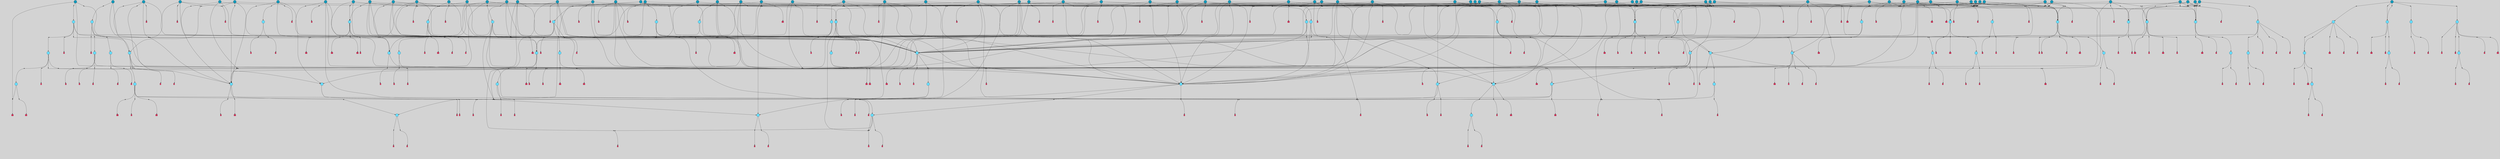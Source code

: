 // File exported with GEGELATI v1.3.1
// On the 2024-04-08 17:52:26
// With the File::TPGGraphDotExporter
digraph{
	graph[pad = "0.212, 0.055" bgcolor = lightgray]
	node[shape=circle style = filled label = ""]
		T3 [fillcolor="#66ddff"]
		T7 [fillcolor="#66ddff"]
		T11 [fillcolor="#66ddff"]
		T59 [fillcolor="#66ddff"]
		T176 [fillcolor="#66ddff"]
		T255 [fillcolor="#66ddff"]
		T267 [fillcolor="#66ddff"]
		T300 [fillcolor="#66ddff"]
		T318 [fillcolor="#66ddff"]
		T319 [fillcolor="#66ddff"]
		T320 [fillcolor="#66ddff"]
		T321 [fillcolor="#66ddff"]
		T322 [fillcolor="#66ddff"]
		T569 [fillcolor="#66ddff"]
		T601 [fillcolor="#66ddff"]
		T725 [fillcolor="#66ddff"]
		T726 [fillcolor="#66ddff"]
		T727 [fillcolor="#66ddff"]
		T728 [fillcolor="#66ddff"]
		T730 [fillcolor="#66ddff"]
		T731 [fillcolor="#66ddff"]
		T732 [fillcolor="#66ddff"]
		T782 [fillcolor="#66ddff"]
		T783 [fillcolor="#66ddff"]
		T784 [fillcolor="#66ddff"]
		T785 [fillcolor="#66ddff"]
		T788 [fillcolor="#66ddff"]
		T789 [fillcolor="#66ddff"]
		T842 [fillcolor="#1199bb"]
		T809 [fillcolor="#66ddff"]
		T734 [fillcolor="#66ddff"]
		T843 [fillcolor="#66ddff"]
		T844 [fillcolor="#66ddff"]
		T845 [fillcolor="#66ddff"]
		T863 [fillcolor="#1199bb"]
		T879 [fillcolor="#1199bb"]
		T898 [fillcolor="#1199bb"]
		T899 [fillcolor="#66ddff"]
		T900 [fillcolor="#66ddff"]
		T901 [fillcolor="#66ddff"]
		T93 [fillcolor="#66ddff"]
		T902 [fillcolor="#66ddff"]
		T904 [fillcolor="#66ddff"]
		T912 [fillcolor="#1199bb"]
		T921 [fillcolor="#66ddff"]
		T922 [fillcolor="#66ddff"]
		T929 [fillcolor="#1199bb"]
		T930 [fillcolor="#66ddff"]
		T931 [fillcolor="#66ddff"]
		T704 [fillcolor="#66ddff"]
		T932 [fillcolor="#66ddff"]
		T933 [fillcolor="#66ddff"]
		T934 [fillcolor="#1199bb"]
		T942 [fillcolor="#1199bb"]
		T944 [fillcolor="#1199bb"]
		T947 [fillcolor="#1199bb"]
		T951 [fillcolor="#1199bb"]
		T953 [fillcolor="#1199bb"]
		T955 [fillcolor="#1199bb"]
		T959 [fillcolor="#1199bb"]
		T963 [fillcolor="#1199bb"]
		T965 [fillcolor="#1199bb"]
		T971 [fillcolor="#1199bb"]
		T975 [fillcolor="#1199bb"]
		T976 [fillcolor="#66ddff"]
		T985 [fillcolor="#66ddff"]
		T986 [fillcolor="#1199bb"]
		T987 [fillcolor="#1199bb"]
		T988 [fillcolor="#66ddff"]
		T993 [fillcolor="#66ddff"]
		T994 [fillcolor="#1199bb"]
		T995 [fillcolor="#66ddff"]
		T996 [fillcolor="#66ddff"]
		T997 [fillcolor="#66ddff"]
		T998 [fillcolor="#66ddff"]
		T999 [fillcolor="#66ddff"]
		T1000 [fillcolor="#1199bb"]
		T1002 [fillcolor="#1199bb"]
		T1005 [fillcolor="#1199bb"]
		T1007 [fillcolor="#1199bb"]
		T1009 [fillcolor="#1199bb"]
		T1010 [fillcolor="#1199bb"]
		T1011 [fillcolor="#66ddff"]
		T1012 [fillcolor="#1199bb"]
		T1013 [fillcolor="#1199bb"]
		T1014 [fillcolor="#1199bb"]
		T1015 [fillcolor="#1199bb"]
		T1016 [fillcolor="#1199bb"]
		T1022 [fillcolor="#1199bb"]
		T1023 [fillcolor="#1199bb"]
		T1024 [fillcolor="#1199bb"]
		T1026 [fillcolor="#1199bb"]
		T1029 [fillcolor="#1199bb"]
		T1030 [fillcolor="#1199bb"]
		T923 [fillcolor="#1199bb"]
		T1031 [fillcolor="#1199bb"]
		T1035 [fillcolor="#1199bb"]
		T1037 [fillcolor="#1199bb"]
		T1038 [fillcolor="#1199bb"]
		T1040 [fillcolor="#1199bb"]
		T1043 [fillcolor="#66ddff"]
		T1044 [fillcolor="#1199bb"]
		T1045 [fillcolor="#1199bb"]
		T1058 [fillcolor="#1199bb"]
		T1059 [fillcolor="#1199bb"]
		T1060 [fillcolor="#1199bb"]
		T1061 [fillcolor="#1199bb"]
		T1062 [fillcolor="#1199bb"]
		T1063 [fillcolor="#66ddff"]
		T1064 [fillcolor="#66ddff"]
		T1065 [fillcolor="#66ddff"]
		T1066 [fillcolor="#66ddff"]
		T1067 [fillcolor="#66ddff"]
		T1068 [fillcolor="#66ddff"]
		T1069 [fillcolor="#1199bb"]
		T1070 [fillcolor="#66ddff"]
		T1071 [fillcolor="#66ddff"]
		T989 [fillcolor="#1199bb"]
		T1073 [fillcolor="#1199bb"]
		T1074 [fillcolor="#1199bb"]
		T1075 [fillcolor="#1199bb"]
		T1076 [fillcolor="#1199bb"]
		T1077 [fillcolor="#1199bb"]
		T1080 [fillcolor="#1199bb"]
		T1081 [fillcolor="#1199bb"]
		T1082 [fillcolor="#1199bb"]
		T1083 [fillcolor="#1199bb"]
		T1084 [fillcolor="#1199bb"]
		T1087 [fillcolor="#1199bb"]
		T1090 [fillcolor="#1199bb"]
		T1091 [fillcolor="#1199bb"]
		T1092 [fillcolor="#1199bb"]
		T1093 [fillcolor="#1199bb"]
		T1094 [fillcolor="#1199bb"]
		T1095 [fillcolor="#1199bb"]
		T1096 [fillcolor="#1199bb"]
		T1097 [fillcolor="#1199bb"]
		T1098 [fillcolor="#1199bb"]
		T1099 [fillcolor="#1199bb"]
		T1100 [fillcolor="#1199bb"]
		T1101 [fillcolor="#1199bb"]
		T1102 [fillcolor="#1199bb"]
		T1103 [fillcolor="#1199bb"]
		P18654 [fillcolor="#cccccc" shape=point] //6|
		I18654 [shape=box style=invis label="6|1&2|6#1|7&#92;n10|7&2|0#1|5&#92;n9|4&0|1#2|2&#92;n8|6&0|0#1|0&#92;n"]
		P18654 -> I18654[style=invis]
		A12096 [fillcolor="#ff3366" shape=box margin=0.03 width=0 height=0 label="3"]
		T3 -> P18654 -> A12096
		P18655 [fillcolor="#cccccc" shape=point] //3|
		I18655 [shape=box style=invis label="7|6&2|4#0|2&#92;n10|3&2|7#1|4&#92;n11|6&0|4#0|1&#92;n7|1&0|0#2|6&#92;n7|6&0|3#2|6&#92;n4|0&2|6#0|1&#92;n4|4&2|5#0|2&#92;n4|6&0|4#2|7&#92;n10|0&2|3#1|5&#92;n2|6&0|5#0|2&#92;n1|0&2|3#0|7&#92;n1|6&2|0#0|5&#92;n6|2&0|1#0|7&#92;n9|2&0|3#2|7&#92;n5|3&0|6#0|6&#92;n1|7&2|5#2|3&#92;n8|1&2|7#0|6&#92;n1|0&2|5#2|1&#92;n7|1&2|2#2|5&#92;n7|4&2|6#0|3&#92;n"]
		P18655 -> I18655[style=invis]
		A12097 [fillcolor="#ff3366" shape=box margin=0.03 width=0 height=0 label="4"]
		T3 -> P18655 -> A12097
		P18656 [fillcolor="#cccccc" shape=point] //-3|
		I18656 [shape=box style=invis label="1|6&2|7#0|7&#92;n10|2&0|7#1|3&#92;n9|6&2|7#2|2&#92;n5|3&0|7#0|7&#92;n1|6&2|3#0|0&#92;n2|3&2|3#2|2&#92;n5|1&2|6#0|6&#92;n"]
		P18656 -> I18656[style=invis]
		A12098 [fillcolor="#ff3366" shape=box margin=0.03 width=0 height=0 label="7"]
		T7 -> P18656 -> A12098
		P18657 [fillcolor="#cccccc" shape=point] //5|
		I18657 [shape=box style=invis label="0|5&2|3#0|1&#92;n0|6&2|1#2|4&#92;n6|2&2|6#0|7&#92;n7|4&0|3#0|1&#92;n5|4&0|7#1|6&#92;n9|1&0|5#2|2&#92;n6|3&2|3#1|7&#92;n11|7&2|4#1|6&#92;n2|5&0|1#0|0&#92;n4|7&0|0#0|2&#92;n6|2&0|6#0|0&#92;n2|1&2|6#2|4&#92;n10|0&2|0#1|0&#92;n6|6&2|4#0|6&#92;n"]
		P18657 -> I18657[style=invis]
		A12099 [fillcolor="#ff3366" shape=box margin=0.03 width=0 height=0 label="8"]
		T7 -> P18657 -> A12099
		P18658 [fillcolor="#cccccc" shape=point] //6|
		I18658 [shape=box style=invis label="3|0&2|7#2|2&#92;n3|2&0|4#2|5&#92;n5|1&0|2#1|0&#92;n8|7&0|1#2|0&#92;n8|5&0|3#0|6&#92;n0|2&0|2#2|3&#92;n1|5&2|5#0|5&#92;n5|6&0|6#0|7&#92;n6|7&0|0#2|6&#92;n1|2&2|3#0|0&#92;n7|7&2|3#0|4&#92;n0|7&2|7#0|6&#92;n1|0&2|2#2|7&#92;n4|4&0|1#0|0&#92;n"]
		P18658 -> I18658[style=invis]
		A12100 [fillcolor="#ff3366" shape=box margin=0.03 width=0 height=0 label="11"]
		T11 -> P18658 -> A12100
		P18659 [fillcolor="#cccccc" shape=point] //-4|
		I18659 [shape=box style=invis label="4|1&0|4#2|6&#92;n1|2&2|2#2|0&#92;n1|2&2|0#0|6&#92;n8|4&2|3#2|5&#92;n5|5&2|1#1|0&#92;n"]
		P18659 -> I18659[style=invis]
		A12101 [fillcolor="#ff3366" shape=box margin=0.03 width=0 height=0 label="12"]
		T11 -> P18659 -> A12101
		P18660 [fillcolor="#cccccc" shape=point] //8|
		I18660 [shape=box style=invis label="9|0&0|1#2|0&#92;n10|1&2|5#1|4&#92;n8|2&2|6#0|4&#92;n4|5&0|3#0|1&#92;n2|4&2|5#2|3&#92;n4|2&2|2#0|2&#92;n7|5&0|2#0|0&#92;n8|2&2|1#1|3&#92;n8|7&0|7#2|1&#92;n1|1&0|0#0|7&#92;n5|6&2|5#1|0&#92;n6|3&2|5#0|0&#92;n11|4&0|3#2|6&#92;n1|2&2|4#0|7&#92;n5|6&0|1#2|0&#92;n11|3&0|2#0|7&#92;n"]
		P18660 -> I18660[style=invis]
		A12102 [fillcolor="#ff3366" shape=box margin=0.03 width=0 height=0 label="6"]
		T59 -> P18660 -> A12102
		P18661 [fillcolor="#cccccc" shape=point] //5|
		I18661 [shape=box style=invis label="3|0&2|0#0|1&#92;n3|0&0|7#0|1&#92;n5|3&0|2#2|6&#92;n4|4&2|4#2|6&#92;n11|2&0|7#1|6&#92;n2|7&2|2#2|5&#92;n9|3&2|6#2|7&#92;n7|7&0|0#0|4&#92;n6|1&2|4#2|3&#92;n5|4&2|0#1|6&#92;n1|3&0|7#0|4&#92;n"]
		P18661 -> I18661[style=invis]
		A12103 [fillcolor="#ff3366" shape=box margin=0.03 width=0 height=0 label="7"]
		T59 -> P18661 -> A12103
		P18662 [fillcolor="#cccccc" shape=point] //-6|
		I18662 [shape=box style=invis label="11|1&0|7#2|0&#92;n10|4&0|1#1|0&#92;n4|3&2|4#2|1&#92;n0|5&2|0#0|0&#92;n6|1&0|0#0|3&#92;n8|2&2|0#0|4&#92;n11|4&2|0#1|6&#92;n7|0&2|6#2|3&#92;n5|3&2|6#2|0&#92;n2|0&2|0#0|4&#92;n"]
		P18662 -> I18662[style=invis]
		A12104 [fillcolor="#ff3366" shape=box margin=0.03 width=0 height=0 label="9"]
		T59 -> P18662 -> A12104
		T59 -> P18661
		P18663 [fillcolor="#cccccc" shape=point] //3|
		I18663 [shape=box style=invis label="4|7&0|7#2|7&#92;n11|5&2|6#0|2&#92;n5|5&2|6#2|0&#92;n3|2&0|6#0|3&#92;n10|2&2|5#1|5&#92;n9|4&2|3#1|5&#92;n2|5&2|7#2|4&#92;n11|3&2|5#1|0&#92;n7|0&0|7#2|1&#92;n1|2&0|5#0|1&#92;n"]
		P18663 -> I18663[style=invis]
		A12105 [fillcolor="#ff3366" shape=box margin=0.03 width=0 height=0 label="5"]
		T176 -> P18663 -> A12105
		P18664 [fillcolor="#cccccc" shape=point] //2|
		I18664 [shape=box style=invis label="7|1&0|6#0|1&#92;n5|2&2|5#1|6&#92;n10|1&2|1#1|1&#92;n4|7&0|4#2|2&#92;n11|7&0|4#2|7&#92;n5|0&0|5#1|7&#92;n8|2&0|5#2|4&#92;n10|0&2|6#1|6&#92;n5|1&0|1#2|3&#92;n1|6&2|0#0|1&#92;n9|6&2|2#1|4&#92;n3|4&2|3#0|0&#92;n10|1&0|1#1|0&#92;n2|2&0|1#2|1&#92;n3|1&2|7#0|3&#92;n"]
		P18664 -> I18664[style=invis]
		A12106 [fillcolor="#ff3366" shape=box margin=0.03 width=0 height=0 label="10"]
		T176 -> P18664 -> A12106
		P18665 [fillcolor="#cccccc" shape=point] //-1|
		I18665 [shape=box style=invis label="1|7&2|1#0|6&#92;n8|1&2|3#0|5&#92;n10|6&2|7#1|0&#92;n1|7&2|5#0|2&#92;n0|3&0|3#2|2&#92;n3|5&0|1#0|0&#92;n3|5&0|2#0|3&#92;n1|5&2|0#0|4&#92;n5|7&2|2#2|5&#92;n4|0&2|3#0|3&#92;n"]
		P18665 -> I18665[style=invis]
		T176 -> P18665 -> T3
		P18666 [fillcolor="#cccccc" shape=point] //-3|
		I18666 [shape=box style=invis label="6|3&2|4#1|4&#92;n5|3&0|1#1|7&#92;n2|1&0|2#2|3&#92;n8|7&0|6#0|4&#92;n2|1&2|0#0|1&#92;n0|0&2|2#2|3&#92;n6|1&0|7#2|6&#92;n5|7&0|2#0|4&#92;n0|3&0|4#2|0&#92;n11|0&2|0#2|5&#92;n6|0&2|0#1|4&#92;n8|6&0|2#2|5&#92;n5|4&2|1#0|3&#92;n9|7&2|5#0|3&#92;n5|4&2|7#0|4&#92;n"]
		P18666 -> I18666[style=invis]
		A12107 [fillcolor="#ff3366" shape=box margin=0.03 width=0 height=0 label="10"]
		T176 -> P18666 -> A12107
		P18667 [fillcolor="#cccccc" shape=point] //4|
		I18667 [shape=box style=invis label="7|1&0|6#0|1&#92;n5|2&2|5#1|6&#92;n10|1&2|1#1|1&#92;n9|6&2|2#1|4&#92;n4|7&0|4#2|2&#92;n9|6&0|4#1|1&#92;n10|0&2|6#1|6&#92;n5|1&0|1#2|3&#92;n1|6&2|0#0|1&#92;n8|2&0|5#2|4&#92;n3|4&2|3#0|0&#92;n10|1&0|5#1|0&#92;n2|2&0|1#2|1&#92;n3|1&2|7#0|3&#92;n"]
		P18667 -> I18667[style=invis]
		A12108 [fillcolor="#ff3366" shape=box margin=0.03 width=0 height=0 label="10"]
		T176 -> P18667 -> A12108
		T255 -> P18665
		P18668 [fillcolor="#cccccc" shape=point] //-9|
		I18668 [shape=box style=invis label="7|1&0|0#2|6&#92;n1|6&0|4#2|7&#92;n7|6&2|4#0|2&#92;n10|7&2|1#1|3&#92;n7|6&0|3#2|6&#92;n4|0&2|2#2|1&#92;n1|0&0|5#2|3&#92;n6|1&2|6#1|1&#92;n7|4&2|6#1|0&#92;n9|5&0|1#0|2&#92;n9|2&0|3#0|7&#92;n6|0&2|7#0|6&#92;n10|5&2|3#1|5&#92;n10|0&2|7#1|4&#92;n1|0&2|3#0|7&#92;n5|2&0|6#0|6&#92;n2|6&0|1#0|2&#92;n7|4&2|5#0|3&#92;n3|6&2|4#0|5&#92;n1|6&2|0#0|5&#92;n"]
		P18668 -> I18668[style=invis]
		A12109 [fillcolor="#ff3366" shape=box margin=0.03 width=0 height=0 label="4"]
		T255 -> P18668 -> A12109
		P18669 [fillcolor="#cccccc" shape=point] //7|
		I18669 [shape=box style=invis label="9|6&2|6#1|3&#92;n9|7&2|0#1|7&#92;n3|0&2|0#0|0&#92;n1|6&0|0#0|4&#92;n7|4&0|3#0|1&#92;n"]
		P18669 -> I18669[style=invis]
		A12110 [fillcolor="#ff3366" shape=box margin=0.03 width=0 height=0 label="12"]
		T255 -> P18669 -> A12110
		P18670 [fillcolor="#cccccc" shape=point] //-9|
		I18670 [shape=box style=invis label="11|5&0|0#2|6&#92;n8|5&2|3#2|1&#92;n7|1&0|6#1|3&#92;n11|4&0|2#0|1&#92;n9|0&2|7#1|6&#92;n10|1&0|3#1|6&#92;n0|3&0|4#2|5&#92;n5|7&2|3#1|6&#92;n2|0&2|1#0|7&#92;n"]
		P18670 -> I18670[style=invis]
		A12111 [fillcolor="#ff3366" shape=box margin=0.03 width=0 height=0 label="2"]
		T255 -> P18670 -> A12111
		P18671 [fillcolor="#cccccc" shape=point] //-7|
		I18671 [shape=box style=invis label="9|1&2|7#2|1&#92;n7|0&2|0#2|7&#92;n2|3&2|3#2|2&#92;n8|5&2|1#0|3&#92;n5|5&0|7#0|1&#92;n1|6&2|7#0|7&#92;n10|2&0|7#1|3&#92;n6|4&2|2#2|4&#92;n0|6&2|5#0|2&#92;n"]
		P18671 -> I18671[style=invis]
		A12112 [fillcolor="#ff3366" shape=box margin=0.03 width=0 height=0 label="7"]
		T255 -> P18671 -> A12112
		P18672 [fillcolor="#cccccc" shape=point] //-9|
		I18672 [shape=box style=invis label="4|7&2|6#0|5&#92;n11|3&0|2#2|6&#92;n10|2&2|4#1|6&#92;n3|0&2|6#2|7&#92;n4|3&0|5#0|7&#92;n2|3&0|7#0|7&#92;n10|6&0|7#1|5&#92;n10|1&2|2#1|1&#92;n1|7&0|3#2|6&#92;n"]
		P18672 -> I18672[style=invis]
		A12113 [fillcolor="#ff3366" shape=box margin=0.03 width=0 height=0 label="4"]
		T267 -> P18672 -> A12113
		T267 -> P18661
		P18673 [fillcolor="#cccccc" shape=point] //-10|
		I18673 [shape=box style=invis label="4|2&2|0#2|4&#92;n7|3&2|7#0|0&#92;n11|5&2|2#0|2&#92;n9|6&2|3#0|1&#92;n0|0&2|2#0|5&#92;n2|3&2|1#2|0&#92;n"]
		P18673 -> I18673[style=invis]
		A12114 [fillcolor="#ff3366" shape=box margin=0.03 width=0 height=0 label="2"]
		T267 -> P18673 -> A12114
		P18674 [fillcolor="#cccccc" shape=point] //-2|
		I18674 [shape=box style=invis label="5|2&2|0#2|4&#92;n9|1&2|3#0|1&#92;n3|6&2|5#2|7&#92;n7|0&2|1#0|4&#92;n1|2&0|3#0|5&#92;n7|3&2|7#0|0&#92;n"]
		P18674 -> I18674[style=invis]
		A12115 [fillcolor="#ff3366" shape=box margin=0.03 width=0 height=0 label="2"]
		T267 -> P18674 -> A12115
		P18675 [fillcolor="#cccccc" shape=point] //-9|
		I18675 [shape=box style=invis label="4|1&0|4#2|6&#92;n11|0&2|0#0|6&#92;n8|4&2|3#2|5&#92;n6|0&0|3#0|1&#92;n"]
		P18675 -> I18675[style=invis]
		T267 -> P18675 -> T11
		P18676 [fillcolor="#cccccc" shape=point] //-2|
		I18676 [shape=box style=invis label="8|4&2|1#2|5&#92;n5|7&2|3#1|2&#92;n10|4&2|5#1|7&#92;n10|0&2|6#1|3&#92;n11|1&2|4#2|6&#92;n9|5&2|4#0|4&#92;n2|4&0|5#0|7&#92;n4|5&2|7#0|6&#92;n1|4&2|6#0|3&#92;n2|7&2|7#2|6&#92;n3|0&0|6#0|2&#92;n0|7&0|5#0|1&#92;n0|4&2|1#0|0&#92;n4|4&2|6#0|7&#92;n7|2&2|6#2|6&#92;n11|5&2|6#0|3&#92;n9|7&0|3#1|4&#92;n5|6&0|7#1|2&#92;n10|6&2|0#1|4&#92;n4|0&0|4#2|4&#92;n"]
		P18676 -> I18676[style=invis]
		T300 -> P18676 -> T59
		P18677 [fillcolor="#cccccc" shape=point] //10|
		I18677 [shape=box style=invis label="2|6&2|4#0|0&#92;n1|7&2|3#0|6&#92;n3|5&2|2#0|3&#92;n10|3&0|4#1|4&#92;n7|1&0|4#2|6&#92;n10|2&0|3#1|7&#92;n9|5&2|0#0|4&#92;n4|0&0|3#2|7&#92;n11|4&2|6#1|2&#92;n5|4&2|7#0|2&#92;n4|5&2|7#2|1&#92;n6|5&0|7#2|1&#92;n5|3&2|3#1|6&#92;n10|7&2|0#1|2&#92;n"]
		P18677 -> I18677[style=invis]
		A12116 [fillcolor="#ff3366" shape=box margin=0.03 width=0 height=0 label="5"]
		T300 -> P18677 -> A12116
		T300 -> P18672
		P18678 [fillcolor="#cccccc" shape=point] //-4|
		I18678 [shape=box style=invis label="4|1&0|4#2|6&#92;n1|2&2|2#2|0&#92;n1|2&2|0#0|6&#92;n8|4&2|3#2|5&#92;n5|5&2|1#1|0&#92;n"]
		P18678 -> I18678[style=invis]
		A12117 [fillcolor="#ff3366" shape=box margin=0.03 width=0 height=0 label="12"]
		T321 -> P18678 -> A12117
		P18679 [fillcolor="#cccccc" shape=point] //6|
		I18679 [shape=box style=invis label="3|0&2|7#2|2&#92;n3|2&0|4#2|5&#92;n5|1&0|2#1|0&#92;n8|7&0|1#2|0&#92;n8|5&0|3#0|6&#92;n0|2&0|2#2|3&#92;n1|5&2|5#0|5&#92;n5|6&0|6#0|7&#92;n6|7&0|0#2|6&#92;n1|2&2|3#0|0&#92;n7|7&2|3#0|4&#92;n0|7&2|7#0|6&#92;n1|0&2|2#2|7&#92;n4|4&0|1#0|0&#92;n"]
		P18679 -> I18679[style=invis]
		A12118 [fillcolor="#ff3366" shape=box margin=0.03 width=0 height=0 label="11"]
		T321 -> P18679 -> A12118
		P18680 [fillcolor="#cccccc" shape=point] //-3|
		I18680 [shape=box style=invis label="8|1&2|3#0|5&#92;n0|6&0|5#0|5&#92;n3|7&2|1#0|6&#92;n3|5&0|1#0|0&#92;n9|5&2|0#0|4&#92;n3|5&0|2#0|3&#92;n10|6&2|4#1|0&#92;n9|4&2|7#2|6&#92;n1|7&2|5#2|2&#92;n"]
		P18680 -> I18680[style=invis]
		A12119 [fillcolor="#ff3366" shape=box margin=0.03 width=0 height=0 label="5"]
		T318 -> P18680 -> A12119
		P18681 [fillcolor="#cccccc" shape=point] //0|
		I18681 [shape=box style=invis label="2|5&0|1#0|6&#92;n6|1&2|2#2|7&#92;n8|0&0|3#1|4&#92;n4|3&2|5#2|4&#92;n8|1&2|4#0|0&#92;n6|6&0|1#2|6&#92;n11|7&2|4#2|5&#92;n6|2&2|4#0|2&#92;n8|5&2|4#2|4&#92;n2|1&2|1#2|2&#92;n2|7&2|5#2|6&#92;n9|7&0|5#0|4&#92;n1|2&0|5#2|6&#92;n4|2&2|3#2|7&#92;n3|3&2|1#0|2&#92;n"]
		P18681 -> I18681[style=invis]
		A12120 [fillcolor="#ff3366" shape=box margin=0.03 width=0 height=0 label="5"]
		T318 -> P18681 -> A12120
		P18682 [fillcolor="#cccccc" shape=point] //5|
		I18682 [shape=box style=invis label="8|1&2|6#0|6&#92;n3|0&0|7#0|1&#92;n11|3&0|2#2|6&#92;n4|4&2|4#2|6&#92;n11|2&0|7#1|6&#92;n2|7&2|2#2|5&#92;n7|7&0|0#0|4&#92;n6|1&2|4#2|3&#92;n5|4&2|0#1|6&#92;n3|0&2|0#0|1&#92;n1|3&0|7#0|4&#92;n"]
		P18682 -> I18682[style=invis]
		A12121 [fillcolor="#ff3366" shape=box margin=0.03 width=0 height=0 label="7"]
		T319 -> P18682 -> A12121
		P18683 [fillcolor="#cccccc" shape=point] //7|
		I18683 [shape=box style=invis label="7|0&2|1#2|0&#92;n9|7&2|1#1|7&#92;n8|2&0|1#1|0&#92;n6|6&0|2#1|1&#92;n2|2&0|5#0|0&#92;n5|7&0|0#2|1&#92;n5|1&2|5#1|5&#92;n4|7&2|4#2|3&#92;n10|5&2|2#1|5&#92;n1|3&2|2#2|0&#92;n10|2&2|6#1|5&#92;n"]
		P18683 -> I18683[style=invis]
		A12122 [fillcolor="#ff3366" shape=box margin=0.03 width=0 height=0 label="1"]
		T319 -> P18683 -> A12122
		P18684 [fillcolor="#cccccc" shape=point] //-2|
		I18684 [shape=box style=invis label="4|1&0|4#0|3&#92;n4|2&0|5#2|0&#92;n5|5&2|6#0|5&#92;n1|4&0|1#0|2&#92;n6|3&2|7#1|5&#92;n0|4&2|0#0|3&#92;n8|5&2|5#1|2&#92;n10|7&2|7#1|1&#92;n3|4&0|0#2|1&#92;n3|6&2|5#2|5&#92;n8|3&0|1#0|7&#92;n10|0&2|7#1|3&#92;n4|1&2|4#0|1&#92;n9|3&2|0#0|4&#92;n3|6&2|0#0|4&#92;n1|2&0|6#2|1&#92;n4|0&2|1#2|2&#92;n"]
		P18684 -> I18684[style=invis]
		A12123 [fillcolor="#ff3366" shape=box margin=0.03 width=0 height=0 label="14"]
		T320 -> P18684 -> A12123
		P18685 [fillcolor="#cccccc" shape=point] //-3|
		I18685 [shape=box style=invis label="3|7&0|0#0|2&#92;n11|5&0|1#1|1&#92;n4|1&0|6#2|6&#92;n4|0&0|1#0|5&#92;n"]
		P18685 -> I18685[style=invis]
		T319 -> P18685 -> T320
		P18686 [fillcolor="#cccccc" shape=point] //-3|
		I18686 [shape=box style=invis label="1|6&2|7#0|7&#92;n10|2&0|7#1|3&#92;n9|6&2|7#2|2&#92;n5|3&0|7#0|7&#92;n1|6&2|3#0|0&#92;n2|3&2|3#2|2&#92;n5|1&2|6#0|6&#92;n"]
		P18686 -> I18686[style=invis]
		A12124 [fillcolor="#ff3366" shape=box margin=0.03 width=0 height=0 label="7"]
		T322 -> P18686 -> A12124
		P18687 [fillcolor="#cccccc" shape=point] //1|
		I18687 [shape=box style=invis label="5|1&0|6#2|7&#92;n2|4&0|4#2|2&#92;n0|6&0|5#0|4&#92;n10|6&2|5#1|6&#92;n9|3&0|1#1|7&#92;n10|3&2|2#1|0&#92;n5|0&0|0#2|1&#92;n11|3&2|3#1|5&#92;n10|3&0|1#1|0&#92;n2|4&0|1#0|1&#92;n0|2&0|3#2|4&#92;n9|2&2|1#2|5&#92;n11|7&2|6#2|6&#92;n"]
		P18687 -> I18687[style=invis]
		T320 -> P18687 -> T322
		P18688 [fillcolor="#cccccc" shape=point] //5|
		I18688 [shape=box style=invis label="0|5&2|3#0|1&#92;n0|6&2|1#2|4&#92;n6|2&2|6#0|7&#92;n7|4&0|3#0|1&#92;n5|4&0|7#1|6&#92;n9|1&0|5#2|2&#92;n6|3&2|3#1|7&#92;n11|7&2|4#1|6&#92;n2|5&0|1#0|0&#92;n4|7&0|0#0|2&#92;n6|2&0|6#0|0&#92;n2|1&2|6#2|4&#92;n10|0&2|0#1|0&#92;n6|6&2|4#0|6&#92;n"]
		P18688 -> I18688[style=invis]
		A12125 [fillcolor="#ff3366" shape=box margin=0.03 width=0 height=0 label="8"]
		T322 -> P18688 -> A12125
		P18689 [fillcolor="#cccccc" shape=point] //5|
		I18689 [shape=box style=invis label="3|0&2|0#0|1&#92;n3|0&0|7#0|1&#92;n5|3&0|2#2|6&#92;n4|4&2|4#2|6&#92;n11|2&0|7#1|6&#92;n2|7&2|2#2|5&#92;n9|3&2|6#2|7&#92;n7|7&0|0#0|4&#92;n6|1&2|4#2|3&#92;n5|4&2|0#1|6&#92;n1|3&0|7#0|4&#92;n"]
		P18689 -> I18689[style=invis]
		A12126 [fillcolor="#ff3366" shape=box margin=0.03 width=0 height=0 label="7"]
		T320 -> P18689 -> A12126
		P18690 [fillcolor="#cccccc" shape=point] //5|
		I18690 [shape=box style=invis label="10|4&2|6#1|2&#92;n8|4&0|1#1|0&#92;n0|4&2|6#0|0&#92;n8|4&2|5#2|1&#92;n7|5&2|5#1|0&#92;n3|6&0|6#2|2&#92;n1|7&0|7#0|5&#92;n2|0&0|7#2|4&#92;n9|4&2|6#2|7&#92;n2|6&2|2#0|0&#92;n11|7&2|7#0|7&#92;n5|5&0|0#0|1&#92;n10|1&0|0#1|0&#92;n7|3&0|1#2|5&#92;n9|2&2|7#1|5&#92;n9|0&2|5#1|2&#92;n1|6&2|4#2|2&#92;n3|3&2|2#0|7&#92;n1|6&2|0#0|0&#92;n6|4&2|6#1|0&#92;n"]
		P18690 -> I18690[style=invis]
		A12127 [fillcolor="#ff3366" shape=box margin=0.03 width=0 height=0 label="1"]
		T319 -> P18690 -> A12127
		P18691 [fillcolor="#cccccc" shape=point] //7|
		I18691 [shape=box style=invis label="6|1&2|6#2|7&#92;n7|0&2|4#2|3&#92;n3|3&0|7#0|6&#92;n5|4&0|2#2|4&#92;n8|5&2|6#2|7&#92;n0|0&2|3#0|3&#92;n5|4&2|4#2|6&#92;n"]
		P18691 -> I18691[style=invis]
		T319 -> P18691 -> T318
		P18692 [fillcolor="#cccccc" shape=point] //7|
		I18692 [shape=box style=invis label="0|2&2|4#2|6&#92;n5|3&0|6#0|1&#92;n4|7&2|6#0|5&#92;n7|6&0|7#0|5&#92;n10|7&2|2#1|1&#92;n"]
		P18692 -> I18692[style=invis]
		A12128 [fillcolor="#ff3366" shape=box margin=0.03 width=0 height=0 label="4"]
		T318 -> P18692 -> A12128
		P18693 [fillcolor="#cccccc" shape=point] //-4|
		I18693 [shape=box style=invis label="4|7&2|2#0|7&#92;n11|6&2|2#0|7&#92;n5|3&0|2#2|4&#92;n9|1&0|3#1|7&#92;n5|3&0|2#2|0&#92;n1|1&0|3#0|4&#92;n2|7&2|2#2|5&#92;n5|2&2|6#2|6&#92;n0|0&2|0#2|1&#92;n9|1&0|3#2|2&#92;n0|5&2|3#0|6&#92;n11|7&0|7#2|1&#92;n"]
		P18693 -> I18693[style=invis]
		A12129 [fillcolor="#ff3366" shape=box margin=0.03 width=0 height=0 label="7"]
		T569 -> P18693 -> A12129
		P18694 [fillcolor="#cccccc" shape=point] //9|
		I18694 [shape=box style=invis label="7|5&2|6#2|2&#92;n1|7&0|1#2|3&#92;n2|0&2|0#2|4&#92;n6|4&0|4#1|6&#92;n10|3&2|4#1|6&#92;n"]
		P18694 -> I18694[style=invis]
		T569 -> P18694 -> T300
		P18695 [fillcolor="#cccccc" shape=point] //7|
		I18695 [shape=box style=invis label="7|4&2|7#0|4&#92;n5|0&2|1#2|2&#92;n2|1&2|3#0|0&#92;n4|3&2|0#0|1&#92;n0|0&2|7#2|7&#92;n0|7&0|5#2|3&#92;n4|6&0|1#2|0&#92;n1|4&2|5#0|4&#92;n4|4&0|7#0|0&#92;n10|0&0|4#1|2&#92;n"]
		P18695 -> I18695[style=invis]
		A12130 [fillcolor="#ff3366" shape=box margin=0.03 width=0 height=0 label="0"]
		T569 -> P18695 -> A12130
		P18696 [fillcolor="#cccccc" shape=point] //-2|
		I18696 [shape=box style=invis label="5|2&0|6#0|6&#92;n7|6&2|4#0|2&#92;n10|7&2|1#1|3&#92;n1|0&0|5#2|3&#92;n4|0&2|2#2|1&#92;n7|6&0|3#2|6&#92;n6|1&2|6#1|1&#92;n8|5&2|1#2|7&#92;n7|4&2|6#1|0&#92;n7|4&2|5#0|3&#92;n9|2&0|3#0|7&#92;n6|0&2|7#0|7&#92;n10|5&2|3#1|5&#92;n10|0&2|7#1|4&#92;n1|0&0|3#0|7&#92;n1|6&0|1#2|7&#92;n2|6&0|1#0|2&#92;n9|5&0|1#0|2&#92;n3|6&2|4#0|5&#92;n1|6&2|0#0|5&#92;n"]
		P18696 -> I18696[style=invis]
		A12131 [fillcolor="#ff3366" shape=box margin=0.03 width=0 height=0 label="4"]
		T569 -> P18696 -> A12131
		P18697 [fillcolor="#cccccc" shape=point] //7|
		I18697 [shape=box style=invis label="1|6&0|4#0|1&#92;n10|6&2|7#1|2&#92;n6|3&0|5#0|7&#92;n4|6&2|7#0|0&#92;n11|5&2|2#2|0&#92;n0|2&2|6#2|5&#92;n1|6&0|7#0|7&#92;n9|4&2|4#2|4&#92;n1|0&2|6#0|4&#92;n7|1&2|3#2|0&#92;n"]
		P18697 -> I18697[style=invis]
		A12132 [fillcolor="#ff3366" shape=box margin=0.03 width=0 height=0 label="4"]
		T601 -> P18697 -> A12132
		T601 -> P18694
		P18698 [fillcolor="#cccccc" shape=point] //1|
		I18698 [shape=box style=invis label="5|1&0|6#2|7&#92;n2|4&0|4#2|2&#92;n0|6&0|5#0|4&#92;n10|6&2|5#1|6&#92;n9|3&0|1#1|7&#92;n10|3&2|2#1|0&#92;n5|0&0|0#2|1&#92;n11|3&2|3#1|5&#92;n10|3&0|1#1|0&#92;n2|4&0|1#0|1&#92;n0|2&0|3#2|4&#92;n9|2&2|1#2|5&#92;n11|7&2|6#2|6&#92;n"]
		P18698 -> I18698[style=invis]
		T601 -> P18698 -> T7
		P18699 [fillcolor="#cccccc" shape=point] //8|
		I18699 [shape=box style=invis label="0|4&2|6#2|2&#92;n3|2&2|2#0|3&#92;n7|5&2|5#1|6&#92;n6|4&0|3#2|7&#92;n8|5&0|2#1|1&#92;n9|5&2|6#2|7&#92;n8|4&0|1#1|0&#92;n1|6&2|4#2|4&#92;n1|7&0|7#0|5&#92;n0|7&2|7#0|7&#92;n2|0&0|7#2|4&#92;n2|6&2|2#0|0&#92;n4|5&0|0#0|1&#92;n1|3&2|6#0|0&#92;n6|4&2|1#2|1&#92;n8|4&2|5#2|1&#92;n10|1&0|0#1|0&#92;n3|3&2|2#2|7&#92;n7|3&0|1#2|5&#92;n4|1&2|7#0|4&#92;n"]
		P18699 -> I18699[style=invis]
		T601 -> P18699 -> T569
		P18700 [fillcolor="#cccccc" shape=point] //4|
		I18700 [shape=box style=invis label="4|3&0|6#0|3&#92;n5|7&2|3#2|2&#92;n5|6&0|7#1|2&#92;n1|4&2|6#0|3&#92;n8|4&2|1#2|5&#92;n9|5&2|4#1|4&#92;n2|4&0|5#0|7&#92;n10|0&0|6#1|3&#92;n3|0&0|6#0|2&#92;n2|7&2|7#2|6&#92;n5|2&0|5#1|5&#92;n10|4&2|5#1|7&#92;n4|0&0|4#2|4&#92;n11|1&0|4#2|6&#92;n10|6&2|0#1|4&#92;n9|7&0|3#1|4&#92;n4|5&2|7#0|6&#92;n11|5&2|6#2|3&#92;n0|3&0|5#0|1&#92;n"]
		P18700 -> I18700[style=invis]
		A12133 [fillcolor="#ff3366" shape=box margin=0.03 width=0 height=0 label="13"]
		T732 -> P18700 -> A12133
		P18701 [fillcolor="#cccccc" shape=point] //7|
		I18701 [shape=box style=invis label="0|3&2|7#2|1&#92;n3|7&0|1#0|3&#92;n3|1&0|3#2|1&#92;n5|0&0|0#0|2&#92;n9|0&2|2#0|7&#92;n2|5&2|6#0|0&#92;n9|4&2|7#2|6&#92;n8|4&2|6#0|2&#92;n9|5&2|1#0|2&#92;n8|1&2|5#0|5&#92;n9|5&2|0#2|4&#92;n11|2&0|3#0|4&#92;n"]
		P18701 -> I18701[style=invis]
		A12134 [fillcolor="#ff3366" shape=box margin=0.03 width=0 height=0 label="5"]
		T725 -> P18701 -> A12134
		P18702 [fillcolor="#cccccc" shape=point] //-7|
		I18702 [shape=box style=invis label="6|1&0|2#0|3&#92;n1|2&0|1#2|0&#92;n10|3&2|2#1|1&#92;n0|1&0|2#0|7&#92;n4|6&2|7#2|4&#92;n6|0&2|7#0|6&#92;n"]
		P18702 -> I18702[style=invis]
		A12135 [fillcolor="#ff3366" shape=box margin=0.03 width=0 height=0 label="7"]
		T732 -> P18702 -> A12135
		P18703 [fillcolor="#cccccc" shape=point] //7|
		I18703 [shape=box style=invis label="10|5&0|6#1|7&#92;n4|3&2|6#0|3&#92;n8|4&0|6#1|2&#92;n3|0&2|0#2|3&#92;n5|6&2|3#0|4&#92;n0|7&2|1#0|5&#92;n8|7&2|2#2|5&#92;n9|1&0|0#1|0&#92;n10|1&2|1#1|4&#92;n3|3&2|7#0|4&#92;n5|2&2|3#0|4&#92;n2|0&2|6#2|2&#92;n1|7&0|1#0|7&#92;n"]
		P18703 -> I18703[style=invis]
		T725 -> P18703 -> T731
		P18704 [fillcolor="#cccccc" shape=point] //6|
		I18704 [shape=box style=invis label="4|4&0|7#2|7&#92;n10|6&0|1#1|3&#92;n7|5&0|2#0|7&#92;n10|7&0|1#1|5&#92;n9|0&2|1#1|0&#92;n"]
		P18704 -> I18704[style=invis]
		A12136 [fillcolor="#ff3366" shape=box margin=0.03 width=0 height=0 label="7"]
		T725 -> P18704 -> A12136
		P18705 [fillcolor="#cccccc" shape=point] //-4|
		I18705 [shape=box style=invis label="4|1&0|4#2|6&#92;n1|2&2|2#2|0&#92;n1|2&2|0#0|6&#92;n8|4&2|3#2|5&#92;n5|5&2|1#1|0&#92;n"]
		P18705 -> I18705[style=invis]
		A12137 [fillcolor="#ff3366" shape=box margin=0.03 width=0 height=0 label="12"]
		T726 -> P18705 -> A12137
		P18706 [fillcolor="#cccccc" shape=point] //-1|
		I18706 [shape=box style=invis label="6|4&0|4#2|4&#92;n4|5&2|5#2|4&#92;n9|7&2|5#0|3&#92;n3|7&2|6#0|6&#92;n8|7&0|6#0|4&#92;n2|1&2|0#0|1&#92;n8|6&0|0#2|5&#92;n2|1&0|2#0|3&#92;n6|1&0|7#2|6&#92;n6|3&0|1#1|6&#92;n5|4&2|7#0|4&#92;n0|7&0|4#2|0&#92;n11|0&2|0#2|5&#92;n3|7&2|0#2|7&#92;n8|3&2|7#1|4&#92;n5|7&0|6#0|4&#92;n0|0&2|3#2|3&#92;n5|4&2|1#0|3&#92;n0|4&0|3#2|5&#92;n"]
		P18706 -> I18706[style=invis]
		A12138 [fillcolor="#ff3366" shape=box margin=0.03 width=0 height=0 label="10"]
		T732 -> P18706 -> A12138
		P18707 [fillcolor="#cccccc" shape=point] //-5|
		I18707 [shape=box style=invis label="0|7&0|6#2|1&#92;n3|5&0|7#2|7&#92;n1|0&0|7#0|4&#92;n0|5&0|3#2|4&#92;n2|1&2|4#0|4&#92;n6|5&2|4#1|4&#92;n11|7&2|2#2|2&#92;n"]
		P18707 -> I18707[style=invis]
		T730 -> P18707 -> T727
		P18708 [fillcolor="#cccccc" shape=point] //-3|
		I18708 [shape=box style=invis label="1|6&2|7#0|7&#92;n10|2&0|7#1|3&#92;n9|6&2|7#2|2&#92;n5|3&0|7#0|7&#92;n1|6&2|3#0|0&#92;n2|3&2|3#2|2&#92;n5|1&2|6#0|6&#92;n"]
		P18708 -> I18708[style=invis]
		A12139 [fillcolor="#ff3366" shape=box margin=0.03 width=0 height=0 label="7"]
		T727 -> P18708 -> A12139
		P18709 [fillcolor="#cccccc" shape=point] //5|
		I18709 [shape=box style=invis label="0|5&2|3#0|1&#92;n0|6&2|1#2|4&#92;n6|2&2|6#0|7&#92;n7|4&0|3#0|1&#92;n5|4&0|7#1|6&#92;n9|1&0|5#2|2&#92;n6|3&2|3#1|7&#92;n11|7&2|4#1|6&#92;n2|5&0|1#0|0&#92;n4|7&0|0#0|2&#92;n6|2&0|6#0|0&#92;n2|1&2|6#2|4&#92;n10|0&2|0#1|0&#92;n6|6&2|4#0|6&#92;n"]
		P18709 -> I18709[style=invis]
		A12140 [fillcolor="#ff3366" shape=box margin=0.03 width=0 height=0 label="8"]
		T727 -> P18709 -> A12140
		P18710 [fillcolor="#cccccc" shape=point] //-6|
		I18710 [shape=box style=invis label="11|7&0|1#0|6&#92;n3|5&0|1#0|3&#92;n1|5&0|5#0|6&#92;n1|7&2|5#2|2&#92;n0|0&0|2#2|2&#92;n4|4&0|1#0|5&#92;n6|4&2|2#0|2&#92;n0|6&2|5#0|5&#92;n0|3&2|2#2|6&#92;n"]
		P18710 -> I18710[style=invis]
		A12141 [fillcolor="#ff3366" shape=box margin=0.03 width=0 height=0 label="5"]
		T732 -> P18710 -> A12141
		P18711 [fillcolor="#cccccc" shape=point] //2|
		I18711 [shape=box style=invis label="11|2&2|1#2|2&#92;n0|1&0|0#0|6&#92;n9|2&0|4#2|2&#92;n9|7&2|0#0|0&#92;n4|5&0|6#2|7&#92;n6|7&0|2#0|1&#92;n5|6&0|2#1|0&#92;n11|6&2|1#2|1&#92;n11|0&0|0#2|3&#92;n8|4&0|7#1|1&#92;n11|3&0|7#1|6&#92;n9|2&2|1#2|5&#92;n11|7&0|2#0|2&#92;n"]
		P18711 -> I18711[style=invis]
		T731 -> P18711 -> T728
		P18712 [fillcolor="#cccccc" shape=point] //-2|
		I18712 [shape=box style=invis label="9|0&2|5#0|2&#92;n3|4&2|2#2|2&#92;n11|5&2|5#2|7&#92;n3|5&2|2#0|3&#92;n0|0&2|1#0|0&#92;n"]
		P18712 -> I18712[style=invis]
		A12142 [fillcolor="#ff3366" shape=box margin=0.03 width=0 height=0 label="7"]
		T730 -> P18712 -> A12142
		P18713 [fillcolor="#cccccc" shape=point] //3|
		I18713 [shape=box style=invis label="4|7&0|7#2|7&#92;n11|5&2|6#0|2&#92;n5|5&2|6#2|0&#92;n3|2&0|6#0|3&#92;n10|2&2|5#1|5&#92;n9|4&2|3#1|5&#92;n2|5&2|7#2|4&#92;n11|3&2|5#1|0&#92;n7|0&0|7#2|1&#92;n1|2&0|5#0|1&#92;n"]
		P18713 -> I18713[style=invis]
		A12143 [fillcolor="#ff3366" shape=box margin=0.03 width=0 height=0 label="5"]
		T731 -> P18713 -> A12143
		P18714 [fillcolor="#cccccc" shape=point] //7|
		I18714 [shape=box style=invis label="10|5&0|6#1|7&#92;n4|3&2|6#0|3&#92;n8|4&0|6#1|2&#92;n3|0&2|0#2|3&#92;n5|6&2|3#0|4&#92;n0|7&2|1#0|5&#92;n8|7&2|2#2|5&#92;n9|1&0|0#1|0&#92;n10|1&2|1#1|4&#92;n3|3&2|7#0|4&#92;n5|2&2|3#0|4&#92;n2|0&2|6#2|2&#92;n1|7&0|1#0|7&#92;n"]
		P18714 -> I18714[style=invis]
		T730 -> P18714 -> T731
		P18715 [fillcolor="#cccccc" shape=point] //6|
		I18715 [shape=box style=invis label="3|0&2|7#2|2&#92;n3|2&0|4#2|5&#92;n5|1&0|2#1|0&#92;n8|7&0|1#2|0&#92;n8|5&0|3#0|6&#92;n0|2&0|2#2|3&#92;n1|5&2|5#0|5&#92;n5|6&0|6#0|7&#92;n6|7&0|0#2|6&#92;n1|2&2|3#0|0&#92;n7|7&2|3#0|4&#92;n0|7&2|7#0|6&#92;n1|0&2|2#2|7&#92;n4|4&0|1#0|0&#92;n"]
		P18715 -> I18715[style=invis]
		A12144 [fillcolor="#ff3366" shape=box margin=0.03 width=0 height=0 label="11"]
		T726 -> P18715 -> A12144
		P18716 [fillcolor="#cccccc" shape=point] //6|
		I18716 [shape=box style=invis label="6|1&2|6#1|7&#92;n10|7&2|0#1|5&#92;n9|4&0|1#2|2&#92;n8|6&0|0#1|0&#92;n"]
		P18716 -> I18716[style=invis]
		A12145 [fillcolor="#ff3366" shape=box margin=0.03 width=0 height=0 label="3"]
		T728 -> P18716 -> A12145
		P18717 [fillcolor="#cccccc" shape=point] //0|
		I18717 [shape=box style=invis label="2|5&0|1#0|6&#92;n6|1&2|2#2|7&#92;n8|0&0|3#1|4&#92;n4|3&2|5#2|4&#92;n8|1&2|4#0|0&#92;n6|6&0|1#2|6&#92;n11|7&2|4#2|5&#92;n6|2&2|4#0|2&#92;n8|5&2|4#2|4&#92;n2|1&2|1#2|2&#92;n2|7&2|5#2|6&#92;n9|7&0|5#0|4&#92;n1|2&0|5#2|6&#92;n4|2&2|3#2|7&#92;n3|3&2|1#0|2&#92;n"]
		P18717 -> I18717[style=invis]
		A12146 [fillcolor="#ff3366" shape=box margin=0.03 width=0 height=0 label="5"]
		T732 -> P18717 -> A12146
		P18718 [fillcolor="#cccccc" shape=point] //2|
		I18718 [shape=box style=invis label="0|2&2|6#2|6&#92;n7|0&2|7#1|7&#92;n10|7&0|5#1|6&#92;n0|5&2|7#0|4&#92;n3|1&0|1#2|6&#92;n4|7&0|2#0|6&#92;n"]
		P18718 -> I18718[style=invis]
		T725 -> P18718 -> T732
		P18719 [fillcolor="#cccccc" shape=point] //3|
		I18719 [shape=box style=invis label="7|6&2|4#0|2&#92;n10|3&2|7#1|4&#92;n11|6&0|4#0|1&#92;n7|1&0|0#2|6&#92;n7|6&0|3#2|6&#92;n4|0&2|6#0|1&#92;n4|4&2|5#0|2&#92;n4|6&0|4#2|7&#92;n10|0&2|3#1|5&#92;n2|6&0|5#0|2&#92;n1|0&2|3#0|7&#92;n1|6&2|0#0|5&#92;n6|2&0|1#0|7&#92;n9|2&0|3#2|7&#92;n5|3&0|6#0|6&#92;n1|7&2|5#2|3&#92;n8|1&2|7#0|6&#92;n1|0&2|5#2|1&#92;n7|1&2|2#2|5&#92;n7|4&2|6#0|3&#92;n"]
		P18719 -> I18719[style=invis]
		A12147 [fillcolor="#ff3366" shape=box margin=0.03 width=0 height=0 label="4"]
		T728 -> P18719 -> A12147
		P18720 [fillcolor="#cccccc" shape=point] //4|
		I18720 [shape=box style=invis label="7|1&0|6#0|1&#92;n6|7&2|7#1|7&#92;n10|1&2|1#1|1&#92;n9|6&2|2#1|4&#92;n4|7&0|4#2|2&#92;n9|6&0|5#1|1&#92;n10|0&2|6#1|6&#92;n5|1&0|1#2|3&#92;n10|1&0|5#1|0&#92;n3|4&2|3#0|0&#92;n8|2&0|5#2|4&#92;n1|6&2|0#0|0&#92;n2|3&0|1#2|6&#92;n5|2&2|2#1|6&#92;n2|2&0|1#2|1&#92;n3|1&2|7#0|3&#92;n6|7&2|3#0|4&#92;n"]
		P18720 -> I18720[style=invis]
		A12148 [fillcolor="#ff3366" shape=box margin=0.03 width=0 height=0 label="10"]
		T731 -> P18720 -> A12148
		P18721 [fillcolor="#cccccc" shape=point] //2|
		I18721 [shape=box style=invis label="4|1&0|4#2|6&#92;n5|5&2|1#1|0&#92;n1|0&2|0#0|6&#92;n8|4&2|3#2|5&#92;n"]
		P18721 -> I18721[style=invis]
		T730 -> P18721 -> T726
		P18722 [fillcolor="#cccccc" shape=point] //4|
		I18722 [shape=box style=invis label="4|3&0|6#0|3&#92;n5|7&2|3#2|2&#92;n5|6&0|7#1|2&#92;n1|4&2|6#0|3&#92;n8|4&2|1#2|5&#92;n9|5&2|4#1|4&#92;n2|4&0|5#0|7&#92;n10|0&0|6#1|3&#92;n3|0&0|6#0|2&#92;n2|7&2|7#2|6&#92;n5|2&0|5#1|5&#92;n10|4&2|5#1|7&#92;n4|0&0|4#2|4&#92;n11|1&0|4#2|6&#92;n10|6&2|0#1|4&#92;n9|7&0|3#1|4&#92;n4|5&2|7#0|6&#92;n11|5&2|6#2|3&#92;n0|3&0|5#0|1&#92;n"]
		P18722 -> I18722[style=invis]
		A12149 [fillcolor="#ff3366" shape=box margin=0.03 width=0 height=0 label="13"]
		T789 -> P18722 -> A12149
		P18723 [fillcolor="#cccccc" shape=point] //7|
		I18723 [shape=box style=invis label="0|3&2|7#2|1&#92;n3|7&0|1#0|3&#92;n3|1&0|3#2|1&#92;n5|0&0|0#0|2&#92;n9|0&2|2#0|7&#92;n2|5&2|6#0|0&#92;n9|4&2|7#2|6&#92;n8|4&2|6#0|2&#92;n9|5&2|1#0|2&#92;n8|1&2|5#0|5&#92;n9|5&2|0#2|4&#92;n11|2&0|3#0|4&#92;n"]
		P18723 -> I18723[style=invis]
		A12150 [fillcolor="#ff3366" shape=box margin=0.03 width=0 height=0 label="5"]
		T782 -> P18723 -> A12150
		P18724 [fillcolor="#cccccc" shape=point] //-7|
		I18724 [shape=box style=invis label="6|1&0|2#0|3&#92;n1|2&0|1#2|0&#92;n10|3&2|2#1|1&#92;n0|1&0|2#0|7&#92;n4|6&2|7#2|4&#92;n6|0&2|7#0|6&#92;n"]
		P18724 -> I18724[style=invis]
		A12151 [fillcolor="#ff3366" shape=box margin=0.03 width=0 height=0 label="7"]
		T789 -> P18724 -> A12151
		P18725 [fillcolor="#cccccc" shape=point] //7|
		I18725 [shape=box style=invis label="10|5&0|6#1|7&#92;n4|3&2|6#0|3&#92;n8|4&0|6#1|2&#92;n3|0&2|0#2|3&#92;n5|6&2|3#0|4&#92;n0|7&2|1#0|5&#92;n8|7&2|2#2|5&#92;n9|1&0|0#1|0&#92;n10|1&2|1#1|4&#92;n3|3&2|7#0|4&#92;n5|2&2|3#0|4&#92;n2|0&2|6#2|2&#92;n1|7&0|1#0|7&#92;n"]
		P18725 -> I18725[style=invis]
		T782 -> P18725 -> T788
		P18726 [fillcolor="#cccccc" shape=point] //6|
		I18726 [shape=box style=invis label="4|4&0|7#2|7&#92;n10|6&0|1#1|3&#92;n7|5&0|2#0|7&#92;n10|7&0|1#1|5&#92;n9|0&2|1#1|0&#92;n"]
		P18726 -> I18726[style=invis]
		A12152 [fillcolor="#ff3366" shape=box margin=0.03 width=0 height=0 label="7"]
		T782 -> P18726 -> A12152
		P18727 [fillcolor="#cccccc" shape=point] //-4|
		I18727 [shape=box style=invis label="4|1&0|4#2|6&#92;n1|2&2|2#2|0&#92;n1|2&2|0#0|6&#92;n8|4&2|3#2|5&#92;n5|5&2|1#1|0&#92;n"]
		P18727 -> I18727[style=invis]
		A12153 [fillcolor="#ff3366" shape=box margin=0.03 width=0 height=0 label="12"]
		T783 -> P18727 -> A12153
		P18728 [fillcolor="#cccccc" shape=point] //-1|
		I18728 [shape=box style=invis label="6|4&0|4#2|4&#92;n4|5&2|5#2|4&#92;n9|7&2|5#0|3&#92;n3|7&2|6#0|6&#92;n8|7&0|6#0|4&#92;n2|1&2|0#0|1&#92;n8|6&0|0#2|5&#92;n2|1&0|2#0|3&#92;n6|1&0|7#2|6&#92;n6|3&0|1#1|6&#92;n5|4&2|7#0|4&#92;n0|7&0|4#2|0&#92;n11|0&2|0#2|5&#92;n3|7&2|0#2|7&#92;n8|3&2|7#1|4&#92;n5|7&0|6#0|4&#92;n0|0&2|3#2|3&#92;n5|4&2|1#0|3&#92;n0|4&0|3#2|5&#92;n"]
		P18728 -> I18728[style=invis]
		A12154 [fillcolor="#ff3366" shape=box margin=0.03 width=0 height=0 label="10"]
		T789 -> P18728 -> A12154
		P18729 [fillcolor="#cccccc" shape=point] //-3|
		I18729 [shape=box style=invis label="1|6&2|7#0|7&#92;n10|2&0|7#1|3&#92;n9|6&2|7#2|2&#92;n5|3&0|7#0|7&#92;n1|6&2|3#0|0&#92;n2|3&2|3#2|2&#92;n5|1&2|6#0|6&#92;n"]
		P18729 -> I18729[style=invis]
		A12155 [fillcolor="#ff3366" shape=box margin=0.03 width=0 height=0 label="7"]
		T784 -> P18729 -> A12155
		P18730 [fillcolor="#cccccc" shape=point] //5|
		I18730 [shape=box style=invis label="0|5&2|3#0|1&#92;n0|6&2|1#2|4&#92;n6|2&2|6#0|7&#92;n7|4&0|3#0|1&#92;n5|4&0|7#1|6&#92;n9|1&0|5#2|2&#92;n6|3&2|3#1|7&#92;n11|7&2|4#1|6&#92;n2|5&0|1#0|0&#92;n4|7&0|0#0|2&#92;n6|2&0|6#0|0&#92;n2|1&2|6#2|4&#92;n10|0&2|0#1|0&#92;n6|6&2|4#0|6&#92;n"]
		P18730 -> I18730[style=invis]
		A12156 [fillcolor="#ff3366" shape=box margin=0.03 width=0 height=0 label="8"]
		T784 -> P18730 -> A12156
		P18731 [fillcolor="#cccccc" shape=point] //-6|
		I18731 [shape=box style=invis label="11|7&0|1#0|6&#92;n3|5&0|1#0|3&#92;n1|5&0|5#0|6&#92;n1|7&2|5#2|2&#92;n0|0&0|2#2|2&#92;n4|4&0|1#0|5&#92;n6|4&2|2#0|2&#92;n0|6&2|5#0|5&#92;n0|3&2|2#2|6&#92;n"]
		P18731 -> I18731[style=invis]
		A12157 [fillcolor="#ff3366" shape=box margin=0.03 width=0 height=0 label="5"]
		T789 -> P18731 -> A12157
		P18732 [fillcolor="#cccccc" shape=point] //2|
		I18732 [shape=box style=invis label="11|2&2|1#2|2&#92;n0|1&0|0#0|6&#92;n9|2&0|4#2|2&#92;n9|7&2|0#0|0&#92;n4|5&0|6#2|7&#92;n6|7&0|2#0|1&#92;n5|6&0|2#1|0&#92;n11|6&2|1#2|1&#92;n11|0&0|0#2|3&#92;n8|4&0|7#1|1&#92;n11|3&0|7#1|6&#92;n9|2&2|1#2|5&#92;n11|7&0|2#0|2&#92;n"]
		P18732 -> I18732[style=invis]
		T788 -> P18732 -> T785
		P18733 [fillcolor="#cccccc" shape=point] //3|
		I18733 [shape=box style=invis label="4|7&0|7#2|7&#92;n11|5&2|6#0|2&#92;n5|5&2|6#2|0&#92;n3|2&0|6#0|3&#92;n10|2&2|5#1|5&#92;n9|4&2|3#1|5&#92;n2|5&2|7#2|4&#92;n11|3&2|5#1|0&#92;n7|0&0|7#2|1&#92;n1|2&0|5#0|1&#92;n"]
		P18733 -> I18733[style=invis]
		A12158 [fillcolor="#ff3366" shape=box margin=0.03 width=0 height=0 label="5"]
		T788 -> P18733 -> A12158
		P18734 [fillcolor="#cccccc" shape=point] //6|
		I18734 [shape=box style=invis label="3|0&2|7#2|2&#92;n3|2&0|4#2|5&#92;n5|1&0|2#1|0&#92;n8|7&0|1#2|0&#92;n8|5&0|3#0|6&#92;n0|2&0|2#2|3&#92;n1|5&2|5#0|5&#92;n5|6&0|6#0|7&#92;n6|7&0|0#2|6&#92;n1|2&2|3#0|0&#92;n7|7&2|3#0|4&#92;n0|7&2|7#0|6&#92;n1|0&2|2#2|7&#92;n4|4&0|1#0|0&#92;n"]
		P18734 -> I18734[style=invis]
		A12159 [fillcolor="#ff3366" shape=box margin=0.03 width=0 height=0 label="11"]
		T783 -> P18734 -> A12159
		P18735 [fillcolor="#cccccc" shape=point] //6|
		I18735 [shape=box style=invis label="6|1&2|6#1|7&#92;n10|7&2|0#1|5&#92;n9|4&0|1#2|2&#92;n8|6&0|0#1|0&#92;n"]
		P18735 -> I18735[style=invis]
		A12160 [fillcolor="#ff3366" shape=box margin=0.03 width=0 height=0 label="3"]
		T785 -> P18735 -> A12160
		P18736 [fillcolor="#cccccc" shape=point] //0|
		I18736 [shape=box style=invis label="2|5&0|1#0|6&#92;n6|1&2|2#2|7&#92;n8|0&0|3#1|4&#92;n4|3&2|5#2|4&#92;n8|1&2|4#0|0&#92;n6|6&0|1#2|6&#92;n11|7&2|4#2|5&#92;n6|2&2|4#0|2&#92;n8|5&2|4#2|4&#92;n2|1&2|1#2|2&#92;n2|7&2|5#2|6&#92;n9|7&0|5#0|4&#92;n1|2&0|5#2|6&#92;n4|2&2|3#2|7&#92;n3|3&2|1#0|2&#92;n"]
		P18736 -> I18736[style=invis]
		A12161 [fillcolor="#ff3366" shape=box margin=0.03 width=0 height=0 label="5"]
		T789 -> P18736 -> A12161
		P18737 [fillcolor="#cccccc" shape=point] //2|
		I18737 [shape=box style=invis label="0|2&2|6#2|6&#92;n7|0&2|7#1|7&#92;n10|7&0|5#1|6&#92;n0|5&2|7#0|4&#92;n3|1&0|1#2|6&#92;n4|7&0|2#0|6&#92;n"]
		P18737 -> I18737[style=invis]
		T782 -> P18737 -> T789
		P18738 [fillcolor="#cccccc" shape=point] //3|
		I18738 [shape=box style=invis label="7|6&2|4#0|2&#92;n10|3&2|7#1|4&#92;n11|6&0|4#0|1&#92;n7|1&0|0#2|6&#92;n7|6&0|3#2|6&#92;n4|0&2|6#0|1&#92;n4|4&2|5#0|2&#92;n4|6&0|4#2|7&#92;n10|0&2|3#1|5&#92;n2|6&0|5#0|2&#92;n1|0&2|3#0|7&#92;n1|6&2|0#0|5&#92;n6|2&0|1#0|7&#92;n9|2&0|3#2|7&#92;n5|3&0|6#0|6&#92;n1|7&2|5#2|3&#92;n8|1&2|7#0|6&#92;n1|0&2|5#2|1&#92;n7|1&2|2#2|5&#92;n7|4&2|6#0|3&#92;n"]
		P18738 -> I18738[style=invis]
		A12162 [fillcolor="#ff3366" shape=box margin=0.03 width=0 height=0 label="4"]
		T785 -> P18738 -> A12162
		P18739 [fillcolor="#cccccc" shape=point] //4|
		I18739 [shape=box style=invis label="7|1&0|6#0|1&#92;n6|7&2|7#1|7&#92;n10|1&2|1#1|1&#92;n9|6&2|2#1|4&#92;n4|7&0|4#2|2&#92;n9|6&0|5#1|1&#92;n10|0&2|6#1|6&#92;n5|1&0|1#2|3&#92;n10|1&0|5#1|0&#92;n3|4&2|3#0|0&#92;n8|2&0|5#2|4&#92;n1|6&2|0#0|0&#92;n2|3&0|1#2|6&#92;n5|2&2|2#1|6&#92;n2|2&0|1#2|1&#92;n3|1&2|7#0|3&#92;n6|7&2|3#0|4&#92;n"]
		P18739 -> I18739[style=invis]
		A12163 [fillcolor="#ff3366" shape=box margin=0.03 width=0 height=0 label="10"]
		T788 -> P18739 -> A12163
		P18740 [fillcolor="#cccccc" shape=point] //-2|
		I18740 [shape=box style=invis label="9|1&2|7#2|1&#92;n10|2&2|2#1|6&#92;n7|0&2|6#2|7&#92;n10|2&0|7#1|3&#92;n2|3&2|3#2|2&#92;n5|5&0|7#1|1&#92;n1|6&2|7#0|7&#92;n8|5&2|1#0|3&#92;n0|6&2|5#0|2&#92;n"]
		P18740 -> I18740[style=invis]
		A12164 [fillcolor="#ff3366" shape=box margin=0.03 width=0 height=0 label="7"]
		T809 -> P18740 -> A12164
		P18741 [fillcolor="#cccccc" shape=point] //-9|
		I18741 [shape=box style=invis label="11|5&0|0#2|6&#92;n8|5&2|3#2|1&#92;n7|1&0|6#1|3&#92;n11|4&0|2#0|1&#92;n9|0&2|7#1|6&#92;n10|1&0|3#1|6&#92;n0|3&0|4#2|5&#92;n5|7&2|3#1|6&#92;n2|0&2|1#0|7&#92;n"]
		P18741 -> I18741[style=invis]
		A12165 [fillcolor="#ff3366" shape=box margin=0.03 width=0 height=0 label="2"]
		T809 -> P18741 -> A12165
		P18742 [fillcolor="#cccccc" shape=point] //3|
		I18742 [shape=box style=invis label="7|6&2|4#0|2&#92;n10|3&2|7#1|4&#92;n11|6&0|4#0|1&#92;n7|1&0|0#2|6&#92;n7|6&0|3#2|6&#92;n4|0&2|6#0|1&#92;n4|4&2|5#0|2&#92;n4|6&0|4#2|7&#92;n10|0&2|3#1|5&#92;n2|6&0|5#0|2&#92;n1|0&2|3#0|7&#92;n1|6&2|0#0|5&#92;n6|2&0|1#0|7&#92;n9|2&0|3#2|7&#92;n5|3&0|6#0|6&#92;n1|7&2|5#2|3&#92;n8|1&2|7#0|6&#92;n1|0&2|5#2|1&#92;n7|1&2|2#2|5&#92;n7|4&2|6#0|3&#92;n"]
		P18742 -> I18742[style=invis]
		A12166 [fillcolor="#ff3366" shape=box margin=0.03 width=0 height=0 label="4"]
		T844 -> P18742 -> A12166
		P18743 [fillcolor="#cccccc" shape=point] //6|
		I18743 [shape=box style=invis label="6|1&2|6#1|7&#92;n10|7&2|0#1|5&#92;n9|4&0|1#2|2&#92;n8|6&0|0#1|0&#92;n"]
		P18743 -> I18743[style=invis]
		A12167 [fillcolor="#ff3366" shape=box margin=0.03 width=0 height=0 label="3"]
		T844 -> P18743 -> A12167
		P18744 [fillcolor="#cccccc" shape=point] //-1|
		I18744 [shape=box style=invis label="0|7&2|6#2|1&#92;n8|3&0|5#2|5&#92;n3|5&0|7#2|7&#92;n2|1&2|4#0|4&#92;n0|5&0|3#2|4&#92;n1|0&0|7#0|4&#92;n6|5&2|4#1|4&#92;n11|7&2|2#2|2&#92;n"]
		P18744 -> I18744[style=invis]
		T842 -> P18744 -> T845
		P18745 [fillcolor="#cccccc" shape=point] //-3|
		I18745 [shape=box style=invis label="1|6&2|7#0|7&#92;n10|2&0|7#1|3&#92;n9|6&2|7#2|2&#92;n5|3&0|7#0|7&#92;n1|6&2|3#0|0&#92;n2|3&2|3#2|2&#92;n5|1&2|6#0|6&#92;n"]
		P18745 -> I18745[style=invis]
		A12168 [fillcolor="#ff3366" shape=box margin=0.03 width=0 height=0 label="7"]
		T845 -> P18745 -> A12168
		P18746 [fillcolor="#cccccc" shape=point] //2|
		I18746 [shape=box style=invis label="11|2&2|1#2|2&#92;n0|1&0|0#0|6&#92;n9|2&0|4#2|2&#92;n9|7&2|0#0|0&#92;n4|5&0|6#2|7&#92;n6|7&0|2#0|1&#92;n5|6&0|2#1|0&#92;n11|6&2|1#2|1&#92;n11|0&0|0#2|3&#92;n8|4&0|7#1|1&#92;n11|3&0|7#1|6&#92;n9|2&2|1#2|5&#92;n11|7&0|2#0|2&#92;n"]
		P18746 -> I18746[style=invis]
		T843 -> P18746 -> T734
		P18747 [fillcolor="#cccccc" shape=point] //0|
		I18747 [shape=box style=invis label="9|3&2|3#2|3&#92;n0|3&2|3#0|3&#92;n11|5&0|6#2|7&#92;n6|1&2|6#0|6&#92;n11|6&2|7#0|1&#92;n1|7&0|7#2|0&#92;n8|6&2|0#0|7&#92;n4|0&0|3#2|5&#92;n7|0&2|4#1|2&#92;n6|1&2|0#0|7&#92;n"]
		P18747 -> I18747[style=invis]
		T842 -> P18747 -> T809
		P18748 [fillcolor="#cccccc" shape=point] //5|
		I18748 [shape=box style=invis label="0|5&2|3#0|1&#92;n0|6&2|1#2|4&#92;n6|2&2|6#0|7&#92;n7|4&0|3#0|1&#92;n5|4&0|7#1|6&#92;n9|1&0|5#2|2&#92;n6|3&2|3#1|7&#92;n11|7&2|4#1|6&#92;n2|5&0|1#0|0&#92;n4|7&0|0#0|2&#92;n6|2&0|6#0|0&#92;n2|1&2|6#2|4&#92;n10|0&2|0#1|0&#92;n6|6&2|4#0|6&#92;n"]
		P18748 -> I18748[style=invis]
		A12169 [fillcolor="#ff3366" shape=box margin=0.03 width=0 height=0 label="8"]
		T845 -> P18748 -> A12169
		P18749 [fillcolor="#cccccc" shape=point] //7|
		I18749 [shape=box style=invis label="9|6&2|6#1|3&#92;n9|7&2|0#1|7&#92;n3|0&2|0#0|0&#92;n1|6&0|0#0|4&#92;n7|4&0|3#0|1&#92;n"]
		P18749 -> I18749[style=invis]
		A12170 [fillcolor="#ff3366" shape=box margin=0.03 width=0 height=0 label="12"]
		T809 -> P18749 -> A12170
		P18750 [fillcolor="#cccccc" shape=point] //7|
		I18750 [shape=box style=invis label="10|5&0|6#1|7&#92;n4|3&2|6#0|3&#92;n8|4&0|6#1|2&#92;n3|0&2|0#2|3&#92;n5|6&2|3#0|4&#92;n0|7&2|1#0|5&#92;n8|7&2|2#2|5&#92;n9|1&0|0#1|0&#92;n10|1&2|1#1|4&#92;n3|3&2|7#0|4&#92;n5|2&2|3#0|4&#92;n2|0&2|6#2|2&#92;n1|7&0|1#0|7&#92;n"]
		P18750 -> I18750[style=invis]
		T842 -> P18750 -> T843
		P18751 [fillcolor="#cccccc" shape=point] //6|
		I18751 [shape=box style=invis label="6|1&2|6#1|7&#92;n10|7&2|0#1|5&#92;n9|4&0|1#2|2&#92;n8|6&0|0#1|0&#92;n"]
		P18751 -> I18751[style=invis]
		A12171 [fillcolor="#ff3366" shape=box margin=0.03 width=0 height=0 label="3"]
		T734 -> P18751 -> A12171
		P18752 [fillcolor="#cccccc" shape=point] //3|
		I18752 [shape=box style=invis label="7|6&2|4#0|2&#92;n10|3&2|7#1|4&#92;n11|6&0|4#0|1&#92;n7|1&0|0#2|6&#92;n7|6&0|3#2|6&#92;n4|0&2|6#0|1&#92;n4|4&2|5#0|2&#92;n4|6&0|4#2|7&#92;n10|0&2|3#1|5&#92;n2|6&0|5#0|2&#92;n1|0&2|3#0|7&#92;n1|6&2|0#0|5&#92;n6|2&0|1#0|7&#92;n9|2&0|3#2|7&#92;n5|3&0|6#0|6&#92;n1|7&2|5#2|3&#92;n8|1&2|7#0|6&#92;n1|0&2|5#2|1&#92;n7|1&2|2#2|5&#92;n7|4&2|6#0|3&#92;n"]
		P18752 -> I18752[style=invis]
		A12172 [fillcolor="#ff3366" shape=box margin=0.03 width=0 height=0 label="4"]
		T734 -> P18752 -> A12172
		P18753 [fillcolor="#cccccc" shape=point] //7|
		I18753 [shape=box style=invis label="10|5&0|6#1|7&#92;n4|3&2|6#0|3&#92;n8|4&0|6#1|2&#92;n3|0&2|0#2|3&#92;n5|6&2|3#0|4&#92;n0|7&2|1#0|5&#92;n8|7&2|2#2|5&#92;n9|1&0|0#1|0&#92;n10|1&2|1#1|4&#92;n3|3&2|7#0|4&#92;n5|2&2|3#0|4&#92;n2|0&2|6#2|2&#92;n1|7&0|1#0|7&#92;n"]
		P18753 -> I18753[style=invis]
		T842 -> P18753 -> T843
		P18754 [fillcolor="#cccccc" shape=point] //4|
		I18754 [shape=box style=invis label="7|1&0|6#0|1&#92;n6|7&2|7#1|7&#92;n10|1&2|1#1|1&#92;n9|6&2|2#1|4&#92;n4|7&0|4#2|2&#92;n9|6&0|5#1|1&#92;n10|0&2|6#1|6&#92;n5|1&0|1#2|3&#92;n10|1&0|5#1|0&#92;n3|4&2|3#0|0&#92;n8|2&0|5#2|4&#92;n1|6&2|0#0|0&#92;n2|3&0|1#2|6&#92;n5|2&2|2#1|6&#92;n2|2&0|1#2|1&#92;n3|1&2|7#0|3&#92;n6|7&2|3#0|4&#92;n"]
		P18754 -> I18754[style=invis]
		A12173 [fillcolor="#ff3366" shape=box margin=0.03 width=0 height=0 label="10"]
		T843 -> P18754 -> A12173
		P18755 [fillcolor="#cccccc" shape=point] //-6|
		I18755 [shape=box style=invis label="6|2&2|7#0|5&#92;n6|4&2|2#0|2&#92;n1|7&2|5#2|2&#92;n0|0&0|2#2|2&#92;n8|3&2|2#2|6&#92;n3|2&0|1#0|3&#92;n0|4&2|7#2|6&#92;n4|4&0|1#2|5&#92;n0|6&2|5#0|5&#92;n4|5&0|3#0|5&#92;n11|7&0|1#0|1&#92;n"]
		P18755 -> I18755[style=invis]
		A12174 [fillcolor="#ff3366" shape=box margin=0.03 width=0 height=0 label="5"]
		T842 -> P18755 -> A12174
		P18756 [fillcolor="#cccccc" shape=point] //3|
		I18756 [shape=box style=invis label="4|7&0|7#2|7&#92;n11|5&2|6#0|2&#92;n5|5&2|6#2|0&#92;n3|2&0|6#0|3&#92;n10|2&2|5#1|5&#92;n9|4&2|3#1|5&#92;n2|5&2|7#2|4&#92;n11|3&2|5#1|0&#92;n7|0&0|7#2|1&#92;n1|2&0|5#0|1&#92;n"]
		P18756 -> I18756[style=invis]
		A12175 [fillcolor="#ff3366" shape=box margin=0.03 width=0 height=0 label="5"]
		T843 -> P18756 -> A12175
		P18757 [fillcolor="#cccccc" shape=point] //7|
		I18757 [shape=box style=invis label="7|4&2|1#2|4&#92;n1|1&2|1#0|4&#92;n10|3&0|3#1|2&#92;n8|0&0|4#1|2&#92;n7|6&0|5#0|5&#92;n0|0&2|7#2|7&#92;n6|7&0|2#0|6&#92;n4|3&2|0#0|1&#92;n4|6&0|7#2|5&#92;n7|4&2|7#0|4&#92;n2|0&2|0#2|6&#92;n8|3&0|6#1|5&#92;n"]
		P18757 -> I18757[style=invis]
		A12176 [fillcolor="#ff3366" shape=box margin=0.03 width=0 height=0 label="0"]
		T809 -> P18757 -> A12176
		P18758 [fillcolor="#cccccc" shape=point] //-1|
		I18758 [shape=box style=invis label="1|7&2|1#0|6&#92;n8|1&2|3#0|5&#92;n10|6&2|7#1|0&#92;n1|7&2|5#0|2&#92;n0|3&0|3#2|2&#92;n3|5&0|1#0|0&#92;n3|5&0|2#0|3&#92;n1|5&2|0#0|4&#92;n5|7&2|2#2|5&#92;n4|0&2|3#0|3&#92;n"]
		P18758 -> I18758[style=invis]
		T809 -> P18758 -> T844
		P18759 [fillcolor="#cccccc" shape=point] //-1|
		I18759 [shape=box style=invis label="8|5&2|0#0|1&#92;n4|7&0|5#2|6&#92;n7|0&0|7#2|6&#92;n2|6&2|4#2|7&#92;n10|4&2|0#1|6&#92;n0|1&0|0#0|6&#92;n9|6&2|5#1|7&#92;n0|5&0|4#0|1&#92;n9|2&2|3#1|7&#92;n7|7&2|0#0|4&#92;n11|6&2|2#0|7&#92;n6|6&2|7#1|3&#92;n1|3&0|7#0|4&#92;n2|7&2|2#2|2&#92;n4|6&2|3#0|4&#92;n"]
		P18759 -> I18759[style=invis]
		T863 -> P18759 -> T255
		P18760 [fillcolor="#cccccc" shape=point] //8|
		I18760 [shape=box style=invis label="11|1&0|7#2|0&#92;n5|3&2|6#2|0&#92;n0|5&2|0#0|0&#92;n2|2&0|1#0|6&#92;n8|2&2|0#0|4&#92;n6|1&0|0#0|3&#92;n11|4&2|0#1|6&#92;n3|1&0|4#2|7&#92;n7|0&2|6#2|3&#92;n4|3&2|4#2|1&#92;n10|0&2|0#1|4&#92;n"]
		P18760 -> I18760[style=invis]
		A12177 [fillcolor="#ff3366" shape=box margin=0.03 width=0 height=0 label="9"]
		T863 -> P18760 -> A12177
		P18761 [fillcolor="#cccccc" shape=point] //5|
		I18761 [shape=box style=invis label="9|4&2|3#1|3&#92;n0|4&2|4#0|5&#92;n6|1&2|6#2|5&#92;n4|0&0|5#2|0&#92;n"]
		P18761 -> I18761[style=invis]
		A12178 [fillcolor="#ff3366" shape=box margin=0.03 width=0 height=0 label="7"]
		T863 -> P18761 -> A12178
		T863 -> P18694
		T863 -> P18682
		T879 -> P18744
		T879 -> P18747
		T879 -> P18753
		T879 -> P18755
		P18762 [fillcolor="#cccccc" shape=point] //-10|
		I18762 [shape=box style=invis label="7|3&0|3#1|6&#92;n6|0&2|4#1|1&#92;n9|4&0|3#2|7&#92;n5|7&2|7#1|6&#92;n11|6&0|7#2|4&#92;n"]
		P18762 -> I18762[style=invis]
		T879 -> P18762 -> T176
		P18763 [fillcolor="#cccccc" shape=point] //-3|
		I18763 [shape=box style=invis label="9|3&2|3#2|3&#92;n0|3&2|3#0|3&#92;n1|7&0|7#2|0&#92;n6|1&2|6#0|6&#92;n11|5&0|6#2|7&#92;n8|6&2|0#0|7&#92;n4|0&0|3#2|5&#92;n7|0&2|4#1|5&#92;n6|1&2|0#0|7&#92;n"]
		P18763 -> I18763[style=invis]
		T898 -> P18763 -> T899
		P18764 [fillcolor="#cccccc" shape=point] //7|
		I18764 [shape=box style=invis label="10|5&0|6#1|7&#92;n4|3&2|6#0|3&#92;n8|4&0|6#1|2&#92;n3|0&2|0#2|3&#92;n5|6&2|3#0|4&#92;n0|7&2|1#0|5&#92;n8|7&2|2#2|5&#92;n9|1&0|0#1|0&#92;n10|1&2|1#1|4&#92;n3|3&2|7#0|4&#92;n5|2&2|3#0|4&#92;n2|0&2|6#2|2&#92;n1|7&0|1#0|7&#92;n"]
		P18764 -> I18764[style=invis]
		T898 -> P18764 -> T901
		P18765 [fillcolor="#cccccc" shape=point] //-2|
		I18765 [shape=box style=invis label="9|1&2|7#2|1&#92;n10|2&2|2#1|6&#92;n7|0&2|6#2|7&#92;n10|2&0|7#1|3&#92;n2|3&2|3#2|2&#92;n5|5&0|7#1|1&#92;n1|6&2|7#0|7&#92;n8|5&2|1#0|3&#92;n0|6&2|5#0|2&#92;n"]
		P18765 -> I18765[style=invis]
		A12179 [fillcolor="#ff3366" shape=box margin=0.03 width=0 height=0 label="7"]
		T899 -> P18765 -> A12179
		P18766 [fillcolor="#cccccc" shape=point] //7|
		I18766 [shape=box style=invis label="9|6&2|6#1|3&#92;n9|7&2|0#1|7&#92;n3|0&2|0#0|0&#92;n1|6&0|0#0|4&#92;n7|4&0|3#0|1&#92;n"]
		P18766 -> I18766[style=invis]
		A12180 [fillcolor="#ff3366" shape=box margin=0.03 width=0 height=0 label="12"]
		T899 -> P18766 -> A12180
		P18767 [fillcolor="#cccccc" shape=point] //-9|
		I18767 [shape=box style=invis label="11|5&0|0#2|6&#92;n8|5&2|3#2|1&#92;n7|1&0|6#1|3&#92;n11|4&0|2#0|1&#92;n9|0&2|7#1|6&#92;n10|1&0|3#1|6&#92;n0|3&0|4#2|5&#92;n5|7&2|3#1|6&#92;n2|0&2|1#0|7&#92;n"]
		P18767 -> I18767[style=invis]
		A12181 [fillcolor="#ff3366" shape=box margin=0.03 width=0 height=0 label="2"]
		T899 -> P18767 -> A12181
		P18768 [fillcolor="#cccccc" shape=point] //3|
		I18768 [shape=box style=invis label="7|6&2|4#0|2&#92;n10|3&2|7#1|4&#92;n11|6&0|4#0|1&#92;n7|1&0|0#2|6&#92;n7|6&0|3#2|6&#92;n4|0&2|6#0|1&#92;n4|4&2|5#0|2&#92;n4|6&0|4#2|7&#92;n10|0&2|3#1|5&#92;n2|6&0|5#0|2&#92;n1|0&2|3#0|7&#92;n1|6&2|0#0|5&#92;n6|2&0|1#0|7&#92;n9|2&0|3#2|7&#92;n5|3&0|6#0|6&#92;n1|7&2|5#2|3&#92;n8|1&2|7#0|6&#92;n1|0&2|5#2|1&#92;n7|1&2|2#2|5&#92;n7|4&2|6#0|3&#92;n"]
		P18768 -> I18768[style=invis]
		A12182 [fillcolor="#ff3366" shape=box margin=0.03 width=0 height=0 label="4"]
		T93 -> P18768 -> A12182
		P18769 [fillcolor="#cccccc" shape=point] //6|
		I18769 [shape=box style=invis label="6|1&2|6#1|7&#92;n10|7&2|0#1|5&#92;n9|4&0|1#2|2&#92;n8|6&0|0#1|0&#92;n"]
		P18769 -> I18769[style=invis]
		A12183 [fillcolor="#ff3366" shape=box margin=0.03 width=0 height=0 label="3"]
		T900 -> P18769 -> A12183
		P18770 [fillcolor="#cccccc" shape=point] //6|
		I18770 [shape=box style=invis label="6|1&2|6#1|7&#92;n10|7&2|0#1|5&#92;n9|4&0|1#2|2&#92;n8|6&0|0#1|0&#92;n"]
		P18770 -> I18770[style=invis]
		A12184 [fillcolor="#ff3366" shape=box margin=0.03 width=0 height=0 label="3"]
		T93 -> P18770 -> A12184
		P18771 [fillcolor="#cccccc" shape=point] //-3|
		I18771 [shape=box style=invis label="1|6&2|7#0|7&#92;n10|2&0|7#1|3&#92;n9|6&2|7#2|2&#92;n5|3&0|7#0|7&#92;n1|6&2|3#0|0&#92;n2|3&2|3#2|2&#92;n5|1&2|6#0|6&#92;n"]
		P18771 -> I18771[style=invis]
		A12185 [fillcolor="#ff3366" shape=box margin=0.03 width=0 height=0 label="7"]
		T902 -> P18771 -> A12185
		P18772 [fillcolor="#cccccc" shape=point] //2|
		I18772 [shape=box style=invis label="11|2&2|1#2|2&#92;n0|1&0|0#0|6&#92;n9|2&0|4#2|2&#92;n9|7&2|0#0|0&#92;n4|5&0|6#2|7&#92;n6|7&0|2#0|1&#92;n5|6&0|2#1|0&#92;n11|6&2|1#2|1&#92;n11|0&0|0#2|3&#92;n8|4&0|7#1|1&#92;n11|3&0|7#1|6&#92;n9|2&2|1#2|5&#92;n11|7&0|2#0|2&#92;n"]
		P18772 -> I18772[style=invis]
		T901 -> P18772 -> T900
		P18773 [fillcolor="#cccccc" shape=point] //5|
		I18773 [shape=box style=invis label="0|5&2|3#0|1&#92;n0|6&2|1#2|4&#92;n6|2&2|6#0|7&#92;n7|4&0|3#0|1&#92;n5|4&0|7#1|6&#92;n9|1&0|5#2|2&#92;n6|3&2|3#1|7&#92;n11|7&2|4#1|6&#92;n2|5&0|1#0|0&#92;n4|7&0|0#0|2&#92;n6|2&0|6#0|0&#92;n2|1&2|6#2|4&#92;n10|0&2|0#1|0&#92;n6|6&2|4#0|6&#92;n"]
		P18773 -> I18773[style=invis]
		A12186 [fillcolor="#ff3366" shape=box margin=0.03 width=0 height=0 label="8"]
		T902 -> P18773 -> A12186
		P18774 [fillcolor="#cccccc" shape=point] //-6|
		I18774 [shape=box style=invis label="10|5&0|6#1|7&#92;n1|1&2|1#0|4&#92;n4|4&2|7#2|2&#92;n3|0&2|7#0|4&#92;n0|7&2|1#0|5&#92;n8|7&2|2#2|5&#92;n3|0&2|0#2|3&#92;n9|1&0|0#1|0&#92;n5|6&2|3#0|4&#92;n2|0&0|7#0|7&#92;n8|4&0|6#1|2&#92;n"]
		P18774 -> I18774[style=invis]
		T898 -> P18774 -> T901
		P18775 [fillcolor="#cccccc" shape=point] //3|
		I18775 [shape=box style=invis label="4|7&0|7#2|7&#92;n11|5&2|6#0|2&#92;n5|5&2|6#2|0&#92;n3|2&0|6#0|3&#92;n10|2&2|5#1|5&#92;n9|4&2|3#1|5&#92;n2|5&2|7#2|4&#92;n11|3&2|5#1|0&#92;n7|0&0|7#2|1&#92;n1|2&0|5#0|1&#92;n"]
		P18775 -> I18775[style=invis]
		A12187 [fillcolor="#ff3366" shape=box margin=0.03 width=0 height=0 label="5"]
		T901 -> P18775 -> A12187
		P18776 [fillcolor="#cccccc" shape=point] //3|
		I18776 [shape=box style=invis label="7|6&2|4#0|2&#92;n10|3&2|7#1|4&#92;n11|6&0|4#0|1&#92;n7|1&0|0#2|6&#92;n7|6&0|3#2|6&#92;n4|0&2|6#0|1&#92;n4|4&2|5#0|2&#92;n4|6&0|4#2|7&#92;n10|0&2|3#1|5&#92;n2|6&0|5#0|2&#92;n1|0&2|3#0|7&#92;n1|6&2|0#0|5&#92;n6|2&0|1#0|7&#92;n9|2&0|3#2|7&#92;n5|3&0|6#0|6&#92;n1|7&2|5#2|3&#92;n8|1&2|7#0|6&#92;n1|0&2|5#2|1&#92;n7|1&2|2#2|5&#92;n7|4&2|6#0|3&#92;n"]
		P18776 -> I18776[style=invis]
		A12188 [fillcolor="#ff3366" shape=box margin=0.03 width=0 height=0 label="4"]
		T900 -> P18776 -> A12188
		P18777 [fillcolor="#cccccc" shape=point] //4|
		I18777 [shape=box style=invis label="7|1&0|6#0|1&#92;n6|7&2|7#1|7&#92;n10|1&2|1#1|1&#92;n9|6&2|2#1|4&#92;n4|7&0|4#2|2&#92;n9|6&0|5#1|1&#92;n10|0&2|6#1|6&#92;n5|1&0|1#2|3&#92;n10|1&0|5#1|0&#92;n3|4&2|3#0|0&#92;n8|2&0|5#2|4&#92;n1|6&2|0#0|0&#92;n2|3&0|1#2|6&#92;n5|2&2|2#1|6&#92;n2|2&0|1#2|1&#92;n3|1&2|7#0|3&#92;n6|7&2|3#0|4&#92;n"]
		P18777 -> I18777[style=invis]
		A12189 [fillcolor="#ff3366" shape=box margin=0.03 width=0 height=0 label="10"]
		T901 -> P18777 -> A12189
		P18778 [fillcolor="#cccccc" shape=point] //0|
		I18778 [shape=box style=invis label="9|3&2|3#2|3&#92;n0|3&2|3#0|3&#92;n11|5&0|6#2|7&#92;n6|1&2|6#0|6&#92;n11|6&2|7#0|1&#92;n1|7&0|7#2|0&#92;n8|6&2|0#0|7&#92;n4|0&0|3#2|5&#92;n7|0&2|4#1|2&#92;n6|1&2|0#0|7&#92;n"]
		P18778 -> I18778[style=invis]
		T898 -> P18778 -> T899
		P18779 [fillcolor="#cccccc" shape=point] //-1|
		I18779 [shape=box style=invis label="1|7&2|1#0|6&#92;n8|1&2|3#0|5&#92;n10|6&2|7#1|0&#92;n1|7&2|5#0|2&#92;n0|3&0|3#2|2&#92;n3|5&0|1#0|0&#92;n3|5&0|2#0|3&#92;n1|5&2|0#0|4&#92;n5|7&2|2#2|5&#92;n4|0&2|3#0|3&#92;n"]
		P18779 -> I18779[style=invis]
		T899 -> P18779 -> T93
		P18780 [fillcolor="#cccccc" shape=point] //-1|
		I18780 [shape=box style=invis label="0|7&2|6#2|1&#92;n8|3&0|5#2|5&#92;n3|5&0|7#2|7&#92;n2|1&2|4#0|4&#92;n0|5&0|3#2|4&#92;n1|0&0|7#0|4&#92;n6|5&2|4#1|4&#92;n11|7&2|2#2|2&#92;n"]
		P18780 -> I18780[style=invis]
		T898 -> P18780 -> T902
		P18781 [fillcolor="#cccccc" shape=point] //7|
		I18781 [shape=box style=invis label="7|4&2|1#2|4&#92;n1|1&2|1#0|4&#92;n10|3&0|3#1|2&#92;n8|0&0|4#1|2&#92;n7|6&0|5#0|5&#92;n0|0&2|7#2|7&#92;n6|7&0|2#0|6&#92;n4|3&2|0#0|1&#92;n4|6&0|7#2|5&#92;n7|4&2|7#0|4&#92;n2|0&2|0#2|6&#92;n8|3&0|6#1|5&#92;n"]
		P18781 -> I18781[style=invis]
		A12190 [fillcolor="#ff3366" shape=box margin=0.03 width=0 height=0 label="0"]
		T899 -> P18781 -> A12190
		T904 -> P18759
		T904 -> P18694
		P18782 [fillcolor="#cccccc" shape=point] //-7|
		I18782 [shape=box style=invis label="11|1&0|7#2|0&#92;n10|4&0|1#1|0&#92;n5|3&2|6#2|0&#92;n0|5&2|0#0|0&#92;n11|1&2|7#1|4&#92;n8|2&2|0#0|4&#92;n6|1&0|0#0|3&#92;n4|2&0|4#2|7&#92;n7|0&2|6#2|3&#92;n4|3&2|4#2|1&#92;n10|0&2|0#1|4&#92;n"]
		P18782 -> I18782[style=invis]
		A12191 [fillcolor="#ff3366" shape=box margin=0.03 width=0 height=0 label="9"]
		T904 -> P18782 -> A12191
		P18783 [fillcolor="#cccccc" shape=point] //-2|
		I18783 [shape=box style=invis label="8|4&2|1#2|5&#92;n5|7&2|3#1|2&#92;n10|4&2|5#1|7&#92;n10|0&2|6#1|3&#92;n9|7&0|3#1|4&#92;n9|5&2|4#0|4&#92;n2|4&0|5#0|7&#92;n4|5&2|7#0|6&#92;n1|4&2|6#0|3&#92;n2|7&2|7#2|6&#92;n3|0&0|6#0|2&#92;n0|7&0|5#0|1&#92;n0|4&2|1#0|0&#92;n4|4&2|6#0|7&#92;n7|2&2|6#2|6&#92;n11|5&2|6#0|3&#92;n11|1&2|4#2|6&#92;n10|6&2|0#1|4&#92;n4|0&0|0#2|4&#92;n"]
		P18783 -> I18783[style=invis]
		T904 -> P18783 -> T59
		P18784 [fillcolor="#cccccc" shape=point] //7|
		I18784 [shape=box style=invis label="1|0&2|0#2|3&#92;n7|5&2|6#2|6&#92;n1|3&0|0#2|3&#92;n6|6&2|5#0|7&#92;n5|5&0|2#2|3&#92;n3|3&0|0#2|4&#92;n10|1&0|4#1|6&#92;n8|6&2|1#0|7&#92;n1|5&0|6#2|3&#92;n"]
		P18784 -> I18784[style=invis]
		T904 -> P18784 -> T255
		T912 -> P18694
		T912 -> P18718
		P18785 [fillcolor="#cccccc" shape=point] //-8|
		I18785 [shape=box style=invis label="9|7&0|6#1|0&#92;n6|4&2|7#1|0&#92;n6|0&2|4#1|4&#92;n8|4&0|2#2|5&#92;n3|2&0|3#0|7&#92;n2|2&0|2#0|2&#92;n2|1&0|2#2|3&#92;n6|1&0|7#0|2&#92;n4|3&0|1#2|5&#92;n5|7&0|2#0|4&#92;n8|1&0|5#0|4&#92;n6|4&2|0#1|4&#92;n1|4&0|4#2|7&#92;n9|7&0|5#0|3&#92;n7|6&2|0#0|7&#92;n5|4&0|7#0|4&#92;n8|3&0|1#0|1&#92;n"]
		P18785 -> I18785[style=invis]
		A12192 [fillcolor="#ff3366" shape=box margin=0.03 width=0 height=0 label="10"]
		T912 -> P18785 -> A12192
		P18786 [fillcolor="#cccccc" shape=point] //-7|
		I18786 [shape=box style=invis label="7|1&2|1#2|0&#92;n10|6&2|7#1|2&#92;n9|1&2|5#0|3&#92;n4|6&2|7#0|0&#92;n6|3&0|5#0|7&#92;n1|0&2|6#0|4&#92;n11|5&2|2#0|0&#92;n9|4&2|4#2|4&#92;n0|0&2|2#2|7&#92;n1|3&0|4#0|1&#92;n"]
		P18786 -> I18786[style=invis]
		A12193 [fillcolor="#ff3366" shape=box margin=0.03 width=0 height=0 label="4"]
		T912 -> P18786 -> A12193
		P18787 [fillcolor="#cccccc" shape=point] //8|
		I18787 [shape=box style=invis label="9|7&0|5#2|5&#92;n3|3&2|3#0|2&#92;n9|2&2|2#1|7&#92;n7|7&2|2#2|3&#92;n8|0&2|5#1|3&#92;n4|3&2|0#2|5&#92;n10|5&2|1#1|1&#92;n2|3&0|6#0|3&#92;n6|7&0|6#0|2&#92;n11|3&2|5#1|5&#92;n4|4&2|5#2|7&#92;n4|6&0|1#2|2&#92;n6|1&0|3#2|6&#92;n6|3&2|1#2|2&#92;n11|1&0|3#2|2&#92;n"]
		P18787 -> I18787[style=invis]
		A12194 [fillcolor="#ff3366" shape=box margin=0.03 width=0 height=0 label="14"]
		T912 -> P18787 -> A12194
		P18788 [fillcolor="#cccccc" shape=point] //-9|
		I18788 [shape=box style=invis label="2|0&2|0#2|1&#92;n4|4&2|4#2|6&#92;n9|1&0|3#1|7&#92;n5|3&0|2#2|6&#92;n2|7&2|2#2|5&#92;n5|4&2|0#1|6&#92;n3|0&0|7#0|1&#92;n1|3&0|7#0|4&#92;n11|0&0|7#1|6&#92;n7|7&0|0#0|4&#92;n5|4&0|5#2|6&#92;n11|6&2|2#0|7&#92;n9|3&2|7#2|7&#92;n"]
		P18788 -> I18788[style=invis]
		T921 -> P18788 -> T255
		T921 -> P18694
		P18789 [fillcolor="#cccccc" shape=point] //1|
		I18789 [shape=box style=invis label="7|5&2|6#2|2&#92;n6|4&0|4#1|4&#92;n6|7&0|1#2|3&#92;n2|0&2|0#2|4&#92;n6|0&0|2#1|2&#92;n10|3&2|4#1|6&#92;n"]
		P18789 -> I18789[style=invis]
		T921 -> P18789 -> T300
		P18790 [fillcolor="#cccccc" shape=point] //5|
		I18790 [shape=box style=invis label="6|1&2|6#2|5&#92;n4|0&0|1#2|0&#92;n9|4&2|3#1|3&#92;n4|2&2|6#2|3&#92;n"]
		P18790 -> I18790[style=invis]
		A12195 [fillcolor="#ff3366" shape=box margin=0.03 width=0 height=0 label="7"]
		T922 -> P18790 -> A12195
		T922 -> P18694
		T922 -> P18788
		P18791 [fillcolor="#cccccc" shape=point] //-3|
		I18791 [shape=box style=invis label="9|3&2|3#2|3&#92;n0|3&2|3#0|3&#92;n1|7&0|7#2|0&#92;n6|1&2|6#0|6&#92;n11|5&0|6#2|7&#92;n8|6&2|0#0|7&#92;n4|0&0|3#2|5&#92;n7|0&2|4#1|5&#92;n6|1&2|0#0|7&#92;n"]
		P18791 -> I18791[style=invis]
		T929 -> P18791 -> T930
		P18792 [fillcolor="#cccccc" shape=point] //7|
		I18792 [shape=box style=invis label="10|5&0|6#1|7&#92;n4|3&2|6#0|3&#92;n8|4&0|6#1|2&#92;n3|0&2|0#2|3&#92;n5|6&2|3#0|4&#92;n0|7&2|1#0|5&#92;n8|7&2|2#2|5&#92;n9|1&0|0#1|0&#92;n10|1&2|1#1|4&#92;n3|3&2|7#0|4&#92;n5|2&2|3#0|4&#92;n2|0&2|6#2|2&#92;n1|7&0|1#0|7&#92;n"]
		P18792 -> I18792[style=invis]
		T929 -> P18792 -> T704
		P18793 [fillcolor="#cccccc" shape=point] //-2|
		I18793 [shape=box style=invis label="9|1&2|7#2|1&#92;n10|2&2|2#1|6&#92;n7|0&2|6#2|7&#92;n10|2&0|7#1|3&#92;n2|3&2|3#2|2&#92;n5|5&0|7#1|1&#92;n1|6&2|7#0|7&#92;n8|5&2|1#0|3&#92;n0|6&2|5#0|2&#92;n"]
		P18793 -> I18793[style=invis]
		A12196 [fillcolor="#ff3366" shape=box margin=0.03 width=0 height=0 label="7"]
		T930 -> P18793 -> A12196
		P18794 [fillcolor="#cccccc" shape=point] //7|
		I18794 [shape=box style=invis label="9|6&2|6#1|3&#92;n9|7&2|0#1|7&#92;n3|0&2|0#0|0&#92;n1|6&0|0#0|4&#92;n7|4&0|3#0|1&#92;n"]
		P18794 -> I18794[style=invis]
		A12197 [fillcolor="#ff3366" shape=box margin=0.03 width=0 height=0 label="12"]
		T930 -> P18794 -> A12197
		P18795 [fillcolor="#cccccc" shape=point] //-9|
		I18795 [shape=box style=invis label="11|5&0|0#2|6&#92;n8|5&2|3#2|1&#92;n7|1&0|6#1|3&#92;n11|4&0|2#0|1&#92;n9|0&2|7#1|6&#92;n10|1&0|3#1|6&#92;n0|3&0|4#2|5&#92;n5|7&2|3#1|6&#92;n2|0&2|1#0|7&#92;n"]
		P18795 -> I18795[style=invis]
		A12198 [fillcolor="#ff3366" shape=box margin=0.03 width=0 height=0 label="2"]
		T930 -> P18795 -> A12198
		P18796 [fillcolor="#cccccc" shape=point] //3|
		I18796 [shape=box style=invis label="7|6&2|4#0|2&#92;n10|3&2|7#1|4&#92;n11|6&0|4#0|1&#92;n7|1&0|0#2|6&#92;n7|6&0|3#2|6&#92;n4|0&2|6#0|1&#92;n4|4&2|5#0|2&#92;n4|6&0|4#2|7&#92;n10|0&2|3#1|5&#92;n2|6&0|5#0|2&#92;n1|0&2|3#0|7&#92;n1|6&2|0#0|5&#92;n6|2&0|1#0|7&#92;n9|2&0|3#2|7&#92;n5|3&0|6#0|6&#92;n1|7&2|5#2|3&#92;n8|1&2|7#0|6&#92;n1|0&2|5#2|1&#92;n7|1&2|2#2|5&#92;n7|4&2|6#0|3&#92;n"]
		P18796 -> I18796[style=invis]
		A12199 [fillcolor="#ff3366" shape=box margin=0.03 width=0 height=0 label="4"]
		T932 -> P18796 -> A12199
		P18797 [fillcolor="#cccccc" shape=point] //6|
		I18797 [shape=box style=invis label="6|1&2|6#1|7&#92;n10|7&2|0#1|5&#92;n9|4&0|1#2|2&#92;n8|6&0|0#1|0&#92;n"]
		P18797 -> I18797[style=invis]
		A12200 [fillcolor="#ff3366" shape=box margin=0.03 width=0 height=0 label="3"]
		T931 -> P18797 -> A12200
		P18798 [fillcolor="#cccccc" shape=point] //6|
		I18798 [shape=box style=invis label="6|1&2|6#1|7&#92;n10|7&2|0#1|5&#92;n9|4&0|1#2|2&#92;n8|6&0|0#1|0&#92;n"]
		P18798 -> I18798[style=invis]
		A12201 [fillcolor="#ff3366" shape=box margin=0.03 width=0 height=0 label="3"]
		T932 -> P18798 -> A12201
		P18799 [fillcolor="#cccccc" shape=point] //-3|
		I18799 [shape=box style=invis label="1|6&2|7#0|7&#92;n10|2&0|7#1|3&#92;n9|6&2|7#2|2&#92;n5|3&0|7#0|7&#92;n1|6&2|3#0|0&#92;n2|3&2|3#2|2&#92;n5|1&2|6#0|6&#92;n"]
		P18799 -> I18799[style=invis]
		A12202 [fillcolor="#ff3366" shape=box margin=0.03 width=0 height=0 label="7"]
		T933 -> P18799 -> A12202
		P18800 [fillcolor="#cccccc" shape=point] //2|
		I18800 [shape=box style=invis label="11|2&2|1#2|2&#92;n0|1&0|0#0|6&#92;n9|2&0|4#2|2&#92;n9|7&2|0#0|0&#92;n4|5&0|6#2|7&#92;n6|7&0|2#0|1&#92;n5|6&0|2#1|0&#92;n11|6&2|1#2|1&#92;n11|0&0|0#2|3&#92;n8|4&0|7#1|1&#92;n11|3&0|7#1|6&#92;n9|2&2|1#2|5&#92;n11|7&0|2#0|2&#92;n"]
		P18800 -> I18800[style=invis]
		T704 -> P18800 -> T931
		P18801 [fillcolor="#cccccc" shape=point] //5|
		I18801 [shape=box style=invis label="0|5&2|3#0|1&#92;n0|6&2|1#2|4&#92;n6|2&2|6#0|7&#92;n7|4&0|3#0|1&#92;n5|4&0|7#1|6&#92;n9|1&0|5#2|2&#92;n6|3&2|3#1|7&#92;n11|7&2|4#1|6&#92;n2|5&0|1#0|0&#92;n4|7&0|0#0|2&#92;n6|2&0|6#0|0&#92;n2|1&2|6#2|4&#92;n10|0&2|0#1|0&#92;n6|6&2|4#0|6&#92;n"]
		P18801 -> I18801[style=invis]
		A12203 [fillcolor="#ff3366" shape=box margin=0.03 width=0 height=0 label="8"]
		T933 -> P18801 -> A12203
		P18802 [fillcolor="#cccccc" shape=point] //-6|
		I18802 [shape=box style=invis label="10|5&0|6#1|7&#92;n1|1&2|1#0|4&#92;n4|4&2|7#2|2&#92;n3|0&2|7#0|4&#92;n0|7&2|1#0|5&#92;n8|7&2|2#2|5&#92;n3|0&2|0#2|3&#92;n9|1&0|0#1|0&#92;n5|6&2|3#0|4&#92;n2|0&0|7#0|7&#92;n8|4&0|6#1|2&#92;n"]
		P18802 -> I18802[style=invis]
		T929 -> P18802 -> T704
		P18803 [fillcolor="#cccccc" shape=point] //3|
		I18803 [shape=box style=invis label="4|7&0|7#2|7&#92;n11|5&2|6#0|2&#92;n5|5&2|6#2|0&#92;n3|2&0|6#0|3&#92;n10|2&2|5#1|5&#92;n9|4&2|3#1|5&#92;n2|5&2|7#2|4&#92;n11|3&2|5#1|0&#92;n7|0&0|7#2|1&#92;n1|2&0|5#0|1&#92;n"]
		P18803 -> I18803[style=invis]
		A12204 [fillcolor="#ff3366" shape=box margin=0.03 width=0 height=0 label="5"]
		T704 -> P18803 -> A12204
		P18804 [fillcolor="#cccccc" shape=point] //3|
		I18804 [shape=box style=invis label="7|6&2|4#0|2&#92;n10|3&2|7#1|4&#92;n11|6&0|4#0|1&#92;n7|1&0|0#2|6&#92;n7|6&0|3#2|6&#92;n4|0&2|6#0|1&#92;n4|4&2|5#0|2&#92;n4|6&0|4#2|7&#92;n10|0&2|3#1|5&#92;n2|6&0|5#0|2&#92;n1|0&2|3#0|7&#92;n1|6&2|0#0|5&#92;n6|2&0|1#0|7&#92;n9|2&0|3#2|7&#92;n5|3&0|6#0|6&#92;n1|7&2|5#2|3&#92;n8|1&2|7#0|6&#92;n1|0&2|5#2|1&#92;n7|1&2|2#2|5&#92;n7|4&2|6#0|3&#92;n"]
		P18804 -> I18804[style=invis]
		A12205 [fillcolor="#ff3366" shape=box margin=0.03 width=0 height=0 label="4"]
		T931 -> P18804 -> A12205
		P18805 [fillcolor="#cccccc" shape=point] //4|
		I18805 [shape=box style=invis label="7|1&0|6#0|1&#92;n6|7&2|7#1|7&#92;n10|1&2|1#1|1&#92;n9|6&2|2#1|4&#92;n4|7&0|4#2|2&#92;n9|6&0|5#1|1&#92;n10|0&2|6#1|6&#92;n5|1&0|1#2|3&#92;n10|1&0|5#1|0&#92;n3|4&2|3#0|0&#92;n8|2&0|5#2|4&#92;n1|6&2|0#0|0&#92;n2|3&0|1#2|6&#92;n5|2&2|2#1|6&#92;n2|2&0|1#2|1&#92;n3|1&2|7#0|3&#92;n6|7&2|3#0|4&#92;n"]
		P18805 -> I18805[style=invis]
		A12206 [fillcolor="#ff3366" shape=box margin=0.03 width=0 height=0 label="10"]
		T704 -> P18805 -> A12206
		P18806 [fillcolor="#cccccc" shape=point] //0|
		I18806 [shape=box style=invis label="9|3&2|3#2|3&#92;n0|3&2|3#0|3&#92;n11|5&0|6#2|7&#92;n6|1&2|6#0|6&#92;n11|6&2|7#0|1&#92;n1|7&0|7#2|0&#92;n8|6&2|0#0|7&#92;n4|0&0|3#2|5&#92;n7|0&2|4#1|2&#92;n6|1&2|0#0|7&#92;n"]
		P18806 -> I18806[style=invis]
		T929 -> P18806 -> T930
		P18807 [fillcolor="#cccccc" shape=point] //-1|
		I18807 [shape=box style=invis label="1|7&2|1#0|6&#92;n8|1&2|3#0|5&#92;n10|6&2|7#1|0&#92;n1|7&2|5#0|2&#92;n0|3&0|3#2|2&#92;n3|5&0|1#0|0&#92;n3|5&0|2#0|3&#92;n1|5&2|0#0|4&#92;n5|7&2|2#2|5&#92;n4|0&2|3#0|3&#92;n"]
		P18807 -> I18807[style=invis]
		T930 -> P18807 -> T932
		P18808 [fillcolor="#cccccc" shape=point] //-1|
		I18808 [shape=box style=invis label="0|7&2|6#2|1&#92;n8|3&0|5#2|5&#92;n3|5&0|7#2|7&#92;n2|1&2|4#0|4&#92;n0|5&0|3#2|4&#92;n1|0&0|7#0|4&#92;n6|5&2|4#1|4&#92;n11|7&2|2#2|2&#92;n"]
		P18808 -> I18808[style=invis]
		T929 -> P18808 -> T933
		P18809 [fillcolor="#cccccc" shape=point] //7|
		I18809 [shape=box style=invis label="7|4&2|1#2|4&#92;n1|1&2|1#0|4&#92;n10|3&0|3#1|2&#92;n8|0&0|4#1|2&#92;n7|6&0|5#0|5&#92;n0|0&2|7#2|7&#92;n6|7&0|2#0|6&#92;n4|3&2|0#0|1&#92;n4|6&0|7#2|5&#92;n7|4&2|7#0|4&#92;n2|0&2|0#2|6&#92;n8|3&0|6#1|5&#92;n"]
		P18809 -> I18809[style=invis]
		A12207 [fillcolor="#ff3366" shape=box margin=0.03 width=0 height=0 label="0"]
		T930 -> P18809 -> A12207
		P18810 [fillcolor="#cccccc" shape=point] //-9|
		I18810 [shape=box style=invis label="0|0&2|6#2|1&#92;n2|1&2|4#0|4&#92;n3|5&0|7#2|7&#92;n8|3&0|5#2|5&#92;n0|5&0|3#2|4&#92;n6|5&2|4#1|4&#92;n11|7&2|2#2|2&#92;n"]
		P18810 -> I18810[style=invis]
		T934 -> P18810 -> T845
		T934 -> P18747
		T934 -> P18753
		T934 -> P18678
		P18811 [fillcolor="#cccccc" shape=point] //-1|
		I18811 [shape=box style=invis label="8|2&2|0#0|1&#92;n4|7&0|5#2|6&#92;n7|0&0|7#2|6&#92;n2|6&2|4#2|7&#92;n10|4&2|0#1|6&#92;n0|1&0|0#0|6&#92;n9|6&2|5#1|7&#92;n0|5&0|4#0|1&#92;n9|2&2|3#1|7&#92;n11|6&2|2#0|7&#92;n7|7&2|0#0|4&#92;n1|3&0|7#0|4&#92;n2|7&2|2#2|2&#92;n4|6&2|3#0|4&#92;n"]
		P18811 -> I18811[style=invis]
		T934 -> P18811 -> T255
		T942 -> P18791
		T942 -> P18792
		T942 -> P18802
		T942 -> P18808
		P18812 [fillcolor="#cccccc" shape=point] //10|
		I18812 [shape=box style=invis label="7|6&0|3#1|6&#92;n10|3&2|7#1|4&#92;n11|6&0|4#0|1&#92;n7|1&0|0#0|6&#92;n7|1&2|2#2|5&#92;n4|0&2|6#0|1&#92;n4|4&2|5#0|2&#92;n4|6&0|4#2|7&#92;n10|0&2|3#1|5&#92;n5|3&0|6#1|6&#92;n1|0&2|3#0|7&#92;n1|6&2|0#0|5&#92;n6|2&0|1#0|7&#92;n9|2&0|3#2|7&#92;n2|6&0|5#0|2&#92;n1|7&2|5#2|3&#92;n8|1&2|7#0|6&#92;n0|0&0|1#2|2&#92;n7|6&2|4#0|2&#92;n7|4&2|6#0|3&#92;n"]
		P18812 -> I18812[style=invis]
		A12208 [fillcolor="#ff3366" shape=box margin=0.03 width=0 height=0 label="4"]
		T942 -> P18812 -> A12208
		T944 -> P18744
		T944 -> P18747
		T944 -> P18753
		P18813 [fillcolor="#cccccc" shape=point] //-9|
		I18813 [shape=box style=invis label="10|3&0|6#1|7&#92;n7|0&2|6#2|3&#92;n11|3&0|1#1|0&#92;n11|1&0|7#2|0&#92;n8|2&2|0#0|4&#92;n11|4&2|0#1|6&#92;n0|3&2|2#2|5&#92;n4|3&2|5#2|1&#92;n9|1&0|0#0|3&#92;n0|5&0|0#2|0&#92;n11|3&2|6#2|0&#92;n8|0&2|0#1|4&#92;n"]
		P18813 -> I18813[style=invis]
		A12209 [fillcolor="#ff3366" shape=box margin=0.03 width=0 height=0 label="9"]
		T944 -> P18813 -> A12209
		T947 -> P18811
		P18814 [fillcolor="#cccccc" shape=point] //-2|
		I18814 [shape=box style=invis label="0|5&2|0#2|0&#92;n11|4&0|1#1|0&#92;n4|3&2|4#2|1&#92;n6|1&0|0#0|3&#92;n11|4&2|0#1|6&#92;n11|1&0|7#2|0&#92;n4|3&2|3#2|5&#92;n4|2&0|4#2|7&#92;n7|0&2|6#2|3&#92;n5|3&2|6#2|0&#92;n10|0&0|0#1|4&#92;n"]
		P18814 -> I18814[style=invis]
		A12210 [fillcolor="#ff3366" shape=box margin=0.03 width=0 height=0 label="9"]
		T947 -> P18814 -> A12210
		P18815 [fillcolor="#cccccc" shape=point] //-7|
		I18815 [shape=box style=invis label="2|6&0|1#0|2&#92;n4|5&2|4#2|2&#92;n7|6&2|5#0|2&#92;n10|7&0|1#1|3&#92;n9|5&2|6#2|0&#92;n7|4&2|0#1|0&#92;n1|6&0|1#0|7&#92;n11|4&2|5#0|3&#92;n9|2&0|3#2|2&#92;n3|3&2|5#0|5&#92;n6|0&0|7#0|7&#92;n4|1&2|2#0|2&#92;n2|5&2|3#0|5&#92;n1|7&2|4#2|4&#92;n8|5&2|2#0|7&#92;n7|6&0|3#2|6&#92;n3|6&2|4#0|5&#92;n5|2&0|6#0|6&#92;n1|0&0|3#2|7&#92;n11|4&2|2#0|1&#92;n"]
		P18815 -> I18815[style=invis]
		T947 -> P18815 -> T922
		P18816 [fillcolor="#cccccc" shape=point] //-8|
		I18816 [shape=box style=invis label="1|2&2|3#0|7&#92;n7|2&2|5#2|7&#92;n0|5&2|2#2|4&#92;n10|2&0|0#1|5&#92;n6|4&2|4#1|6&#92;n10|0&2|2#1|7&#92;n10|3&2|4#1|6&#92;n"]
		P18816 -> I18816[style=invis]
		T947 -> P18816 -> T300
		P18817 [fillcolor="#cccccc" shape=point] //1|
		I18817 [shape=box style=invis label="11|1&0|7#1|1&#92;n9|2&2|1#1|5&#92;n7|7&0|4#1|5&#92;n0|1&0|0#0|6&#92;n7|3&0|1#0|7&#92;n3|0&0|7#2|3&#92;n7|2&0|4#2|2&#92;n5|1&2|7#0|2&#92;n4|5&2|6#0|7&#92;n11|0&0|0#2|3&#92;n6|2&2|0#2|2&#92;n10|0&2|0#1|3&#92;n7|7&2|3#0|7&#92;n10|2&0|2#1|4&#92;n"]
		P18817 -> I18817[style=invis]
		T947 -> P18817 -> T785
		P18818 [fillcolor="#cccccc" shape=point] //5|
		I18818 [shape=box style=invis label="9|4&2|3#1|3&#92;n0|4&2|4#0|5&#92;n6|1&2|6#2|5&#92;n4|0&0|5#2|0&#92;n"]
		P18818 -> I18818[style=invis]
		A12211 [fillcolor="#ff3366" shape=box margin=0.03 width=0 height=0 label="7"]
		T951 -> P18818 -> A12211
		P18819 [fillcolor="#cccccc" shape=point] //-6|
		I18819 [shape=box style=invis label="11|7&0|1#0|6&#92;n3|5&0|1#0|3&#92;n1|5&0|5#0|6&#92;n1|7&2|5#2|2&#92;n0|0&0|2#2|2&#92;n4|4&0|1#0|5&#92;n6|4&2|2#0|2&#92;n0|6&2|5#0|5&#92;n0|3&2|2#2|6&#92;n"]
		P18819 -> I18819[style=invis]
		A12212 [fillcolor="#ff3366" shape=box margin=0.03 width=0 height=0 label="5"]
		T951 -> P18819 -> A12212
		T951 -> P18753
		P18820 [fillcolor="#cccccc" shape=point] //-5|
		I18820 [shape=box style=invis label="6|6&2|7#1|3&#92;n4|7&0|5#0|6&#92;n7|0&0|7#2|6&#92;n2|6&2|4#2|7&#92;n8|5&2|0#0|1&#92;n0|1&0|0#0|6&#92;n10|2&2|7#1|2&#92;n9|6&2|5#1|7&#92;n0|5&0|4#0|1&#92;n9|2&2|3#1|7&#92;n7|7&2|0#0|4&#92;n11|6&2|2#0|7&#92;n10|4&2|0#1|6&#92;n1|3&0|7#0|4&#92;n2|7&2|2#2|2&#92;n4|6&0|3#0|4&#92;n"]
		P18820 -> I18820[style=invis]
		T951 -> P18820 -> T255
		T951 -> P18791
		T953 -> P18694
		T953 -> P18788
		T953 -> P18682
		P18821 [fillcolor="#cccccc" shape=point] //1|
		I18821 [shape=box style=invis label="7|5&2|1#0|7&#92;n3|3&2|7#0|4&#92;n3|0&2|0#2|3&#92;n8|7&0|3#2|7&#92;n11|5&0|2#2|6&#92;n8|4&0|6#1|2&#92;n5|6&2|7#0|4&#92;n0|7&2|1#0|5&#92;n5|6&2|3#0|4&#92;n7|5&2|7#2|3&#92;n10|1&2|1#1|4&#92;n10|0&2|6#1|2&#92;n1|7&0|1#0|7&#92;n8|0&2|2#2|0&#92;n"]
		P18821 -> I18821[style=invis]
		T953 -> P18821 -> T731
		P18822 [fillcolor="#cccccc" shape=point] //-2|
		I18822 [shape=box style=invis label="0|5&2|0#2|0&#92;n11|4&0|1#1|0&#92;n4|3&2|4#2|1&#92;n7|0&2|7#2|3&#92;n4|2&0|4#2|7&#92;n11|0&0|7#2|0&#92;n8|3&2|6#2|2&#92;n5|3&2|6#2|0&#92;n6|4&2|1#0|7&#92;n11|4&2|0#1|6&#92;n10|0&0|0#1|4&#92;n"]
		P18822 -> I18822[style=invis]
		A12213 [fillcolor="#ff3366" shape=box margin=0.03 width=0 height=0 label="9"]
		T953 -> P18822 -> A12213
		P18823 [fillcolor="#cccccc" shape=point] //7|
		I18823 [shape=box style=invis label="10|5&0|6#1|7&#92;n4|3&2|6#0|3&#92;n8|4&0|6#1|2&#92;n3|0&2|0#2|3&#92;n5|6&2|3#0|4&#92;n0|7&2|1#0|5&#92;n8|7&2|2#2|5&#92;n9|1&0|0#1|0&#92;n10|1&2|1#1|4&#92;n3|3&2|7#0|4&#92;n5|2&2|3#0|4&#92;n2|0&2|6#2|2&#92;n1|7&0|1#0|7&#92;n"]
		P18823 -> I18823[style=invis]
		T955 -> P18823 -> T788
		P18824 [fillcolor="#cccccc" shape=point] //6|
		I18824 [shape=box style=invis label="4|0&0|4#2|2&#92;n3|5&0|3#2|7&#92;n9|0&0|0#0|6&#92;n5|1&0|0#2|6&#92;n2|5&2|5#0|1&#92;n9|5&2|4#1|4&#92;n3|1&2|6#2|5&#92;n0|7&0|2#2|5&#92;n11|5&0|6#1|6&#92;n"]
		P18824 -> I18824[style=invis]
		T955 -> P18824 -> T601
		T955 -> P18788
		T959 -> P18753
		T959 -> P18813
		T959 -> P18662
		P18825 [fillcolor="#cccccc" shape=point] //-3|
		I18825 [shape=box style=invis label="8|2&0|0#0|1&#92;n0|1&0|0#0|7&#92;n7|0&0|7#2|6&#92;n0|5&0|4#0|1&#92;n4|7&0|5#2|6&#92;n9|2&2|3#1|7&#92;n7|7&2|0#0|4&#92;n11|6&2|2#0|7&#92;n10|4&2|0#1|2&#92;n1|3&0|7#0|4&#92;n2|7&2|2#2|2&#92;n4|6&2|1#0|4&#92;n"]
		P18825 -> I18825[style=invis]
		T959 -> P18825 -> T255
		T963 -> P18744
		T963 -> P18747
		T963 -> P18753
		P18826 [fillcolor="#cccccc" shape=point] //1|
		I18826 [shape=box style=invis label="4|0&2|2#2|6&#92;n5|5&0|6#1|3&#92;n1|4&0|2#0|3&#92;n"]
		P18826 -> I18826[style=invis]
		T963 -> P18826 -> T176
		T963 -> P18788
		P18827 [fillcolor="#cccccc" shape=point] //7|
		I18827 [shape=box style=invis label="10|5&0|6#1|7&#92;n4|3&2|6#0|3&#92;n8|4&0|6#1|2&#92;n3|0&2|0#2|3&#92;n5|6&2|3#0|4&#92;n0|7&2|1#0|5&#92;n8|7&2|2#2|5&#92;n9|1&0|0#1|0&#92;n10|1&2|1#1|4&#92;n3|3&2|7#0|4&#92;n5|2&2|3#0|4&#92;n2|0&2|6#2|2&#92;n1|7&0|1#0|7&#92;n"]
		P18827 -> I18827[style=invis]
		T965 -> P18827 -> T731
		P18828 [fillcolor="#cccccc" shape=point] //7|
		I18828 [shape=box style=invis label="10|5&0|6#1|7&#92;n4|3&2|6#0|3&#92;n8|4&0|6#1|2&#92;n3|0&2|0#2|3&#92;n5|6&2|3#0|4&#92;n0|7&2|1#0|5&#92;n8|7&2|2#2|5&#92;n9|1&0|0#1|0&#92;n10|1&2|1#1|4&#92;n3|3&2|7#0|4&#92;n5|2&2|3#0|4&#92;n2|0&2|6#2|2&#92;n1|7&0|1#0|7&#92;n"]
		P18828 -> I18828[style=invis]
		T965 -> P18828 -> T731
		P18829 [fillcolor="#cccccc" shape=point] //6|
		I18829 [shape=box style=invis label="5|0&2|2#0|6&#92;n4|6&2|1#0|4&#92;n7|2&2|3#2|7&#92;n6|0&0|0#0|0&#92;n8|7&0|0#0|5&#92;n"]
		P18829 -> I18829[style=invis]
		T965 -> P18829 -> T725
		P18830 [fillcolor="#cccccc" shape=point] //-1|
		I18830 [shape=box style=invis label="0|7&2|6#2|1&#92;n8|3&0|5#2|5&#92;n3|5&0|7#2|7&#92;n2|1&2|4#0|4&#92;n0|5&0|3#2|4&#92;n1|0&0|7#0|4&#92;n6|5&2|4#1|4&#92;n11|7&2|2#2|2&#92;n"]
		P18830 -> I18830[style=invis]
		T965 -> P18830 -> T727
		P18831 [fillcolor="#cccccc" shape=point] //9|
		I18831 [shape=box style=invis label="1|1&2|1#2|3&#92;n9|5&0|5#2|6&#92;n0|0&2|1#2|2&#92;n5|6&2|6#0|7&#92;n1|4&0|5#2|1&#92;n10|3&2|4#1|6&#92;n2|0&0|0#2|4&#92;n7|5&2|6#2|2&#92;n"]
		P18831 -> I18831[style=invis]
		T965 -> P18831 -> T300
		P18832 [fillcolor="#cccccc" shape=point] //-9|
		I18832 [shape=box style=invis label="3|0&2|2#0|2&#92;n7|4&0|4#1|5&#92;n1|0&2|2#0|7&#92;n6|1&2|0#0|7&#92;n0|2&0|6#0|1&#92;n1|7&0|7#2|0&#92;n0|3&2|0#0|3&#92;n4|7&0|6#2|7&#92;n"]
		P18832 -> I18832[style=invis]
		T971 -> P18832 -> T930
		T971 -> P18808
		T971 -> P18812
		T971 -> P18792
		T971 -> P18820
		P18833 [fillcolor="#cccccc" shape=point] //-10|
		I18833 [shape=box style=invis label="10|5&0|6#1|7&#92;n4|3&2|6#0|3&#92;n8|4&0|6#1|2&#92;n5|6&0|4#2|6&#92;n3|0&2|0#2|3&#92;n0|7&2|1#0|5&#92;n5|6&2|3#0|4&#92;n8|7&2|2#2|5&#92;n9|1&0|0#1|0&#92;n10|1&2|1#1|4&#92;n3|3&2|7#2|4&#92;n6|0&2|6#2|2&#92;n5|2&2|3#0|4&#92;n1|7&0|1#0|7&#92;n"]
		P18833 -> I18833[style=invis]
		T975 -> P18833 -> T788
		P18834 [fillcolor="#cccccc" shape=point] //9|
		I18834 [shape=box style=invis label="2|6&2|4#0|4&#92;n3|7&0|6#2|7&#92;n0|5&0|3#2|0&#92;n7|0&0|5#0|7&#92;n6|5&2|4#1|4&#92;n11|0&2|3#2|3&#92;n1|0&0|7#2|4&#92;n4|7&0|7#0|2&#92;n5|3&2|4#1|5&#92;n"]
		P18834 -> I18834[style=invis]
		T975 -> P18834 -> T784
		T975 -> P18788
		T975 -> P18667
		P18835 [fillcolor="#cccccc" shape=point] //-2|
		I18835 [shape=box style=invis label="0|6&2|5#0|5&#92;n0|4&2|1#2|6&#92;n1|7&2|4#2|2&#92;n4|4&2|1#2|5&#92;n8|3&2|2#2|6&#92;n10|3&2|2#1|0&#92;n10|0&0|6#1|6&#92;n0|1&2|3#2|4&#92;n11|7&2|7#0|2&#92;n11|7&0|1#0|7&#92;n"]
		P18835 -> I18835[style=invis]
		A12214 [fillcolor="#ff3366" shape=box margin=0.03 width=0 height=0 label="5"]
		T975 -> P18835 -> A12214
		T976 -> P18823
		P18836 [fillcolor="#cccccc" shape=point] //-2|
		I18836 [shape=box style=invis label="4|6&2|1#0|4&#92;n7|2&2|3#2|7&#92;n9|5&0|5#0|2&#92;n6|0&0|0#0|1&#92;n"]
		P18836 -> I18836[style=invis]
		T976 -> P18836 -> T782
		T976 -> P18788
		P18837 [fillcolor="#cccccc" shape=point] //2|
		I18837 [shape=box style=invis label="2|3&2|0#0|4&#92;n7|1&0|6#0|1&#92;n11|7&2|7#1|7&#92;n5|1&0|1#2|3&#92;n6|6&0|0#1|7&#92;n6|4&2|6#0|0&#92;n2|2&0|1#2|1&#92;n9|0&2|7#0|5&#92;n2|3&0|1#2|6&#92;n8|2&0|5#0|4&#92;n0|1&2|1#0|1&#92;n8|5&2|1#2|2&#92;n5|2&2|2#1|6&#92;n6|7&2|3#0|4&#92;n10|0&2|6#1|6&#92;n10|1&2|6#1|3&#92;n"]
		P18837 -> I18837[style=invis]
		T976 -> P18837 -> T730
		P18838 [fillcolor="#cccccc" shape=point] //7|
		I18838 [shape=box style=invis label="0|3&2|7#2|1&#92;n3|7&0|1#0|3&#92;n3|1&0|3#2|1&#92;n5|0&0|0#0|2&#92;n9|0&2|2#0|7&#92;n2|5&2|6#0|0&#92;n9|4&2|7#2|6&#92;n8|4&2|6#0|2&#92;n9|5&2|1#0|2&#92;n8|1&2|5#0|5&#92;n9|5&2|0#2|4&#92;n11|2&0|3#0|4&#92;n"]
		P18838 -> I18838[style=invis]
		A12215 [fillcolor="#ff3366" shape=box margin=0.03 width=0 height=0 label="5"]
		T976 -> P18838 -> A12215
		T985 -> P18788
		P18839 [fillcolor="#cccccc" shape=point] //3|
		I18839 [shape=box style=invis label="2|0&2|0#2|1&#92;n9|3&2|7#2|7&#92;n11|0&2|4#0|7&#92;n7|7&0|0#0|4&#92;n11|0&0|7#1|6&#92;n3|0&0|7#0|1&#92;n9|4&0|2#2|7&#92;n4|2&0|7#0|0&#92;n5|3&0|2#2|6&#92;n9|1&0|5#1|7&#92;n5|4&0|5#2|6&#92;n11|6&2|2#0|6&#92;n2|7&2|2#2|5&#92;n"]
		P18839 -> I18839[style=invis]
		T985 -> P18839 -> T255
		T985 -> P18687
		T985 -> P18694
		T985 -> P18689
		P18840 [fillcolor="#cccccc" shape=point] //1|
		I18840 [shape=box style=invis label="5|0&0|0#2|1&#92;n6|1&0|6#0|2&#92;n10|6&0|1#1|5&#92;n1|7&0|4#2|0&#92;n10|4&0|7#1|7&#92;n10|6&2|5#1|4&#92;n"]
		P18840 -> I18840[style=invis]
		T986 -> P18840 -> T899
		T986 -> P18764
		T986 -> P18778
		T986 -> P18780
		T986 -> P18763
		P18841 [fillcolor="#cccccc" shape=point] //9|
		I18841 [shape=box style=invis label="8|5&2|0#0|1&#92;n4|7&0|5#2|6&#92;n2|7&2|2#2|2&#92;n2|6&2|4#2|7&#92;n10|4&2|7#1|6&#92;n0|1&0|0#0|6&#92;n9|6&2|5#1|7&#92;n0|5&0|4#0|1&#92;n9|2&2|3#1|7&#92;n7|7&2|0#0|4&#92;n11|6&2|2#0|7&#92;n6|6&2|7#1|3&#92;n1|3&0|7#0|4&#92;n7|0&0|7#2|6&#92;n4|6&2|3#0|4&#92;n"]
		P18841 -> I18841[style=invis]
		T987 -> P18841 -> T255
		P18842 [fillcolor="#cccccc" shape=point] //2|
		I18842 [shape=box style=invis label="11|1&0|7#2|0&#92;n4|3&2|4#0|1&#92;n5|3&2|2#2|0&#92;n7|0&2|6#2|3&#92;n8|2&2|0#0|4&#92;n6|1&0|0#0|3&#92;n11|4&2|0#1|6&#92;n4|6&0|4#2|7&#92;n0|5&2|0#0|0&#92;n10|0&2|0#1|4&#92;n5|4&2|0#2|6&#92;n10|7&2|3#1|6&#92;n"]
		P18842 -> I18842[style=invis]
		A12216 [fillcolor="#ff3366" shape=box margin=0.03 width=0 height=0 label="9"]
		T987 -> P18842 -> A12216
		P18843 [fillcolor="#cccccc" shape=point] //-10|
		I18843 [shape=box style=invis label="10|0&2|3#1|4&#92;n1|4&2|2#0|7&#92;n"]
		P18843 -> I18843[style=invis]
		T987 -> P18843 -> T300
		T987 -> P18827
		T987 -> P18797
		T988 -> P18744
		T988 -> P18753
		T988 -> P18813
		T988 -> P18761
		P18844 [fillcolor="#cccccc" shape=point] //1|
		I18844 [shape=box style=invis label="3|2&0|5#0|1&#92;n5|5&2|1#1|4&#92;n1|0&2|0#0|4&#92;n4|0&0|4#2|6&#92;n"]
		P18844 -> I18844[style=invis]
		T988 -> P18844 -> T783
		P18845 [fillcolor="#cccccc" shape=point] //3|
		I18845 [shape=box style=invis label="7|6&2|4#0|2&#92;n10|3&2|7#1|4&#92;n11|6&0|4#0|1&#92;n7|1&0|0#2|6&#92;n7|6&0|3#2|6&#92;n4|0&2|6#0|1&#92;n4|4&2|5#0|2&#92;n4|6&0|4#2|7&#92;n10|0&2|3#1|5&#92;n2|6&0|5#0|2&#92;n1|0&2|3#0|7&#92;n1|6&2|0#0|5&#92;n6|2&0|1#0|7&#92;n9|2&0|3#2|7&#92;n5|3&0|6#0|6&#92;n1|7&2|5#2|3&#92;n8|1&2|7#0|6&#92;n1|0&2|5#2|1&#92;n7|1&2|2#2|5&#92;n7|4&2|6#0|3&#92;n"]
		P18845 -> I18845[style=invis]
		A12217 [fillcolor="#ff3366" shape=box margin=0.03 width=0 height=0 label="4"]
		T993 -> P18845 -> A12217
		P18846 [fillcolor="#cccccc" shape=point] //-9|
		I18846 [shape=box style=invis label="11|5&0|0#2|6&#92;n8|5&2|3#2|1&#92;n7|1&0|6#1|3&#92;n11|4&0|2#0|1&#92;n9|0&2|7#1|6&#92;n10|1&0|3#1|6&#92;n0|3&0|4#2|5&#92;n5|7&2|3#1|6&#92;n2|0&2|1#0|7&#92;n"]
		P18846 -> I18846[style=invis]
		A12218 [fillcolor="#ff3366" shape=box margin=0.03 width=0 height=0 label="2"]
		T999 -> P18846 -> A12218
		P18847 [fillcolor="#cccccc" shape=point] //10|
		I18847 [shape=box style=invis label="11|4&0|5#0|5&#92;n1|6&2|0#2|1&#92;n10|6&0|4#1|0&#92;n2|6&2|0#2|7&#92;n7|5&2|3#2|1&#92;n0|0&2|4#0|0&#92;n9|5&2|7#1|6&#92;n5|4&0|3#0|5&#92;n0|5&2|1#0|4&#92;n0|1&2|3#0|2&#92;n9|5&2|0#2|6&#92;n"]
		P18847 -> I18847[style=invis]
		T994 -> P18847 -> T999
		P18848 [fillcolor="#cccccc" shape=point] //6|
		I18848 [shape=box style=invis label="6|1&2|6#1|7&#92;n10|7&2|0#1|5&#92;n9|4&0|1#2|2&#92;n8|6&0|0#1|0&#92;n"]
		P18848 -> I18848[style=invis]
		A12219 [fillcolor="#ff3366" shape=box margin=0.03 width=0 height=0 label="3"]
		T993 -> P18848 -> A12219
		P18849 [fillcolor="#cccccc" shape=point] //9|
		I18849 [shape=box style=invis label="0|0&0|1#2|7&#92;n9|4&0|7#0|0&#92;n10|3&0|2#1|6&#92;n10|5&0|2#1|4&#92;n9|0&2|0#1|3&#92;n11|1&0|0#1|5&#92;n6|6&0|3#1|5&#92;n5|1&0|2#2|1&#92;n10|6&0|7#1|0&#92;n6|6&0|2#1|4&#92;n9|5&0|3#1|6&#92;n1|4&0|3#2|1&#92;n4|6&0|1#0|2&#92;n"]
		P18849 -> I18849[style=invis]
		T994 -> P18849 -> T997
		P18850 [fillcolor="#cccccc" shape=point] //5|
		I18850 [shape=box style=invis label="0|5&2|3#0|1&#92;n0|6&2|1#2|4&#92;n6|2&2|6#0|7&#92;n7|4&0|3#0|1&#92;n5|4&0|7#1|6&#92;n9|1&0|5#2|2&#92;n6|3&2|3#1|7&#92;n11|7&2|4#1|6&#92;n2|5&0|1#0|0&#92;n4|7&0|0#0|2&#92;n6|2&0|6#0|0&#92;n2|1&2|6#2|4&#92;n10|0&2|0#1|0&#92;n6|6&2|4#0|6&#92;n"]
		P18850 -> I18850[style=invis]
		A12220 [fillcolor="#ff3366" shape=box margin=0.03 width=0 height=0 label="8"]
		T996 -> P18850 -> A12220
		P18851 [fillcolor="#cccccc" shape=point] //-3|
		I18851 [shape=box style=invis label="1|6&2|7#0|7&#92;n10|2&0|7#1|3&#92;n9|6&2|7#2|2&#92;n5|3&0|7#0|7&#92;n1|6&2|3#0|0&#92;n2|3&2|3#2|2&#92;n5|1&2|6#0|6&#92;n"]
		P18851 -> I18851[style=invis]
		A12221 [fillcolor="#ff3366" shape=box margin=0.03 width=0 height=0 label="7"]
		T996 -> P18851 -> A12221
		P18852 [fillcolor="#cccccc" shape=point] //-7|
		I18852 [shape=box style=invis label="6|1&0|2#0|3&#92;n1|2&0|1#2|0&#92;n10|3&2|2#1|1&#92;n0|1&0|2#0|7&#92;n4|6&2|7#2|4&#92;n6|0&2|7#0|6&#92;n"]
		P18852 -> I18852[style=invis]
		A12222 [fillcolor="#ff3366" shape=box margin=0.03 width=0 height=0 label="7"]
		T995 -> P18852 -> A12222
		P18853 [fillcolor="#cccccc" shape=point] //-1|
		I18853 [shape=box style=invis label="6|4&0|4#2|4&#92;n4|5&2|5#2|4&#92;n9|7&2|5#0|3&#92;n3|7&2|6#0|6&#92;n8|7&0|6#0|4&#92;n2|1&2|0#0|1&#92;n8|6&0|0#2|5&#92;n2|1&0|2#0|3&#92;n6|1&0|7#2|6&#92;n6|3&0|1#1|6&#92;n5|4&2|7#0|4&#92;n0|7&0|4#2|0&#92;n11|0&2|0#2|5&#92;n3|7&2|0#2|7&#92;n8|3&2|7#1|4&#92;n5|7&0|6#0|4&#92;n0|0&2|3#2|3&#92;n5|4&2|1#0|3&#92;n0|4&0|3#2|5&#92;n"]
		P18853 -> I18853[style=invis]
		A12223 [fillcolor="#ff3366" shape=box margin=0.03 width=0 height=0 label="10"]
		T995 -> P18853 -> A12223
		P18854 [fillcolor="#cccccc" shape=point] //-7|
		I18854 [shape=box style=invis label="9|1&2|7#2|1&#92;n7|0&2|0#2|7&#92;n2|3&2|3#2|2&#92;n8|5&2|1#0|3&#92;n5|5&0|7#0|1&#92;n1|6&2|7#0|7&#92;n10|2&0|7#1|3&#92;n6|4&2|2#2|4&#92;n0|6&2|5#0|2&#92;n"]
		P18854 -> I18854[style=invis]
		A12224 [fillcolor="#ff3366" shape=box margin=0.03 width=0 height=0 label="7"]
		T999 -> P18854 -> A12224
		P18855 [fillcolor="#cccccc" shape=point] //-9|
		I18855 [shape=box style=invis label="7|1&0|0#2|6&#92;n1|6&0|4#2|7&#92;n7|6&2|4#0|2&#92;n10|7&2|1#1|3&#92;n7|6&0|3#2|6&#92;n4|0&2|2#2|1&#92;n1|0&0|5#2|3&#92;n6|1&2|6#1|1&#92;n7|4&2|6#1|0&#92;n9|5&0|1#0|2&#92;n9|2&0|3#0|7&#92;n6|0&2|7#0|6&#92;n10|5&2|3#1|5&#92;n10|0&2|7#1|4&#92;n1|0&2|3#0|7&#92;n5|2&0|6#0|6&#92;n2|6&0|1#0|2&#92;n7|4&2|5#0|3&#92;n3|6&2|4#0|5&#92;n1|6&2|0#0|5&#92;n"]
		P18855 -> I18855[style=invis]
		A12225 [fillcolor="#ff3366" shape=box margin=0.03 width=0 height=0 label="4"]
		T999 -> P18855 -> A12225
		P18856 [fillcolor="#cccccc" shape=point] //-6|
		I18856 [shape=box style=invis label="11|7&0|1#0|6&#92;n3|5&0|1#0|3&#92;n1|5&0|5#0|6&#92;n1|7&2|5#2|2&#92;n0|0&0|2#2|2&#92;n4|4&0|1#0|5&#92;n6|4&2|2#0|2&#92;n0|6&2|5#0|5&#92;n0|3&2|2#2|6&#92;n"]
		P18856 -> I18856[style=invis]
		A12226 [fillcolor="#ff3366" shape=box margin=0.03 width=0 height=0 label="5"]
		T995 -> P18856 -> A12226
		P18857 [fillcolor="#cccccc" shape=point] //2|
		I18857 [shape=box style=invis label="11|2&2|1#2|2&#92;n0|1&0|0#0|6&#92;n9|2&0|4#2|2&#92;n9|7&2|0#0|0&#92;n4|5&0|6#2|7&#92;n6|7&0|2#0|1&#92;n5|6&0|2#1|0&#92;n11|6&2|1#2|1&#92;n11|0&0|0#2|3&#92;n8|4&0|7#1|1&#92;n11|3&0|7#1|6&#92;n9|2&2|1#2|5&#92;n11|7&0|2#0|2&#92;n"]
		P18857 -> I18857[style=invis]
		T997 -> P18857 -> T998
		P18858 [fillcolor="#cccccc" shape=point] //4|
		I18858 [shape=box style=invis label="4|3&0|6#0|3&#92;n5|7&2|3#2|2&#92;n5|6&0|7#1|2&#92;n1|4&2|6#0|3&#92;n8|4&2|1#2|5&#92;n9|5&2|4#1|4&#92;n2|4&0|5#0|7&#92;n10|0&0|6#1|3&#92;n3|0&0|6#0|2&#92;n2|7&2|7#2|6&#92;n5|2&0|5#1|5&#92;n10|4&2|5#1|7&#92;n4|0&0|4#2|4&#92;n11|1&0|4#2|6&#92;n10|6&2|0#1|4&#92;n9|7&0|3#1|4&#92;n4|5&2|7#0|6&#92;n11|5&2|6#2|3&#92;n0|3&0|5#0|1&#92;n"]
		P18858 -> I18858[style=invis]
		A12227 [fillcolor="#ff3366" shape=box margin=0.03 width=0 height=0 label="13"]
		T995 -> P18858 -> A12227
		P18859 [fillcolor="#cccccc" shape=point] //-1|
		I18859 [shape=box style=invis label="1|7&2|1#0|6&#92;n8|1&2|3#0|5&#92;n10|6&2|7#1|0&#92;n1|7&2|5#0|2&#92;n0|3&0|3#2|2&#92;n3|5&0|1#0|0&#92;n3|5&0|2#0|3&#92;n1|5&2|0#0|4&#92;n5|7&2|2#2|5&#92;n4|0&2|3#0|3&#92;n"]
		P18859 -> I18859[style=invis]
		T999 -> P18859 -> T993
		P18860 [fillcolor="#cccccc" shape=point] //2|
		I18860 [shape=box style=invis label="0|2&2|6#2|6&#92;n7|0&2|7#1|7&#92;n10|7&0|5#1|6&#92;n0|5&2|7#0|4&#92;n3|1&0|1#2|6&#92;n4|7&0|2#0|6&#92;n"]
		P18860 -> I18860[style=invis]
		T994 -> P18860 -> T995
		P18861 [fillcolor="#cccccc" shape=point] //7|
		I18861 [shape=box style=invis label="10|5&0|6#1|7&#92;n4|3&2|6#0|3&#92;n8|4&0|6#1|2&#92;n3|0&2|0#2|3&#92;n5|6&2|3#0|4&#92;n0|7&2|1#0|5&#92;n8|7&2|2#2|5&#92;n9|1&0|0#1|0&#92;n10|1&2|1#1|4&#92;n3|3&2|7#0|4&#92;n5|2&2|3#0|4&#92;n2|0&2|6#2|2&#92;n1|7&0|1#0|7&#92;n"]
		P18861 -> I18861[style=invis]
		T994 -> P18861 -> T997
		P18862 [fillcolor="#cccccc" shape=point] //6|
		I18862 [shape=box style=invis label="6|1&2|6#1|7&#92;n10|7&2|0#1|5&#92;n9|4&0|1#2|2&#92;n8|6&0|0#1|0&#92;n"]
		P18862 -> I18862[style=invis]
		A12228 [fillcolor="#ff3366" shape=box margin=0.03 width=0 height=0 label="3"]
		T998 -> P18862 -> A12228
		P18863 [fillcolor="#cccccc" shape=point] //0|
		I18863 [shape=box style=invis label="2|5&0|1#0|6&#92;n6|1&2|2#2|7&#92;n8|0&0|3#1|4&#92;n4|3&2|5#2|4&#92;n8|1&2|4#0|0&#92;n6|6&0|1#2|6&#92;n11|7&2|4#2|5&#92;n6|2&2|4#0|2&#92;n8|5&2|4#2|4&#92;n2|1&2|1#2|2&#92;n2|7&2|5#2|6&#92;n9|7&0|5#0|4&#92;n1|2&0|5#2|6&#92;n4|2&2|3#2|7&#92;n3|3&2|1#0|2&#92;n"]
		P18863 -> I18863[style=invis]
		A12229 [fillcolor="#ff3366" shape=box margin=0.03 width=0 height=0 label="5"]
		T995 -> P18863 -> A12229
		P18864 [fillcolor="#cccccc" shape=point] //3|
		I18864 [shape=box style=invis label="7|6&2|4#0|2&#92;n10|3&2|7#1|4&#92;n11|6&0|4#0|1&#92;n7|1&0|0#2|6&#92;n7|6&0|3#2|6&#92;n4|0&2|6#0|1&#92;n4|4&2|5#0|2&#92;n4|6&0|4#2|7&#92;n10|0&2|3#1|5&#92;n2|6&0|5#0|2&#92;n1|0&2|3#0|7&#92;n1|6&2|0#0|5&#92;n6|2&0|1#0|7&#92;n9|2&0|3#2|7&#92;n5|3&0|6#0|6&#92;n1|7&2|5#2|3&#92;n8|1&2|7#0|6&#92;n1|0&2|5#2|1&#92;n7|1&2|2#2|5&#92;n7|4&2|6#0|3&#92;n"]
		P18864 -> I18864[style=invis]
		A12230 [fillcolor="#ff3366" shape=box margin=0.03 width=0 height=0 label="4"]
		T998 -> P18864 -> A12230
		P18865 [fillcolor="#cccccc" shape=point] //4|
		I18865 [shape=box style=invis label="7|1&0|6#0|1&#92;n6|7&2|7#1|7&#92;n10|1&2|1#1|1&#92;n9|6&2|2#1|4&#92;n4|7&0|4#2|2&#92;n9|6&0|5#1|1&#92;n10|0&2|6#1|6&#92;n5|1&0|1#2|3&#92;n10|1&0|5#1|0&#92;n3|4&2|3#0|0&#92;n8|2&0|5#2|4&#92;n1|6&2|0#0|0&#92;n2|3&0|1#2|6&#92;n5|2&2|2#1|6&#92;n2|2&0|1#2|1&#92;n3|1&2|7#0|3&#92;n6|7&2|3#0|4&#92;n"]
		P18865 -> I18865[style=invis]
		A12231 [fillcolor="#ff3366" shape=box margin=0.03 width=0 height=0 label="10"]
		T997 -> P18865 -> A12231
		P18866 [fillcolor="#cccccc" shape=point] //7|
		I18866 [shape=box style=invis label="9|6&2|6#1|3&#92;n9|7&2|0#1|7&#92;n3|0&2|0#0|0&#92;n1|6&0|0#0|4&#92;n7|4&0|3#0|1&#92;n"]
		P18866 -> I18866[style=invis]
		A12232 [fillcolor="#ff3366" shape=box margin=0.03 width=0 height=0 label="12"]
		T999 -> P18866 -> A12232
		P18867 [fillcolor="#cccccc" shape=point] //3|
		I18867 [shape=box style=invis label="4|7&0|7#2|7&#92;n11|5&2|6#0|2&#92;n5|5&2|6#2|0&#92;n3|2&0|6#0|3&#92;n10|2&2|5#1|5&#92;n9|4&2|3#1|5&#92;n2|5&2|7#2|4&#92;n11|3&2|5#1|0&#92;n7|0&0|7#2|1&#92;n1|2&0|5#0|1&#92;n"]
		P18867 -> I18867[style=invis]
		A12233 [fillcolor="#ff3366" shape=box margin=0.03 width=0 height=0 label="5"]
		T997 -> P18867 -> A12233
		P18868 [fillcolor="#cccccc" shape=point] //-1|
		I18868 [shape=box style=invis label="0|7&2|6#2|1&#92;n8|3&0|5#2|5&#92;n3|5&0|7#2|7&#92;n2|1&2|4#0|4&#92;n0|5&0|3#2|4&#92;n1|0&0|7#0|4&#92;n6|5&2|4#1|4&#92;n11|7&2|2#2|2&#92;n"]
		P18868 -> I18868[style=invis]
		T994 -> P18868 -> T996
		T1000 -> P18763
		T1000 -> P18764
		T1000 -> P18774
		T1000 -> P18780
		P18869 [fillcolor="#cccccc" shape=point] //9|
		I18869 [shape=box style=invis label="6|0&0|7#1|7&#92;n"]
		P18869 -> I18869[style=invis]
		A12234 [fillcolor="#ff3366" shape=box margin=0.03 width=0 height=0 label="3"]
		T1000 -> P18869 -> A12234
		T1002 -> P18811
		T1002 -> P18811
		P18870 [fillcolor="#cccccc" shape=point] //8|
		I18870 [shape=box style=invis label="5|4&0|7#1|6&#92;n9|2&0|6#0|6&#92;n6|2&2|6#0|7&#92;n2|5&0|1#0|0&#92;n10|0&2|0#1|0&#92;n0|7&2|4#0|6&#92;n9|1&0|5#2|2&#92;n6|3&2|3#1|7&#92;n10|4&0|4#1|3&#92;n7|4&0|3#0|1&#92;n4|7&0|0#0|2&#92;n9|6&2|1#2|4&#92;n2|1&2|6#2|4&#92;n9|5&2|3#0|1&#92;n2|6&2|0#2|0&#92;n6|6&2|4#0|6&#92;n"]
		P18870 -> I18870[style=invis]
		T1002 -> P18870 -> T985
		T1002 -> P18744
		T1002 -> P18725
		P18871 [fillcolor="#cccccc" shape=point] //-3|
		I18871 [shape=box style=invis label="4|6&0|1#0|2&#92;n9|4&0|7#0|0&#92;n10|3&0|2#1|6&#92;n10|5&0|2#1|4&#92;n9|0&2|5#1|3&#92;n11|1&0|0#1|5&#92;n6|6&0|3#1|5&#92;n5|1&0|2#2|1&#92;n10|6&0|7#1|0&#92;n6|6&0|2#1|4&#92;n9|5&0|3#1|6&#92;n1|4&0|3#2|1&#92;n0|0&0|1#2|7&#92;n8|0&0|1#2|1&#92;n"]
		P18871 -> I18871[style=invis]
		T1005 -> P18871 -> T997
		P18872 [fillcolor="#cccccc" shape=point] //10|
		I18872 [shape=box style=invis label="0|1&2|6#0|2&#92;n0|2&2|6#2|6&#92;n7|0&2|7#1|5&#92;n2|6&0|5#0|2&#92;n6|2&2|0#2|1&#92;n11|7&2|2#0|6&#92;n10|7&2|5#1|6&#92;n"]
		P18872 -> I18872[style=invis]
		T1005 -> P18872 -> T995
		T1005 -> P18861
		T1005 -> P18868
		P18873 [fillcolor="#cccccc" shape=point] //4|
		I18873 [shape=box style=invis label="4|6&0|1#0|5&#92;n7|4&2|7#0|4&#92;n4|3&2|0#0|1&#92;n0|1&2|3#0|0&#92;n7|7&0|5#2|3&#92;n5|0&2|1#2|2&#92;n10|0&0|4#1|2&#92;n6|7&0|2#0|1&#92;n1|4&2|5#0|4&#92;n"]
		P18873 -> I18873[style=invis]
		T1005 -> P18873 -> T255
		T1007 -> P18694
		T1007 -> P18788
		T1007 -> P18748
		P18874 [fillcolor="#cccccc" shape=point] //-2|
		I18874 [shape=box style=invis label="9|1&2|0#1|0&#92;n7|3&0|1#1|2&#92;n6|0&2|6#2|6&#92;n8|4&0|6#1|2&#92;n8|7&0|1#0|7&#92;n7|7&2|2#2|5&#92;n3|6&2|1#2|1&#92;n11|3&0|0#0|7&#92;n10|1&2|1#1|4&#92;n6|3&0|3#1|6&#92;n3|5&2|0#2|3&#92;n11|1&0|6#1|2&#92;n3|2&2|3#0|4&#92;n5|6&2|3#0|4&#92;n4|3&2|6#2|3&#92;n"]
		P18874 -> I18874[style=invis]
		T1007 -> P18874 -> T267
		T1007 -> P18811
		T1009 -> P18788
		T1009 -> P18694
		P18875 [fillcolor="#cccccc" shape=point] //3|
		I18875 [shape=box style=invis label="7|7&0|1#0|4&#92;n7|0&0|7#2|6&#92;n1|2&0|7#0|0&#92;n9|6&2|5#1|7&#92;n9|2&2|3#1|7&#92;n10|4&2|0#1|6&#92;n4|7&0|5#2|6&#92;n11|3&2|2#0|7&#92;n7|6&0|4#0|0&#92;n0|5&2|4#0|1&#92;n2|7&2|2#2|2&#92;n4|6&2|3#0|4&#92;n"]
		P18875 -> I18875[style=invis]
		T1009 -> P18875 -> T255
		T1009 -> P18811
		T1010 -> P18792
		T1010 -> P18820
		P18876 [fillcolor="#cccccc" shape=point] //-10|
		I18876 [shape=box style=invis label="0|7&0|6#0|2&#92;n2|3&0|3#2|0&#92;n0|1&2|0#2|5&#92;n10|7&2|0#1|0&#92;n6|4&2|4#0|3&#92;n6|0&2|4#0|1&#92;n"]
		P18876 -> I18876[style=invis]
		T1010 -> P18876 -> T300
		T1010 -> P18724
		T1011 -> P18823
		T1011 -> P18788
		P18877 [fillcolor="#cccccc" shape=point] //5|
		I18877 [shape=box style=invis label="7|2&2|4#0|2&#92;n4|1&2|6#0|1&#92;n11|6&0|4#0|1&#92;n7|1&0|0#2|6&#92;n6|2&0|1#0|7&#92;n10|3&2|7#1|4&#92;n3|5&2|3#0|1&#92;n4|6&0|4#2|7&#92;n2|5&0|5#0|2&#92;n10|0&2|3#1|4&#92;n9|2&0|3#2|7&#92;n7|6&0|3#2|6&#92;n1|3&0|6#2|0&#92;n5|3&0|6#0|6&#92;n1|5&0|0#0|5&#92;n1|4&2|5#2|3&#92;n0|2&2|7#0|5&#92;n0|1&2|7#0|6&#92;n7|1&2|2#2|5&#92;n"]
		P18877 -> I18877[style=invis]
		T1011 -> P18877 -> T319
		T1012 -> P18784
		P18878 [fillcolor="#cccccc" shape=point] //0|
		I18878 [shape=box style=invis label="5|6&2|2#1|5&#92;n7|6&2|7#2|2&#92;n1|7&0|3#2|3&#92;n6|0&2|7#1|5&#92;n2|2&0|1#2|1&#92;n6|6&0|5#0|4&#92;n"]
		P18878 -> I18878[style=invis]
		T1012 -> P18878 -> T300
		P18879 [fillcolor="#cccccc" shape=point] //-7|
		I18879 [shape=box style=invis label="6|1&0|2#0|3&#92;n1|2&0|1#2|0&#92;n4|6&2|7#2|4&#92;n0|1&0|2#0|7&#92;n10|3&2|2#1|1&#92;n6|0&2|3#0|6&#92;n"]
		P18879 -> I18879[style=invis]
		A12235 [fillcolor="#ff3366" shape=box margin=0.03 width=0 height=0 label="7"]
		T1012 -> P18879 -> A12235
		T1012 -> P18694
		P18880 [fillcolor="#cccccc" shape=point] //-2|
		I18880 [shape=box style=invis label="6|1&2|6#2|7&#92;n7|0&2|4#2|3&#92;n3|3&0|7#0|1&#92;n8|5&2|6#2|7&#92;n5|4&0|2#2|4&#92;n0|0&2|3#0|3&#92;n"]
		P18880 -> I18880[style=invis]
		T1012 -> P18880 -> T318
		T1013 -> P18840
		T1013 -> P18778
		P18881 [fillcolor="#cccccc" shape=point] //-3|
		I18881 [shape=box style=invis label="2|4&2|2#0|5&#92;n0|3&2|3#0|3&#92;n9|3&2|3#2|3&#92;n1|7&0|7#2|0&#92;n6|1&2|6#0|6&#92;n7|0&0|4#1|5&#92;n4|0&0|3#2|5&#92;n8|6&2|0#0|7&#92;n10|1&2|0#1|7&#92;n"]
		P18881 -> I18881[style=invis]
		T1013 -> P18881 -> T899
		T1013 -> P18805
		P18882 [fillcolor="#cccccc" shape=point] //-2|
		I18882 [shape=box style=invis label="11|7&2|0#1|7&#92;n4|3&0|1#2|5&#92;n0|4&2|4#2|7&#92;n1|6&0|0#0|4&#92;n4|0&0|0#0|5&#92;n0|6&2|3#2|0&#92;n9|6&2|5#1|3&#92;n0|7&2|1#2|5&#92;n4|4&0|5#0|1&#92;n10|4&0|0#1|0&#92;n"]
		P18882 -> I18882[style=invis]
		A12236 [fillcolor="#ff3366" shape=box margin=0.03 width=0 height=0 label="12"]
		T1014 -> P18882 -> A12236
		P18883 [fillcolor="#cccccc" shape=point] //-3|
		I18883 [shape=box style=invis label="7|2&2|4#0|2&#92;n4|1&2|6#0|1&#92;n11|6&0|4#0|1&#92;n7|1&0|0#2|6&#92;n6|2&0|1#0|7&#92;n10|3&2|7#1|4&#92;n3|5&2|3#0|1&#92;n4|4&2|5#0|2&#92;n4|6&0|4#2|7&#92;n2|5&0|5#0|2&#92;n10|0&2|3#1|4&#92;n0|1&2|7#0|6&#92;n7|6&0|3#2|6&#92;n1|3&0|6#2|0&#92;n5|3&0|6#0|6&#92;n1|4&2|5#2|3&#92;n1|6&2|0#0|5&#92;n9|2&0|3#2|7&#92;n7|1&2|2#2|5&#92;n"]
		P18883 -> I18883[style=invis]
		T1014 -> P18883 -> T319
		T1014 -> P18806
		P18884 [fillcolor="#cccccc" shape=point] //-7|
		I18884 [shape=box style=invis label="1|7&0|1#2|0&#92;n7|6&0|4#0|4&#92;n6|1&0|2#0|3&#92;n7|0&0|1#1|1&#92;n8|0&2|1#1|7&#92;n"]
		P18884 -> I18884[style=invis]
		T1014 -> P18884 -> T921
		T1015 -> P18823
		P18885 [fillcolor="#cccccc" shape=point] //-7|
		I18885 [shape=box style=invis label="2|5&2|1#0|1&#92;n7|4&0|4#2|7&#92;n0|3&0|0#0|4&#92;n5|2&2|7#2|7&#92;n10|0&2|1#1|7&#92;n9|5&0|5#0|2&#92;n"]
		P18885 -> I18885[style=invis]
		T1015 -> P18885 -> T782
		T1015 -> P18788
		P18886 [fillcolor="#cccccc" shape=point] //-7|
		I18886 [shape=box style=invis label="1|1&2|4#0|3&#92;n5|6&2|2#1|0&#92;n11|0&0|6#2|4&#92;n4|0&2|3#2|4&#92;n8|1&0|3#1|2&#92;n9|6&0|2#1|3&#92;n5|7&0|3#0|2&#92;n10|6&2|1#1|5&#92;n"]
		P18886 -> I18886[style=invis]
		A12237 [fillcolor="#ff3366" shape=box margin=0.03 width=0 height=0 label="5"]
		T1015 -> P18886 -> A12237
		P18887 [fillcolor="#cccccc" shape=point] //-6|
		I18887 [shape=box style=invis label="11|1&0|7#2|0&#92;n10|4&0|1#1|0&#92;n4|3&2|4#2|1&#92;n0|5&2|0#0|0&#92;n8|2&2|0#0|4&#92;n6|1&0|0#0|3&#92;n11|4&2|0#1|6&#92;n4|2&0|4#2|7&#92;n7|0&2|6#2|3&#92;n5|3&2|6#2|0&#92;n10|0&2|0#1|4&#92;n"]
		P18887 -> I18887[style=invis]
		A12238 [fillcolor="#ff3366" shape=box margin=0.03 width=0 height=0 label="9"]
		T1015 -> P18887 -> A12238
		P18888 [fillcolor="#cccccc" shape=point] //7|
		I18888 [shape=box style=invis label="10|5&0|6#1|7&#92;n4|3&2|6#0|3&#92;n8|4&0|6#1|2&#92;n3|0&2|0#2|3&#92;n5|6&2|3#0|4&#92;n0|7&2|1#0|5&#92;n8|7&2|2#2|5&#92;n9|1&0|0#1|0&#92;n10|1&2|1#1|4&#92;n3|3&2|7#0|4&#92;n5|2&2|3#0|4&#92;n2|0&2|6#2|2&#92;n1|7&0|1#0|7&#92;n"]
		P18888 -> I18888[style=invis]
		T1016 -> P18888 -> T788
		P18889 [fillcolor="#cccccc" shape=point] //7|
		I18889 [shape=box style=invis label="10|5&0|6#1|7&#92;n4|3&2|6#0|3&#92;n8|4&0|6#1|2&#92;n3|0&2|0#2|3&#92;n5|6&2|3#0|4&#92;n8|7&2|2#2|5&#92;n0|7&2|1#0|5&#92;n10|1&2|1#1|4&#92;n3|3&2|7#0|4&#92;n5|2&2|3#0|4&#92;n2|0&0|6#2|2&#92;n1|7&0|1#0|7&#92;n"]
		P18889 -> I18889[style=invis]
		T1016 -> P18889 -> T843
		P18890 [fillcolor="#cccccc" shape=point] //-9|
		I18890 [shape=box style=invis label="8|7&0|0#0|3&#92;n5|0&2|2#0|6&#92;n7|2&2|3#2|7&#92;n4|6&2|1#2|4&#92;n"]
		P18890 -> I18890[style=invis]
		T1016 -> P18890 -> T255
		T1022 -> P18823
		P18891 [fillcolor="#cccccc" shape=point] //-10|
		I18891 [shape=box style=invis label="9|1&0|0#1|0&#92;n4|3&2|6#2|3&#92;n7|5&2|2#1|4&#92;n5|3&2|2#1|0&#92;n10|1&2|4#1|4&#92;n3|3&2|6#0|4&#92;n8|7&0|2#2|5&#92;n5|2&2|3#0|4&#92;n5|1&0|6#0|5&#92;n8|0&0|7#1|2&#92;n0|7&2|1#0|5&#92;n9|7&0|4#2|4&#92;n2|0&2|6#2|2&#92;n4|0&2|6#0|2&#92;n7|2&2|5#2|3&#92;n1|7&0|1#0|7&#92;n"]
		P18891 -> I18891[style=invis]
		T1022 -> P18891 -> T788
		P18892 [fillcolor="#cccccc" shape=point] //6|
		I18892 [shape=box style=invis label="4|6&2|1#0|4&#92;n8|7&0|0#0|5&#92;n7|2&2|3#2|7&#92;n6|0&0|0#0|0&#92;n"]
		P18892 -> I18892[style=invis]
		T1022 -> P18892 -> T782
		T1022 -> P18788
		P18893 [fillcolor="#cccccc" shape=point] //10|
		I18893 [shape=box style=invis label="0|5&2|0#2|7&#92;n9|0&2|4#1|1&#92;n2|1&2|6#0|2&#92;n11|4&0|1#2|0&#92;n6|5&2|0#0|6&#92;n11|4&2|0#1|6&#92;n9|1&0|0#0|1&#92;n11|1&0|7#2|2&#92;n7|6&0|4#2|4&#92;n5|3&2|7#2|0&#92;n0|5&2|5#2|0&#92;n4|2&0|3#2|1&#92;n5|6&2|3#2|3&#92;n"]
		P18893 -> I18893[style=invis]
		A12239 [fillcolor="#ff3366" shape=box margin=0.03 width=0 height=0 label="9"]
		T1022 -> P18893 -> A12239
		T1023 -> P18788
		T1023 -> P18694
		T1023 -> P18788
		T1023 -> P18687
		P18894 [fillcolor="#cccccc" shape=point] //-3|
		I18894 [shape=box style=invis label="11|1&0|7#2|0&#92;n11|7&2|6#2|3&#92;n10|4&0|1#1|0&#92;n6|1&0|0#0|3&#92;n0|5&2|0#0|0&#92;n8|2&2|0#0|4&#92;n4|2&2|4#2|1&#92;n11|4&2|0#1|6&#92;n4|2&0|4#2|7&#92;n7|0&2|6#2|3&#92;n5|3&2|6#2|0&#92;n10|0&2|0#1|4&#92;n"]
		P18894 -> I18894[style=invis]
		A12240 [fillcolor="#ff3366" shape=box margin=0.03 width=0 height=0 label="9"]
		T1023 -> P18894 -> A12240
		T1024 -> P18763
		T1024 -> P18764
		P18895 [fillcolor="#cccccc" shape=point] //4|
		I18895 [shape=box style=invis label="0|1&0|1#0|4&#92;n3|0&0|7#0|4&#92;n8|1&2|4#0|7&#92;n3|2&2|4#2|2&#92;n0|7&2|1#0|5&#92;n3|0&2|0#2|5&#92;n8|7&2|0#2|5&#92;n2|0&0|7#0|7&#92;n9|0&2|0#2|2&#92;n"]
		P18895 -> I18895[style=invis]
		T1024 -> P18895 -> T322
		T1024 -> P18780
		P18896 [fillcolor="#cccccc" shape=point] //-5|
		I18896 [shape=box style=invis label="10|0&2|6#1|7&#92;n8|5&2|3#0|2&#92;n"]
		P18896 -> I18896[style=invis]
		T1024 -> P18896 -> T300
		T1026 -> P18747
		T1026 -> P18753
		P18897 [fillcolor="#cccccc" shape=point] //9|
		I18897 [shape=box style=invis label="4|3&2|1#2|0&#92;n0|3&2|2#2|5&#92;n10|1&2|5#1|0&#92;n6|1&2|7#1|1&#92;n11|0&2|6#2|3&#92;n11|3&2|0#1|6&#92;n11|3&2|6#0|0&#92;n11|6&0|7#2|0&#92;n8|5&2|3#2|2&#92;n1|7&2|7#0|2&#92;n1|1&0|0#0|6&#92;n4|5&2|3#0|0&#92;n7|0&2|6#2|3&#92;n8|0&0|0#1|4&#92;n4|2&0|0#2|1&#92;n"]
		P18897 -> I18897[style=invis]
		A12241 [fillcolor="#ff3366" shape=box margin=0.03 width=0 height=0 label="9"]
		T1026 -> P18897 -> A12241
		T1029 -> P18694
		P18898 [fillcolor="#cccccc" shape=point] //-9|
		I18898 [shape=box style=invis label="0|2&2|6#2|6&#92;n3|2&0|1#0|6&#92;n4|7&0|2#0|6&#92;n7|0&2|7#1|4&#92;n0|5&2|7#0|4&#92;n"]
		P18898 -> I18898[style=invis]
		T1029 -> P18898 -> T732
		T1029 -> P18785
		P18899 [fillcolor="#cccccc" shape=point] //4|
		I18899 [shape=box style=invis label="10|6&2|7#1|2&#92;n0|0&2|2#2|7&#92;n4|6&2|7#0|7&#92;n1|3&2|4#0|1&#92;n1|0&2|0#0|4&#92;n11|5&2|2#0|0&#92;n0|3&0|2#0|7&#92;n9|1&2|5#0|3&#92;n6|3&0|5#0|7&#92;n"]
		P18899 -> I18899[style=invis]
		A12242 [fillcolor="#ff3366" shape=box margin=0.03 width=0 height=0 label="4"]
		T1029 -> P18899 -> A12242
		T1029 -> P18747
		P18900 [fillcolor="#cccccc" shape=point] //-7|
		I18900 [shape=box style=invis label="7|7&0|2#2|1&#92;n7|3&2|0#1|2&#92;n8|7&0|2#2|5&#92;n5|4&2|0#1|1&#92;n2|6&0|7#2|1&#92;n5|0&2|2#2|5&#92;n9|3&2|7#2|7&#92;n4|4&2|4#0|6&#92;n1|3&0|7#0|4&#92;n5|3&0|2#2|6&#92;n6|7&2|2#0|3&#92;n8|7&0|2#0|4&#92;n"]
		P18900 -> I18900[style=invis]
		T1030 -> P18900 -> T255
		T1030 -> P18694
		T1030 -> P18694
		P18901 [fillcolor="#cccccc" shape=point] //2|
		I18901 [shape=box style=invis label="4|1&0|4#2|6&#92;n5|5&2|1#1|0&#92;n1|0&2|0#0|6&#92;n8|4&2|3#2|5&#92;n"]
		P18901 -> I18901[style=invis]
		T1030 -> P18901 -> T321
		P18902 [fillcolor="#cccccc" shape=point] //-2|
		I18902 [shape=box style=invis label="2|4&0|3#2|2&#92;n11|7&2|3#2|6&#92;n3|4&2|7#0|1&#92;n7|1&2|0#0|0&#92;n10|3&0|5#1|5&#92;n10|2&0|7#1|7&#92;n0|2&0|3#2|6&#92;n9|3&0|7#2|1&#92;n4|1&0|5#2|4&#92;n8|5&2|3#2|0&#92;n10|7&0|4#1|7&#92;n0|1&2|4#0|3&#92;n11|7&2|7#2|3&#92;n3|3&0|2#2|7&#92;n8|0&0|4#0|1&#92;n6|4&2|5#2|3&#92;n7|6&0|4#1|6&#92;n7|3&2|0#0|6&#92;n"]
		P18902 -> I18902[style=invis]
		A12243 [fillcolor="#ff3366" shape=box margin=0.03 width=0 height=0 label="4"]
		T923 -> P18902 -> A12243
		P18903 [fillcolor="#cccccc" shape=point] //8|
		I18903 [shape=box style=invis label="3|5&0|4#0|2&#92;n0|0&2|1#0|2&#92;n8|2&0|2#0|6&#92;n1|7&0|7#2|0&#92;n10|1&2|1#1|7&#92;n"]
		P18903 -> I18903[style=invis]
		T923 -> P18903 -> T300
		P18904 [fillcolor="#cccccc" shape=point] //6|
		I18904 [shape=box style=invis label="11|6&0|7#1|2&#92;n4|7&2|2#2|6&#92;n7|3&2|6#1|7&#92;n1|4&2|3#2|6&#92;n8|4&2|7#2|0&#92;n6|0&2|6#0|7&#92;n5|5&0|3#1|0&#92;n"]
		P18904 -> I18904[style=invis]
		T923 -> P18904 -> T300
		T923 -> P18866
		T923 -> P18811
		P18905 [fillcolor="#cccccc" shape=point] //-8|
		I18905 [shape=box style=invis label="10|4&2|0#1|6&#92;n0|5&0|4#0|1&#92;n10|5&0|5#1|6&#92;n3|3&0|7#0|4&#92;n2|6&2|4#2|7&#92;n8|2&2|0#0|1&#92;n3|1&0|0#0|6&#92;n9|6&2|5#1|7&#92;n4|7&0|5#2|6&#92;n9|2&2|3#1|7&#92;n11|6&2|2#0|3&#92;n7|7&2|0#0|4&#92;n7|0&0|7#2|6&#92;n4|6&2|3#0|4&#92;n"]
		P18905 -> I18905[style=invis]
		T1031 -> P18905 -> T255
		P18906 [fillcolor="#cccccc" shape=point] //2|
		I18906 [shape=box style=invis label="2|0&2|0#2|4&#92;n6|4&0|6#1|6&#92;n1|7&0|1#2|3&#92;n7|5&2|6#2|2&#92;n0|0&0|6#2|0&#92;n10|3&2|4#1|6&#92;n"]
		P18906 -> I18906[style=invis]
		T1031 -> P18906 -> T300
		T1031 -> P18811
		P18907 [fillcolor="#cccccc" shape=point] //1|
		I18907 [shape=box style=invis label="5|4&0|7#1|6&#92;n9|6&2|1#2|4&#92;n6|2&2|6#0|7&#92;n7|4&0|3#0|1&#92;n10|0&2|0#1|0&#92;n0|7&2|4#0|6&#92;n9|1&0|5#2|2&#92;n6|3&2|3#1|7&#92;n10|4&0|4#1|3&#92;n2|5&0|1#0|0&#92;n4|7&0|0#0|2&#92;n9|2&0|6#0|0&#92;n2|1&2|6#2|4&#92;n0|5&2|3#0|1&#92;n6|6&2|4#0|6&#92;n"]
		P18907 -> I18907[style=invis]
		A12244 [fillcolor="#ff3366" shape=box margin=0.03 width=0 height=0 label="8"]
		T1031 -> P18907 -> A12244
		T1031 -> P18681
		T1035 -> P18827
		P18908 [fillcolor="#cccccc" shape=point] //-4|
		I18908 [shape=box style=invis label="5|0&2|2#0|6&#92;n8|7&0|0#0|6&#92;n7|2&2|3#2|7&#92;n3|6&2|1#0|4&#92;n1|2&2|1#0|4&#92;n"]
		P18908 -> I18908[style=invis]
		T1035 -> P18908 -> T725
		T1035 -> P18830
		T1035 -> P18819
		T1035 -> P18668
		T1037 -> P18792
		T1037 -> P18820
		T1037 -> P18883
		P18909 [fillcolor="#cccccc" shape=point] //10|
		I18909 [shape=box style=invis label="3|0&2|0#0|1&#92;n0|1&0|1#2|2&#92;n6|1&2|4#2|3&#92;n4|4&2|4#2|6&#92;n1|3&0|7#0|4&#92;n0|4&2|6#2|7&#92;n9|7&2|1#1|6&#92;n3|0&0|7#0|1&#92;n5|3&0|2#2|6&#92;n5|4&2|0#1|6&#92;n11|2&0|7#1|6&#92;n"]
		P18909 -> I18909[style=invis]
		T1037 -> P18909 -> T300
		P18910 [fillcolor="#cccccc" shape=point] //-8|
		I18910 [shape=box style=invis label="2|7&2|0#2|2&#92;n8|2&2|0#0|1&#92;n0|5&0|4#0|1&#92;n7|0&0|7#2|6&#92;n2|6&2|4#2|7&#92;n9|2&0|3#1|4&#92;n10|4&2|0#1|6&#92;n7|5&2|0#0|6&#92;n4|7&0|5#0|6&#92;n9|6&2|5#1|7&#92;n9|2&2|3#1|7&#92;n11|6&2|2#0|1&#92;n7|7&2|0#0|4&#92;n1|3&0|7#0|4&#92;n6|7&2|5#2|2&#92;n4|6&2|3#0|4&#92;n"]
		P18910 -> I18910[style=invis]
		T1038 -> P18910 -> T255
		T1038 -> P18694
		T1038 -> P18705
		P18911 [fillcolor="#cccccc" shape=point] //-5|
		I18911 [shape=box style=invis label="1|1&0|1#0|6&#92;n9|3&2|3#2|3&#92;n0|3&2|3#0|3&#92;n11|5&0|6#2|7&#92;n4|0&0|3#2|5&#92;n6|1&2|6#0|6&#92;n8|6&2|0#0|7&#92;n11|6&2|7#0|1&#92;n10|0&2|4#1|2&#92;n6|1&2|0#2|7&#92;n"]
		P18911 -> I18911[style=invis]
		T1038 -> P18911 -> T976
		T1040 -> P18818
		P18912 [fillcolor="#cccccc" shape=point] //-3|
		I18912 [shape=box style=invis label="0|0&0|2#2|5&#92;n6|6&2|1#0|2&#92;n11|7&2|1#0|6&#92;n1|5&0|5#0|1&#92;n0|6&2|6#0|5&#92;n2|7&0|3#2|5&#92;n1|7&2|3#2|2&#92;n3|5&0|1#0|3&#92;n"]
		P18912 -> I18912[style=invis]
		A12245 [fillcolor="#ff3366" shape=box margin=0.03 width=0 height=0 label="5"]
		T1040 -> P18912 -> A12245
		P18913 [fillcolor="#cccccc" shape=point] //7|
		I18913 [shape=box style=invis label="10|5&0|6#1|7&#92;n4|3&2|6#0|3&#92;n8|4&0|6#1|2&#92;n3|0&2|0#2|3&#92;n5|6&2|3#0|4&#92;n9|1&0|0#1|0&#92;n8|7&2|2#2|5&#92;n0|7&2|1#0|5&#92;n10|1&2|1#1|4&#92;n5|1&2|3#1|0&#92;n3|3&2|7#0|4&#92;n5|2&2|3#0|4&#92;n2|0&2|1#2|2&#92;n1|7&0|1#0|7&#92;n"]
		P18913 -> I18913[style=invis]
		T1040 -> P18913 -> T843
		T1040 -> P18791
		T1040 -> P18788
		T1043 -> P18694
		P18914 [fillcolor="#cccccc" shape=point] //-9|
		I18914 [shape=box style=invis label="2|0&2|0#2|1&#92;n4|4&2|4#2|6&#92;n9|1&0|3#1|7&#92;n5|7&0|2#2|6&#92;n11|0&0|7#1|6&#92;n5|4&2|0#1|6&#92;n3|0&0|7#0|1&#92;n1|3&0|7#0|4&#92;n2|7&2|2#2|5&#92;n7|7&0|0#0|4&#92;n11|6&2|2#0|7&#92;n9|3&2|7#2|7&#92;n"]
		P18914 -> I18914[style=invis]
		T1043 -> P18914 -> T255
		P18915 [fillcolor="#cccccc" shape=point] //-6|
		I18915 [shape=box style=invis label="3|0&0|7#0|4&#92;n4|1&2|1#0|4&#92;n4|4&2|7#2|2&#92;n8|7&2|2#2|5&#92;n0|7&2|1#0|5&#92;n10|5&0|6#1|7&#92;n3|0&2|0#2|3&#92;n5|6&2|3#0|4&#92;n2|0&0|7#0|7&#92;n8|4&0|6#1|2&#92;n"]
		P18915 -> I18915[style=invis]
		T1043 -> P18915 -> T704
		P18916 [fillcolor="#cccccc" shape=point] //-7|
		I18916 [shape=box style=invis label="10|0&2|6#1|0&#92;n8|1&2|3#0|0&#92;n8|4&0|5#0|2&#92;n0|1&2|4#2|2&#92;n0|1&0|6#0|5&#92;n"]
		P18916 -> I18916[style=invis]
		T1044 -> P18916 -> T300
		P18917 [fillcolor="#cccccc" shape=point] //-6|
		I18917 [shape=box style=invis label="10|2&0|2#1|1&#92;n4|3&2|7#0|2&#92;n6|0&2|2#2|2&#92;n"]
		P18917 -> I18917[style=invis]
		A12246 [fillcolor="#ff3366" shape=box margin=0.03 width=0 height=0 label="7"]
		T1044 -> P18917 -> A12246
		P18918 [fillcolor="#cccccc" shape=point] //-3|
		I18918 [shape=box style=invis label="4|6&2|4#2|6&#92;n5|3&0|2#2|6&#92;n9|3&2|7#2|7&#92;n2|3&0|7#0|4&#92;n5|2&0|5#2|6&#92;n9|1&2|3#1|7&#92;n3|0&0|7#0|1&#92;n8|7&0|1#1|1&#92;n1|3&0|7#0|4&#92;n11|0&0|7#1|6&#92;n0|0&0|2#0|5&#92;n5|6&2|3#2|7&#92;n5|4&2|0#1|6&#92;n2|7&2|2#2|5&#92;n2|7&2|4#2|0&#92;n"]
		P18918 -> I18918[style=invis]
		T1044 -> P18918 -> T255
		P18919 [fillcolor="#cccccc" shape=point] //1|
		I18919 [shape=box style=invis label="0|2&2|6#2|6&#92;n5|1&2|4#2|4&#92;n7|0&2|1#1|5&#92;n1|2&2|0#2|1&#92;n11|5&2|2#0|6&#92;n10|7&2|5#1|6&#92;n2|6&0|5#0|2&#92;n"]
		P18919 -> I18919[style=invis]
		T1044 -> P18919 -> T995
		T1044 -> P18817
		T1045 -> P18811
		P18920 [fillcolor="#cccccc" shape=point] //2|
		I18920 [shape=box style=invis label="4|4&2|4#2|6&#92;n0|3&2|2#2|4&#92;n7|2&2|5#2|7&#92;n10|2&0|0#1|5&#92;n10|0&2|2#1|7&#92;n9|6&0|2#0|1&#92;n1|2&2|3#0|7&#92;n"]
		P18920 -> I18920[style=invis]
		T1045 -> P18920 -> T300
		P18921 [fillcolor="#cccccc" shape=point] //-4|
		I18921 [shape=box style=invis label="11|1&0|7#1|1&#92;n7|3&0|1#0|7&#92;n7|7&0|4#1|5&#92;n0|1&0|0#0|6&#92;n9|2&2|1#1|5&#92;n3|0&0|7#2|3&#92;n7|2&0|4#2|2&#92;n5|1&2|7#0|2&#92;n4|5&2|6#0|7&#92;n11|0&0|0#2|3&#92;n6|2&2|0#2|2&#92;n10|0&2|0#1|3&#92;n7|7&0|3#0|7&#92;n10|2&0|2#1|4&#92;n"]
		P18921 -> I18921[style=invis]
		T1045 -> P18921 -> T267
		T1045 -> P18764
		T1045 -> P18694
		T1058 -> P18792
		T1058 -> P18820
		P18922 [fillcolor="#cccccc" shape=point] //4|
		I18922 [shape=box style=invis label="4|6&0|1#0|5&#92;n7|4&2|7#0|4&#92;n4|3&2|0#0|1&#92;n0|1&2|3#0|0&#92;n1|4&2|5#0|4&#92;n5|0&2|1#2|2&#92;n10|0&0|4#1|2&#92;n6|7&0|2#0|1&#92;n7|7&0|7#2|3&#92;n"]
		P18922 -> I18922[style=invis]
		T1058 -> P18922 -> T255
		P18923 [fillcolor="#cccccc" shape=point] //-10|
		I18923 [shape=box style=invis label="1|6&0|4#0|4&#92;n3|6&0|3#0|5&#92;n2|3&0|3#2|6&#92;n0|5&2|4#0|4&#92;n0|3&0|1#2|0&#92;n2|2&2|7#2|5&#92;n1|0&2|7#0|1&#92;n"]
		P18923 -> I18923[style=invis]
		T1058 -> P18923 -> T996
		T1058 -> P18827
		T1059 -> P18724
		P18924 [fillcolor="#cccccc" shape=point] //-2|
		I18924 [shape=box style=invis label="0|1&2|5#2|5&#92;n5|0&2|7#0|0&#92;n9|5&2|6#0|0&#92;n2|1&2|2#2|0&#92;n10|6&0|3#1|6&#92;n5|4&2|5#2|2&#92;n11|2&2|7#2|4&#92;n8|5&0|0#0|5&#92;n4|2&2|1#2|3&#92;n7|1&0|1#1|7&#92;n7|3&0|3#2|6&#92;n2|0&2|1#0|4&#92;n3|3&2|0#2|6&#92;n11|5&0|2#2|0&#92;n1|7&2|0#0|4&#92;n9|0&0|2#0|3&#92;n"]
		P18924 -> I18924[style=invis]
		T1059 -> P18924 -> T255
		P18925 [fillcolor="#cccccc" shape=point] //-9|
		I18925 [shape=box style=invis label="2|0&2|0#2|1&#92;n4|4&2|4#2|5&#92;n9|1&0|3#1|7&#92;n5|3&0|2#2|6&#92;n2|7&2|2#2|5&#92;n5|4&2|0#1|6&#92;n7|7&0|0#0|4&#92;n1|3&0|7#0|4&#92;n11|0&0|7#1|6&#92;n3|0&0|7#0|1&#92;n5|4&0|5#2|6&#92;n11|6&2|2#0|7&#92;n9|3&2|7#2|7&#92;n"]
		P18925 -> I18925[style=invis]
		T1059 -> P18925 -> T1011
		P18926 [fillcolor="#cccccc" shape=point] //6|
		I18926 [shape=box style=invis label="4|6&2|3#0|4&#92;n8|2&2|0#0|1&#92;n0|5&0|4#0|1&#92;n7|0&0|7#2|6&#92;n2|6&2|4#2|7&#92;n9|2&0|3#1|4&#92;n10|4&2|0#1|6&#92;n7|5&2|0#0|6&#92;n4|7&0|5#0|6&#92;n9|2&2|3#1|7&#92;n11|1&2|2#0|1&#92;n7|7&2|0#0|4&#92;n1|3&0|7#0|4&#92;n6|7&2|5#2|2&#92;n2|7&2|0#2|2&#92;n"]
		P18926 -> I18926[style=invis]
		T1059 -> P18926 -> T255
		P18927 [fillcolor="#cccccc" shape=point] //9|
		I18927 [shape=box style=invis label="10|5&0|6#1|3&#92;n0|6&0|3#0|6&#92;n0|0&2|4#2|3&#92;n7|1&0|1#1|3&#92;n4|6&0|5#2|0&#92;n0|7&2|0#0|5&#92;n3|0&2|4#0|1&#92;n"]
		P18927 -> I18927[style=invis]
		T1059 -> P18927 -> T997
		T1060 -> P18819
		T1060 -> P18753
		T1060 -> P18820
		P18928 [fillcolor="#cccccc" shape=point] //-8|
		I18928 [shape=box style=invis label="6|1&2|2#0|6&#92;n2|0&0|2#2|0&#92;n10|4&0|7#1|7&#92;n9|1&0|0#2|6&#92;n1|7&0|7#2|0&#92;n5|0&0|3#2|6&#92;n1|5&2|5#2|0&#92;n"]
		P18928 -> I18928[style=invis]
		T1060 -> P18928 -> T1043
		T1060 -> P18689
		P18929 [fillcolor="#cccccc" shape=point] //6|
		I18929 [shape=box style=invis label="0|5&0|4#0|1&#92;n8|3&2|7#2|5&#92;n2|7&2|2#2|2&#92;n2|6&2|4#2|7&#92;n10|4&2|7#1|6&#92;n0|1&0|0#0|6&#92;n7|0&0|7#2|6&#92;n10|7&2|2#1|6&#92;n4|7&0|5#2|6&#92;n9|2&2|2#1|7&#92;n7|7&2|0#0|4&#92;n11|6&2|2#0|7&#92;n6|6&2|7#1|3&#92;n1|3&0|7#0|4&#92;n9|6&2|5#1|7&#92;n4|6&2|3#0|4&#92;n"]
		P18929 -> I18929[style=invis]
		T1061 -> P18929 -> T255
		T1061 -> P18843
		P18930 [fillcolor="#cccccc" shape=point] //-1|
		I18930 [shape=box style=invis label="11|0&0|0#2|2&#92;n9|4&2|1#1|4&#92;n7|1&2|0#0|0&#92;n1|7&0|2#2|7&#92;n0|7&2|1#0|5&#92;n8|7&2|2#2|5&#92;n5|0&2|6#2|2&#92;n5|5&2|6#0|5&#92;n10|5&0|4#1|3&#92;n0|5&0|2#0|3&#92;n5|3&2|6#2|3&#92;n"]
		P18930 -> I18930[style=invis]
		T1061 -> P18930 -> T988
		T1061 -> P18895
		T1061 -> P18736
		P18931 [fillcolor="#cccccc" shape=point] //-5|
		I18931 [shape=box style=invis label="2|4&0|6#0|0&#92;n1|0&2|2#0|7&#92;n8|1&2|0#0|7&#92;n9|0&2|2#0|2&#92;n0|2&0|6#0|1&#92;n4|7&0|6#2|7&#92;n1|7&0|0#2|2&#92;n"]
		P18931 -> I18931[style=invis]
		T1062 -> P18931 -> T930
		T1062 -> P18808
		T1062 -> P18792
		T1062 -> P18820
		T1062 -> P18863
		P18932 [fillcolor="#cccccc" shape=point] //3|
		I18932 [shape=box style=invis label="4|7&0|7#2|7&#92;n11|5&2|6#0|2&#92;n5|5&2|6#2|0&#92;n3|2&0|6#0|3&#92;n10|2&2|5#1|5&#92;n9|4&2|3#1|5&#92;n2|5&2|7#2|4&#92;n11|3&2|5#1|0&#92;n7|0&0|7#2|1&#92;n1|2&0|5#0|1&#92;n"]
		P18932 -> I18932[style=invis]
		A12247 [fillcolor="#ff3366" shape=box margin=0.03 width=0 height=0 label="5"]
		T1067 -> P18932 -> A12247
		P18933 [fillcolor="#cccccc" shape=point] //7|
		I18933 [shape=box style=invis label="10|5&0|6#1|7&#92;n4|3&2|6#0|3&#92;n8|4&0|6#1|2&#92;n3|0&2|0#2|3&#92;n5|6&2|3#0|4&#92;n0|7&2|1#0|5&#92;n8|7&2|2#2|5&#92;n9|1&0|0#1|0&#92;n10|1&2|1#1|4&#92;n3|3&2|7#0|4&#92;n5|2&2|3#0|4&#92;n2|0&2|6#2|2&#92;n1|7&0|1#0|7&#92;n"]
		P18933 -> I18933[style=invis]
		T1063 -> P18933 -> T1067
		P18934 [fillcolor="#cccccc" shape=point] //4|
		I18934 [shape=box style=invis label="7|1&0|6#0|1&#92;n6|7&2|7#1|7&#92;n10|1&2|1#1|1&#92;n9|6&2|2#1|4&#92;n4|7&0|4#2|2&#92;n9|6&0|5#1|1&#92;n10|0&2|6#1|6&#92;n5|1&0|1#2|3&#92;n10|1&0|5#1|0&#92;n3|4&2|3#0|0&#92;n8|2&0|5#2|4&#92;n1|6&2|0#0|0&#92;n2|3&0|1#2|6&#92;n5|2&2|2#1|6&#92;n2|2&0|1#2|1&#92;n3|1&2|7#0|3&#92;n6|7&2|3#0|4&#92;n"]
		P18934 -> I18934[style=invis]
		A12248 [fillcolor="#ff3366" shape=box margin=0.03 width=0 height=0 label="10"]
		T1067 -> P18934 -> A12248
		P18935 [fillcolor="#cccccc" shape=point] //4|
		I18935 [shape=box style=invis label="1|7&0|1#0|7&#92;n0|7&2|1#0|5&#92;n8|4&0|6#1|2&#92;n3|0&2|0#2|3&#92;n5|6&2|3#0|4&#92;n4|3&2|6#0|3&#92;n3|3&2|7#0|2&#92;n9|0&0|0#1|0&#92;n5|2&2|3#0|4&#92;n2|0&2|6#2|6&#92;n10|5&0|6#1|7&#92;n"]
		P18935 -> I18935[style=invis]
		T1063 -> P18935 -> T1067
		P18936 [fillcolor="#cccccc" shape=point] //-2|
		I18936 [shape=box style=invis label="9|1&2|7#2|1&#92;n10|2&2|2#1|6&#92;n7|0&2|6#2|7&#92;n10|2&0|7#1|3&#92;n2|3&2|3#2|2&#92;n5|5&0|7#1|1&#92;n1|6&2|7#0|7&#92;n8|5&2|1#0|3&#92;n0|6&2|5#0|2&#92;n"]
		P18936 -> I18936[style=invis]
		A12249 [fillcolor="#ff3366" shape=box margin=0.03 width=0 height=0 label="7"]
		T1070 -> P18936 -> A12249
		P18937 [fillcolor="#cccccc" shape=point] //2|
		I18937 [shape=box style=invis label="11|2&2|1#2|2&#92;n0|1&0|0#0|6&#92;n9|2&0|4#2|2&#92;n9|7&2|0#0|0&#92;n4|5&0|6#2|7&#92;n6|7&0|2#0|1&#92;n5|6&0|2#1|0&#92;n11|6&2|1#2|1&#92;n11|0&0|0#2|3&#92;n8|4&0|7#1|1&#92;n11|3&0|7#1|6&#92;n9|2&2|1#2|5&#92;n11|7&0|2#0|2&#92;n"]
		P18937 -> I18937[style=invis]
		T1067 -> P18937 -> T1064
		P18938 [fillcolor="#cccccc" shape=point] //6|
		I18938 [shape=box style=invis label="6|1&2|6#1|7&#92;n10|7&2|0#1|5&#92;n9|4&0|1#2|2&#92;n8|6&0|0#1|0&#92;n"]
		P18938 -> I18938[style=invis]
		A12250 [fillcolor="#ff3366" shape=box margin=0.03 width=0 height=0 label="3"]
		T1071 -> P18938 -> A12250
		P18939 [fillcolor="#cccccc" shape=point] //6|
		I18939 [shape=box style=invis label="0|2&2|7#0|0&#92;n10|6&2|6#1|4&#92;n10|7&0|5#1|2&#92;n6|4&0|3#1|1&#92;n0|0&0|6#2|1&#92;n0|1&0|7#0|3&#92;n3|5&0|0#2|5&#92;n"]
		P18939 -> I18939[style=invis]
		T1069 -> P18939 -> T1063
		P18940 [fillcolor="#cccccc" shape=point] //7|
		I18940 [shape=box style=invis label="7|4&2|1#2|4&#92;n1|1&2|1#0|4&#92;n10|3&0|3#1|2&#92;n8|0&0|4#1|2&#92;n7|6&0|5#0|5&#92;n0|0&2|7#2|7&#92;n6|7&0|2#0|6&#92;n4|3&2|0#0|1&#92;n4|6&0|7#2|5&#92;n7|4&2|7#0|4&#92;n2|0&2|0#2|6&#92;n8|3&0|6#1|5&#92;n"]
		P18940 -> I18940[style=invis]
		A12251 [fillcolor="#ff3366" shape=box margin=0.03 width=0 height=0 label="0"]
		T1070 -> P18940 -> A12251
		P18941 [fillcolor="#cccccc" shape=point] //3|
		I18941 [shape=box style=invis label="7|6&2|4#0|2&#92;n10|3&2|7#1|4&#92;n11|6&0|4#0|1&#92;n7|1&0|0#2|6&#92;n7|6&0|3#2|6&#92;n4|0&2|6#0|1&#92;n4|4&2|5#0|2&#92;n4|6&0|4#2|7&#92;n10|0&2|3#1|5&#92;n2|6&0|5#0|2&#92;n1|0&2|3#0|7&#92;n1|6&2|0#0|5&#92;n6|2&0|1#0|7&#92;n9|2&0|3#2|7&#92;n5|3&0|6#0|6&#92;n1|7&2|5#2|3&#92;n8|1&2|7#0|6&#92;n1|0&2|5#2|1&#92;n7|1&2|2#2|5&#92;n7|4&2|6#0|3&#92;n"]
		P18941 -> I18941[style=invis]
		A12252 [fillcolor="#ff3366" shape=box margin=0.03 width=0 height=0 label="4"]
		T1071 -> P18941 -> A12252
		P18942 [fillcolor="#cccccc" shape=point] //-1|
		I18942 [shape=box style=invis label="1|7&2|1#0|6&#92;n8|1&2|3#0|5&#92;n10|6&2|7#1|0&#92;n1|7&2|5#0|2&#92;n0|3&0|3#2|2&#92;n3|5&0|1#0|0&#92;n3|5&0|2#0|3&#92;n1|5&2|0#0|4&#92;n5|7&2|2#2|5&#92;n4|0&2|3#0|3&#92;n"]
		P18942 -> I18942[style=invis]
		T1070 -> P18942 -> T1071
		P18943 [fillcolor="#cccccc" shape=point] //7|
		I18943 [shape=box style=invis label="10|5&0|6#1|7&#92;n4|3&2|6#0|3&#92;n8|4&0|6#1|2&#92;n3|0&2|0#2|3&#92;n5|6&2|3#0|4&#92;n0|7&2|1#0|5&#92;n8|7&2|2#2|5&#92;n9|1&0|0#1|0&#92;n10|1&2|1#1|4&#92;n3|3&2|7#0|4&#92;n5|2&2|3#0|4&#92;n2|0&2|6#2|2&#92;n1|7&0|1#0|7&#92;n"]
		P18943 -> I18943[style=invis]
		T1069 -> P18943 -> T1065
		P18944 [fillcolor="#cccccc" shape=point] //-4|
		I18944 [shape=box style=invis label="4|1&0|4#2|6&#92;n1|2&2|2#2|0&#92;n1|2&2|0#0|6&#92;n8|4&2|3#2|5&#92;n5|5&2|1#1|0&#92;n"]
		P18944 -> I18944[style=invis]
		A12253 [fillcolor="#ff3366" shape=box margin=0.03 width=0 height=0 label="12"]
		T1063 -> P18944 -> A12253
		P18945 [fillcolor="#cccccc" shape=point] //6|
		I18945 [shape=box style=invis label="7|7&0|2#2|6&#92;n3|0&0|7#2|4&#92;n5|7&0|5#0|4&#92;n5|5&0|0#0|7&#92;n11|7&2|2#2|3&#92;n"]
		P18945 -> I18945[style=invis]
		A12254 [fillcolor="#ff3366" shape=box margin=0.03 width=0 height=0 label="3"]
		T1063 -> P18945 -> A12254
		P18946 [fillcolor="#cccccc" shape=point] //6|
		I18946 [shape=box style=invis label="6|1&2|6#1|7&#92;n10|7&2|0#1|5&#92;n9|4&0|1#2|2&#92;n8|6&0|0#1|0&#92;n"]
		P18946 -> I18946[style=invis]
		A12255 [fillcolor="#ff3366" shape=box margin=0.03 width=0 height=0 label="3"]
		T1064 -> P18946 -> A12255
		P18947 [fillcolor="#cccccc" shape=point] //4|
		I18947 [shape=box style=invis label="7|1&0|6#0|1&#92;n6|7&2|7#1|7&#92;n10|1&2|1#1|1&#92;n9|6&2|2#1|4&#92;n4|7&0|4#2|2&#92;n9|6&0|5#1|1&#92;n10|0&2|6#1|6&#92;n5|1&0|1#2|3&#92;n10|1&0|5#1|0&#92;n3|4&2|3#0|0&#92;n8|2&0|5#2|4&#92;n1|6&2|0#0|0&#92;n2|3&0|1#2|6&#92;n5|2&2|2#1|6&#92;n2|2&0|1#2|1&#92;n3|1&2|7#0|3&#92;n6|7&2|3#0|4&#92;n"]
		P18947 -> I18947[style=invis]
		A12256 [fillcolor="#ff3366" shape=box margin=0.03 width=0 height=0 label="10"]
		T1065 -> P18947 -> A12256
		P18948 [fillcolor="#cccccc" shape=point] //3|
		I18948 [shape=box style=invis label="4|7&0|7#2|7&#92;n11|5&2|6#0|2&#92;n5|5&2|6#2|0&#92;n3|2&0|6#0|3&#92;n10|2&2|5#1|5&#92;n9|4&2|3#1|5&#92;n2|5&2|7#2|4&#92;n11|3&2|5#1|0&#92;n7|0&0|7#2|1&#92;n1|2&0|5#0|1&#92;n"]
		P18948 -> I18948[style=invis]
		A12257 [fillcolor="#ff3366" shape=box margin=0.03 width=0 height=0 label="5"]
		T1065 -> P18948 -> A12257
		P18949 [fillcolor="#cccccc" shape=point] //3|
		I18949 [shape=box style=invis label="7|6&2|4#0|2&#92;n10|3&2|7#1|4&#92;n11|6&0|4#0|1&#92;n7|1&0|0#2|6&#92;n7|6&0|3#2|6&#92;n4|0&2|6#0|1&#92;n4|4&2|5#0|2&#92;n4|6&0|4#2|7&#92;n10|0&2|3#1|5&#92;n2|6&0|5#0|2&#92;n1|0&2|3#0|7&#92;n1|6&2|0#0|5&#92;n6|2&0|1#0|7&#92;n9|2&0|3#2|7&#92;n5|3&0|6#0|6&#92;n1|7&2|5#2|3&#92;n8|1&2|7#0|6&#92;n1|0&2|5#2|1&#92;n7|1&2|2#2|5&#92;n7|4&2|6#0|3&#92;n"]
		P18949 -> I18949[style=invis]
		A12258 [fillcolor="#ff3366" shape=box margin=0.03 width=0 height=0 label="4"]
		T1064 -> P18949 -> A12258
		P18950 [fillcolor="#cccccc" shape=point] //-9|
		I18950 [shape=box style=invis label="11|5&0|0#2|6&#92;n8|5&2|3#2|1&#92;n7|1&0|6#1|3&#92;n11|4&0|2#0|1&#92;n9|0&2|7#1|6&#92;n10|1&0|3#1|6&#92;n0|3&0|4#2|5&#92;n5|7&2|3#1|6&#92;n2|0&2|1#0|7&#92;n"]
		P18950 -> I18950[style=invis]
		A12259 [fillcolor="#ff3366" shape=box margin=0.03 width=0 height=0 label="2"]
		T1070 -> P18950 -> A12259
		P18951 [fillcolor="#cccccc" shape=point] //3|
		I18951 [shape=box style=invis label="7|6&2|4#0|2&#92;n10|3&2|7#1|4&#92;n11|6&0|4#0|1&#92;n7|1&0|0#2|6&#92;n7|6&0|3#2|6&#92;n4|0&2|6#0|1&#92;n4|4&2|5#0|2&#92;n4|6&0|4#2|7&#92;n10|0&2|3#1|5&#92;n2|6&0|5#0|2&#92;n1|0&2|3#0|7&#92;n1|6&2|0#0|5&#92;n6|2&0|1#0|7&#92;n9|2&0|3#2|7&#92;n5|3&0|6#0|6&#92;n1|7&2|5#2|3&#92;n8|1&2|7#0|6&#92;n1|0&2|5#2|1&#92;n7|1&2|2#2|5&#92;n7|4&2|6#0|3&#92;n"]
		P18951 -> I18951[style=invis]
		A12260 [fillcolor="#ff3366" shape=box margin=0.03 width=0 height=0 label="4"]
		T1066 -> P18951 -> A12260
		P18952 [fillcolor="#cccccc" shape=point] //3|
		I18952 [shape=box style=invis label="11|2&0|3#0|4&#92;n8|1&2|5#0|5&#92;n3|0&2|7#0|7&#92;n8|3&2|1#0|1&#92;n9|0&2|2#0|7&#92;n9|6&0|1#0|2&#92;n2|5&0|6#0|0&#92;n5|0&0|0#0|2&#92;n4|2&0|5#2|3&#92;n9|7&2|7#0|6&#92;n8|7&0|3#2|7&#92;n7|1&2|4#2|5&#92;n9|5&2|0#2|4&#92;n7|2&0|4#1|5&#92;n"]
		P18952 -> I18952[style=invis]
		A12261 [fillcolor="#ff3366" shape=box margin=0.03 width=0 height=0 label="5"]
		T1063 -> P18952 -> A12261
		P18953 [fillcolor="#cccccc" shape=point] //2|
		I18953 [shape=box style=invis label="11|2&2|1#2|2&#92;n0|1&0|0#0|6&#92;n9|2&0|4#2|2&#92;n9|7&2|0#0|0&#92;n4|5&0|6#2|7&#92;n6|7&0|2#0|1&#92;n5|6&0|2#1|0&#92;n11|6&2|1#2|1&#92;n11|0&0|0#2|3&#92;n8|4&0|7#1|1&#92;n11|3&0|7#1|6&#92;n9|2&2|1#2|5&#92;n11|7&0|2#0|2&#92;n"]
		P18953 -> I18953[style=invis]
		T1065 -> P18953 -> T1066
		P18954 [fillcolor="#cccccc" shape=point] //6|
		I18954 [shape=box style=invis label="6|1&2|6#1|7&#92;n10|7&2|0#1|5&#92;n9|4&0|1#2|2&#92;n8|6&0|0#1|0&#92;n"]
		P18954 -> I18954[style=invis]
		A12262 [fillcolor="#ff3366" shape=box margin=0.03 width=0 height=0 label="3"]
		T1066 -> P18954 -> A12262
		P18955 [fillcolor="#cccccc" shape=point] //0|
		I18955 [shape=box style=invis label="1|1&2|2#2|0&#92;n10|7&0|0#1|7&#92;n11|2&2|3#1|3&#92;n5|2&2|3#0|4&#92;n5|6&2|3#0|4&#92;n8|4&2|6#2|5&#92;n10|5&0|6#1|7&#92;n8|4&0|6#1|2&#92;n10|1&2|1#1|4&#92;n2|0&2|6#2|2&#92;n3|3&2|7#0|4&#92;n10|7&2|5#1|0&#92;n8|0&2|0#2|3&#92;n"]
		P18955 -> I18955[style=invis]
		T1069 -> P18955 -> T1065
		P18956 [fillcolor="#cccccc" shape=point] //-3|
		I18956 [shape=box style=invis label="1|6&2|7#0|7&#92;n10|2&0|7#1|3&#92;n9|6&2|7#2|2&#92;n5|3&0|7#0|7&#92;n1|6&2|3#0|0&#92;n2|3&2|3#2|2&#92;n5|1&2|6#0|6&#92;n"]
		P18956 -> I18956[style=invis]
		A12263 [fillcolor="#ff3366" shape=box margin=0.03 width=0 height=0 label="7"]
		T1068 -> P18956 -> A12263
		P18957 [fillcolor="#cccccc" shape=point] //-1|
		I18957 [shape=box style=invis label="0|7&2|6#2|1&#92;n8|3&0|5#2|5&#92;n3|5&0|7#2|7&#92;n2|1&2|4#0|4&#92;n0|5&0|3#2|4&#92;n1|0&0|7#0|4&#92;n6|5&2|4#1|4&#92;n11|7&2|2#2|2&#92;n"]
		P18957 -> I18957[style=invis]
		T1069 -> P18957 -> T1068
		P18958 [fillcolor="#cccccc" shape=point] //5|
		I18958 [shape=box style=invis label="0|5&2|3#0|1&#92;n0|6&2|1#2|4&#92;n6|2&2|6#0|7&#92;n7|4&0|3#0|1&#92;n5|4&0|7#1|6&#92;n9|1&0|5#2|2&#92;n6|3&2|3#1|7&#92;n11|7&2|4#1|6&#92;n2|5&0|1#0|0&#92;n4|7&0|0#0|2&#92;n6|2&0|6#0|0&#92;n2|1&2|6#2|4&#92;n10|0&2|0#1|0&#92;n6|6&2|4#0|6&#92;n"]
		P18958 -> I18958[style=invis]
		A12264 [fillcolor="#ff3366" shape=box margin=0.03 width=0 height=0 label="8"]
		T1068 -> P18958 -> A12264
		P18959 [fillcolor="#cccccc" shape=point] //0|
		I18959 [shape=box style=invis label="9|3&2|3#2|3&#92;n0|3&2|3#0|3&#92;n11|5&0|6#2|7&#92;n6|1&2|6#0|6&#92;n11|6&2|7#0|1&#92;n1|7&0|7#2|0&#92;n8|6&2|0#0|7&#92;n4|0&0|3#2|5&#92;n7|0&2|4#1|2&#92;n6|1&2|0#0|7&#92;n"]
		P18959 -> I18959[style=invis]
		T1069 -> P18959 -> T1070
		P18960 [fillcolor="#cccccc" shape=point] //7|
		I18960 [shape=box style=invis label="9|6&2|6#1|3&#92;n9|7&2|0#1|7&#92;n3|0&2|0#0|0&#92;n1|6&0|0#0|4&#92;n7|4&0|3#0|1&#92;n"]
		P18960 -> I18960[style=invis]
		A12265 [fillcolor="#ff3366" shape=box margin=0.03 width=0 height=0 label="12"]
		T1070 -> P18960 -> A12265
		P18961 [fillcolor="#cccccc" shape=point] //4|
		I18961 [shape=box style=invis label="10|5&0|6#1|7&#92;n4|3&2|6#0|3&#92;n8|7&2|2#2|5&#92;n3|0&2|0#2|3&#92;n1|7&2|1#0|7&#92;n0|0&2|1#0|5&#92;n8|0&0|6#1|2&#92;n2|0&2|6#2|2&#92;n3|3&2|7#0|4&#92;n5|0&2|4#0|4&#92;n5|2&2|3#0|4&#92;n5|4&2|6#2|2&#92;n9|1&0|0#1|0&#92;n5|6&2|3#0|4&#92;n"]
		P18961 -> I18961[style=invis]
		T989 -> P18961 -> T788
		T989 -> P18885
		T989 -> P18788
		T989 -> P18886
		T989 -> P18808
		T1073 -> P18764
		P18962 [fillcolor="#cccccc" shape=point] //8|
		I18962 [shape=box style=invis label="0|7&0|0#2|3&#92;n3|0&0|0#2|5&#92;n2|0&2|2#2|3&#92;n10|5&2|1#1|6&#92;n8|1&0|1#1|5&#92;n1|7&0|6#2|3&#92;n11|5&2|1#1|7&#92;n10|5&2|1#1|4&#92;n0|0&2|5#0|5&#92;n"]
		P18962 -> I18962[style=invis]
		T1073 -> P18962 -> T904
		P18963 [fillcolor="#cccccc" shape=point] //-9|
		I18963 [shape=box style=invis label="0|5&2|0#2|0&#92;n11|4&0|1#1|0&#92;n4|3&2|4#2|1&#92;n11|1&0|7#2|0&#92;n11|4&2|0#1|6&#92;n6|1&0|0#0|3&#92;n8|2&2|0#0|4&#92;n4|2&0|4#2|7&#92;n7|0&2|6#2|3&#92;n5|3&2|6#2|0&#92;n10|0&2|0#1|4&#92;n"]
		P18963 -> I18963[style=invis]
		A12266 [fillcolor="#ff3366" shape=box margin=0.03 width=0 height=0 label="9"]
		T1073 -> P18963 -> A12266
		T1073 -> P18813
		T1073 -> P18788
		T1074 -> P18788
		T1074 -> P18694
		T1074 -> P18780
		T1074 -> P18706
		P18964 [fillcolor="#cccccc" shape=point] //-5|
		I18964 [shape=box style=invis label="9|1&0|0#1|5&#92;n0|7&2|1#0|5&#92;n4|4&2|7#2|5&#92;n2|6&0|6#2|0&#92;n8|0&2|7#0|4&#92;n5|6&2|3#0|4&#92;n0|5&0|6#2|7&#92;n11|6&0|0#0|5&#92;n8|4&0|6#1|2&#92;n1|2&0|7#2|5&#92;n8|7&2|2#2|5&#92;n11|4&2|1#2|3&#92;n6|4&2|0#2|4&#92;n2|0&0|7#0|4&#92;n"]
		P18964 -> I18964[style=invis]
		T1074 -> P18964 -> T322
		T1075 -> P18788
		P18965 [fillcolor="#cccccc" shape=point] //9|
		I18965 [shape=box style=invis label="2|0&2|0#2|3&#92;n1|7&0|1#2|3&#92;n7|5&2|6#2|2&#92;n6|4&0|4#1|6&#92;n10|3&2|4#1|6&#92;n"]
		P18965 -> I18965[style=invis]
		T1075 -> P18965 -> T300
		T1075 -> P18812
		P18966 [fillcolor="#cccccc" shape=point] //2|
		I18966 [shape=box style=invis label="10|3&0|0#1|6&#92;n11|6&0|2#2|5&#92;n10|4&0|2#1|7&#92;n6|5&0|3#2|3&#92;n11|4&0|6#1|2&#92;n7|0&2|3#0|2&#92;n"]
		P18966 -> I18966[style=invis]
		T1075 -> P18966 -> T300
		T1075 -> P18694
		T1076 -> P18753
		T1076 -> P18928
		P18967 [fillcolor="#cccccc" shape=point] //10|
		I18967 [shape=box style=invis label="3|0&0|5#0|1&#92;n9|7&0|5#0|7&#92;n5|3&0|2#2|6&#92;n9|3&2|6#2|7&#92;n11|2&0|7#1|6&#92;n10|6&0|3#1|2&#92;n4|4&2|4#2|6&#92;n0|7&0|0#0|4&#92;n2|7&2|2#2|5&#92;n5|4&2|0#1|6&#92;n1|3&0|7#0|5&#92;n"]
		P18967 -> I18967[style=invis]
		A12267 [fillcolor="#ff3366" shape=box margin=0.03 width=0 height=0 label="7"]
		T1076 -> P18967 -> A12267
		T1076 -> P18764
		T1076 -> P18811
		T1077 -> P18840
		T1077 -> P18778
		T1077 -> P18786
		T1077 -> P18925
		P18968 [fillcolor="#cccccc" shape=point] //3|
		I18968 [shape=box style=invis label="7|6&2|4#0|2&#92;n7|6&0|3#2|6&#92;n5|3&0|6#0|6&#92;n11|1&0|0#2|6&#92;n10|3&2|7#1|4&#92;n11|6&0|7#0|1&#92;n4|4&2|5#0|2&#92;n7|7&0|6#0|0&#92;n4|6&0|4#2|7&#92;n9|0&2|3#1|5&#92;n1|0&2|3#0|7&#92;n6|2&0|1#0|7&#92;n2|0&0|7#2|0&#92;n1|6&2|0#0|5&#92;n7|0&2|6#0|1&#92;n1|7&2|5#2|1&#92;n8|1&2|7#0|6&#92;n1|0&2|2#2|1&#92;n7|1&2|2#2|5&#92;n7|4&2|6#0|3&#92;n"]
		P18968 -> I18968[style=invis]
		A12268 [fillcolor="#ff3366" shape=box margin=0.03 width=0 height=0 label="4"]
		T1077 -> P18968 -> A12268
		T1080 -> P18849
		T1080 -> P18860
		T1080 -> P18861
		T1080 -> P18868
		P18969 [fillcolor="#cccccc" shape=point] //-2|
		I18969 [shape=box style=invis label="8|1&0|0#2|0&#92;n1|7&2|7#2|3&#92;n1|5&0|5#0|4&#92;n1|7&2|5#0|2&#92;n0|0&0|2#2|2&#92;n4|0&0|4#2|5&#92;n6|4&2|2#0|2&#92;n0|3&2|2#2|6&#92;n3|2&0|1#0|3&#92;n11|7&0|1#2|4&#92;n0|2&2|5#0|5&#92;n"]
		P18969 -> I18969[style=invis]
		A12269 [fillcolor="#ff3366" shape=box margin=0.03 width=0 height=0 label="5"]
		T1080 -> P18969 -> A12269
		T1081 -> P18694
		T1081 -> P18788
		T1081 -> P18687
		P18970 [fillcolor="#cccccc" shape=point] //-10|
		I18970 [shape=box style=invis label="7|7&2|4#1|4&#92;n11|1&2|1#2|0&#92;n0|0&0|2#2|0&#92;n"]
		P18970 -> I18970[style=invis]
		A12270 [fillcolor="#ff3366" shape=box margin=0.03 width=0 height=0 label="5"]
		T1081 -> P18970 -> A12270
		P18971 [fillcolor="#cccccc" shape=point] //-1|
		I18971 [shape=box style=invis label="6|5&2|4#1|4&#92;n8|4&0|5#2|5&#92;n1|0&0|7#0|4&#92;n2|1&2|4#0|4&#92;n0|5&0|3#2|4&#92;n9|0&2|1#0|4&#92;n1|0&0|4#0|0&#92;n3|5&0|7#2|7&#92;n0|7&2|6#2|1&#92;n11|7&2|2#2|2&#92;n"]
		P18971 -> I18971[style=invis]
		T1081 -> P18971 -> T727
		P18972 [fillcolor="#cccccc" shape=point] //9|
		I18972 [shape=box style=invis label="3|7&2|1#0|2&#92;n4|5&2|6#2|5&#92;n5|5&0|3#0|5&#92;n3|5&2|4#2|4&#92;n7|1&2|4#1|7&#92;n1|5&0|1#0|6&#92;n5|5&0|6#2|4&#92;n1|4&2|3#2|6&#92;n1|0&0|4#2|0&#92;n"]
		P18972 -> I18972[style=invis]
		T1082 -> P18972 -> T845
		T1082 -> P18747
		T1082 -> P18753
		T1082 -> P18788
		T1082 -> P18925
		T1083 -> P18764
		T1083 -> P18778
		T1083 -> P18925
		P18973 [fillcolor="#cccccc" shape=point] //0|
		I18973 [shape=box style=invis label="7|0&0|5#2|0&#92;n5|3&0|6#0|7&#92;n8|7&0|1#2|0&#92;n10|3&0|7#1|7&#92;n8|5&0|3#0|6&#92;n7|7&2|3#0|4&#92;n4|6&0|1#0|0&#92;n3|2&0|4#2|5&#92;n6|3&0|0#2|6&#92;n0|2&0|2#2|3&#92;n1|5&2|3#0|0&#92;n0|7&2|7#0|6&#92;n1|5&2|5#0|5&#92;n"]
		P18973 -> I18973[style=invis]
		A12271 [fillcolor="#ff3366" shape=box margin=0.03 width=0 height=0 label="11"]
		T1083 -> P18973 -> A12271
		T1084 -> P18694
		P18974 [fillcolor="#cccccc" shape=point] //-3|
		I18974 [shape=box style=invis label="1|3&0|4#0|6&#92;n6|1&2|3#2|1&#92;n6|3&0|6#0|5&#92;n6|3&2|7#1|6&#92;n6|0&0|2#2|1&#92;n11|6&2|7#1|6&#92;n2|5&0|3#0|7&#92;n0|1&2|5#0|6&#92;n11|2&0|2#0|6&#92;n0|4&0|2#2|7&#92;n"]
		P18974 -> I18974[style=invis]
		A12272 [fillcolor="#ff3366" shape=box margin=0.03 width=0 height=0 label="4"]
		T1084 -> P18974 -> A12272
		T1084 -> P18747
		T1084 -> P18784
		T1084 -> P18811
		T1087 -> P18811
		T1087 -> P18744
		T1087 -> P18725
		P18975 [fillcolor="#cccccc" shape=point] //-2|
		I18975 [shape=box style=invis label="5|5&2|5#2|1&#92;n3|0&2|0#2|4&#92;n9|1&0|0#0|0&#92;n10|1&2|1#1|4&#92;n8|4&0|6#1|2&#92;n10|5&0|6#1|7&#92;n8|7&2|7#2|5&#92;n0|2&0|7#2|3&#92;n3|3&2|2#0|4&#92;n0|7&2|1#0|5&#92;n2|0&2|4#2|2&#92;n10|0&2|1#1|0&#92;n1|7&0|4#0|4&#92;n"]
		P18975 -> I18975[style=invis]
		T1087 -> P18975 -> T788
		T1090 -> P18841
		P18976 [fillcolor="#cccccc" shape=point] //3|
		I18976 [shape=box style=invis label="11|1&0|7#2|0&#92;n8|2&2|0#0|4&#92;n5|3&2|2#2|0&#92;n7|0&2|6#2|3&#92;n7|0&2|6#1|4&#92;n6|1&0|0#0|3&#92;n11|4&2|0#1|6&#92;n4|6&0|5#2|7&#92;n0|5&2|0#0|0&#92;n10|0&2|0#1|4&#92;n5|4&2|0#2|6&#92;n10|7&2|3#1|6&#92;n"]
		P18976 -> I18976[style=invis]
		A12273 [fillcolor="#ff3366" shape=box margin=0.03 width=0 height=0 label="9"]
		T1090 -> P18976 -> A12273
		T1090 -> P18843
		T1090 -> P18827
		T1090 -> P18788
		T1091 -> P18840
		T1091 -> P18764
		P18977 [fillcolor="#cccccc" shape=point] //9|
		I18977 [shape=box style=invis label="0|7&2|4#2|5&#92;n1|2&0|3#0|2&#92;n2|7&2|5#2|6&#92;n6|6&2|5#0|2&#92;n8|2&0|6#0|3&#92;n2|5&0|1#0|3&#92;n5|6&0|1#1|6&#92;n8|1&2|4#0|1&#92;n2|1&2|2#2|2&#92;n10|0&2|3#1|6&#92;n10|1&2|2#1|0&#92;n9|7&0|7#0|4&#92;n7|4&0|2#0|0&#92;n1|2&0|5#2|2&#92;n4|6&2|5#2|4&#92;n4|2&2|3#2|7&#92;n"]
		P18977 -> I18977[style=invis]
		A12274 [fillcolor="#ff3366" shape=box margin=0.03 width=0 height=0 label="5"]
		T1091 -> P18977 -> A12274
		T1091 -> P18811
		T1091 -> P18780
		T1092 -> P18929
		T1092 -> P18843
		T1092 -> P18895
		T1092 -> P18753
		P18978 [fillcolor="#cccccc" shape=point] //-5|
		I18978 [shape=box style=invis label="1|6&2|0#0|1&#92;n5|2&0|5#1|6&#92;n10|1&2|1#1|1&#92;n4|7&0|4#2|2&#92;n11|7&0|4#2|7&#92;n5|0&0|5#1|7&#92;n8|2&0|5#2|4&#92;n5|1&0|1#2|3&#92;n10|0&2|6#1|6&#92;n7|1&0|6#0|1&#92;n3|4&2|3#0|0&#92;n10|1&0|1#1|0&#92;n2|2&0|1#2|1&#92;n3|1&2|7#0|3&#92;n"]
		P18978 -> I18978[style=invis]
		A12275 [fillcolor="#ff3366" shape=box margin=0.03 width=0 height=0 label="10"]
		T1092 -> P18978 -> A12275
		T1093 -> P18763
		T1093 -> P18764
		P18979 [fillcolor="#cccccc" shape=point] //7|
		I18979 [shape=box style=invis label="6|0&0|7#0|7&#92;n"]
		P18979 -> I18979[style=invis]
		A12276 [fillcolor="#ff3366" shape=box margin=0.03 width=0 height=0 label="3"]
		T1093 -> P18979 -> A12276
		T1093 -> P18925
		T1094 -> P18764
		P18980 [fillcolor="#cccccc" shape=point] //-3|
		I18980 [shape=box style=invis label="2|3&2|2#2|5&#92;n10|1&2|7#1|6&#92;n9|1&2|2#1|3&#92;n6|0&2|4#0|1&#92;n4|2&2|6#2|7&#92;n7|7&2|5#0|1&#92;n8|6&0|2#2|3&#92;n11|1&2|1#0|4&#92;n1|5&2|1#2|6&#92;n0|5&2|4#2|3&#92;n10|3&0|2#1|3&#92;n8|3&2|5#0|3&#92;n10|4&0|7#1|1&#92;n6|6&2|6#2|5&#92;n3|7&0|1#2|2&#92;n"]
		P18980 -> I18980[style=invis]
		T1094 -> P18980 -> T899
		T1094 -> P18780
		T1094 -> P18763
		T1094 -> P18807
		T1095 -> P18882
		T1095 -> P18883
		P18981 [fillcolor="#cccccc" shape=point] //-3|
		I18981 [shape=box style=invis label="10|1&2|4#1|5&#92;n1|4&0|5#2|2&#92;n7|0&0|1#1|1&#92;n8|3&0|5#2|3&#92;n"]
		P18981 -> I18981[style=invis]
		T1095 -> P18981 -> T921
		T1095 -> P18918
		T1095 -> P18764
		T1096 -> P18811
		T1096 -> P18764
		T1096 -> P18694
		P18982 [fillcolor="#cccccc" shape=point] //0|
		I18982 [shape=box style=invis label="4|0&0|7#2|0&#92;n6|1&2|2#1|7&#92;n9|7&0|5#0|4&#92;n4|3&2|5#2|4&#92;n8|1&2|4#0|0&#92;n6|6&0|1#2|6&#92;n11|7&2|4#2|3&#92;n6|2&2|4#0|2&#92;n2|1&2|1#2|2&#92;n2|7&2|5#2|6&#92;n8|0&0|3#1|4&#92;n1|2&0|5#2|6&#92;n4|2&2|3#2|7&#92;n2|5&0|1#0|6&#92;n3|3&2|1#0|2&#92;n"]
		P18982 -> I18982[style=invis]
		A12277 [fillcolor="#ff3366" shape=box margin=0.03 width=0 height=0 label="5"]
		T1096 -> P18982 -> A12277
		T1097 -> P18792
		T1097 -> P18820
		T1097 -> P18909
		P18983 [fillcolor="#cccccc" shape=point] //-9|
		I18983 [shape=box style=invis label="11|1&0|2#2|5&#92;n11|4&0|6#1|2&#92;n10|4&0|2#1|7&#92;n7|0&2|1#0|2&#92;n6|5&0|3#2|6&#92;n"]
		P18983 -> I18983[style=invis]
		T1097 -> P18983 -> T320
		T1097 -> P18753
		T1098 -> P18832
		P18984 [fillcolor="#cccccc" shape=point] //7|
		I18984 [shape=box style=invis label="6|1&2|3#1|7&#92;n6|5&2|4#1|4&#92;n8|3&0|5#2|0&#92;n0|0&0|3#2|4&#92;n0|7&0|6#2|1&#92;n8|6&0|5#0|7&#92;n"]
		P18984 -> I18984[style=invis]
		T1098 -> P18984 -> T933
		T1098 -> P18792
		T1098 -> P18883
		T1098 -> P18755
		T1099 -> P18841
		T1099 -> P18843
		T1099 -> P18827
		P18985 [fillcolor="#cccccc" shape=point] //2|
		I18985 [shape=box style=invis label="11|2&0|5#2|6&#92;n5|4&0|5#2|2&#92;n0|0&0|7#2|2&#92;n1|5&0|6#0|4&#92;n5|3&0|0#2|6&#92;n1|6&2|6#2|2&#92;n5|6&2|5#0|5&#92;n8|4&0|3#2|3&#92;n9|4&2|7#1|7&#92;n1|5&0|1#2|5&#92;n5|2&2|2#1|3&#92;n1|1&0|7#0|0&#92;n7|7&0|3#0|4&#92;n2|5&2|6#0|2&#92;n5|5&2|2#1|3&#92;n"]
		P18985 -> I18985[style=invis]
		T1099 -> P18985 -> T255
		T1099 -> P18830
		T1100 -> P18792
		T1100 -> P18820
		T1100 -> P18888
		P18986 [fillcolor="#cccccc" shape=point] //10|
		I18986 [shape=box style=invis label="1|0&2|0#2|3&#92;n1|4&0|7#0|4&#92;n5|4&0|4#1|3&#92;n8|0&2|0#0|1&#92;n5|4&0|1#2|0&#92;n"]
		P18986 -> I18986[style=invis]
		T1100 -> P18986 -> T318
		T1101 -> P18763
		T1101 -> P18764
		T1101 -> P18925
		P18987 [fillcolor="#cccccc" shape=point] //0|
		I18987 [shape=box style=invis label="11|7&0|1#0|6&#92;n3|5&0|1#0|3&#92;n0|2&0|7#2|6&#92;n0|0&0|2#2|2&#92;n1|7&2|5#2|2&#92;n0|3&2|2#2|6&#92;n4|4&0|1#0|3&#92;n6|4&2|2#0|2&#92;n0|6&2|5#0|5&#92;n7|5&0|5#0|6&#92;n"]
		P18987 -> I18987[style=invis]
		A12278 [fillcolor="#ff3366" shape=box margin=0.03 width=0 height=0 label="5"]
		T1101 -> P18987 -> A12278
		T1101 -> P18665
		T1102 -> P18849
		P18988 [fillcolor="#cccccc" shape=point] //-5|
		I18988 [shape=box style=invis label="9|5&0|1#1|7&#92;n0|5&2|7#0|4&#92;n7|0&2|7#2|7&#92;n4|4&0|5#2|0&#92;n4|7&0|3#2|6&#92;n10|7&0|5#1|6&#92;n0|2&2|6#2|6&#92;n"]
		P18988 -> I18988[style=invis]
		T1102 -> P18988 -> T995
		T1102 -> P18861
		T1102 -> P18868
		T1102 -> P18928
		T1103 -> P18872
		P18989 [fillcolor="#cccccc" shape=point] //8|
		I18989 [shape=box style=invis label="8|0&2|6#0|1&#92;n7|1&2|6#0|7&#92;n7|4&2|5#1|1&#92;n6|6&2|7#0|4&#92;n10|1&2|3#1|5&#92;n1|2&0|2#2|6&#92;n6|6&0|6#1|0&#92;n1|0&2|5#0|0&#92;n3|4&0|7#2|2&#92;n10|7&0|2#1|3&#92;n4|6&0|4#2|0&#92;n3|6&2|4#0|2&#92;n0|4&2|0#2|2&#92;n11|6&2|7#0|7&#92;n10|1&2|1#1|2&#92;n"]
		P18989 -> I18989[style=invis]
		T1103 -> P18989 -> T996
		T1103 -> P18822
		P18990 [fillcolor="#cccccc" shape=point] //-5|
		I18990 [shape=box style=invis label="0|7&2|4#2|5&#92;n1|2&0|3#0|2&#92;n2|7&2|5#2|6&#92;n9|7&0|7#0|4&#92;n8|2&0|6#0|3&#92;n2|5&0|1#0|3&#92;n5|6&0|1#1|6&#92;n8|1&2|4#0|1&#92;n2|1&2|2#2|2&#92;n10|0&2|3#1|6&#92;n10|1&2|2#1|0&#92;n6|6&2|5#0|2&#92;n7|5&0|2#0|0&#92;n4|6&2|5#2|4&#92;n4|2&2|3#2|7&#92;n"]
		P18990 -> I18990[style=invis]
		A12279 [fillcolor="#ff3366" shape=box margin=0.03 width=0 height=0 label="5"]
		T1103 -> P18990 -> A12279
		T1103 -> P18694
		{ rank= same T842 T863 T879 T898 T912 T929 T934 T942 T944 T947 T951 T953 T955 T959 T963 T965 T971 T975 T986 T987 T994 T1000 T1002 T1005 T1007 T1009 T1010 T1012 T1013 T1014 T1015 T1016 T1022 T1023 T1024 T1026 T1029 T1030 T923 T1031 T1035 T1037 T1038 T1040 T1044 T1045 T1058 T1059 T1060 T1061 T1062 T1069 T989 T1073 T1074 T1075 T1076 T1077 T1080 T1081 T1082 T1083 T1084 T1087 T1090 T1091 T1092 T1093 T1094 T1095 T1096 T1097 T1098 T1099 T1100 T1101 T1102 T1103 }
}
